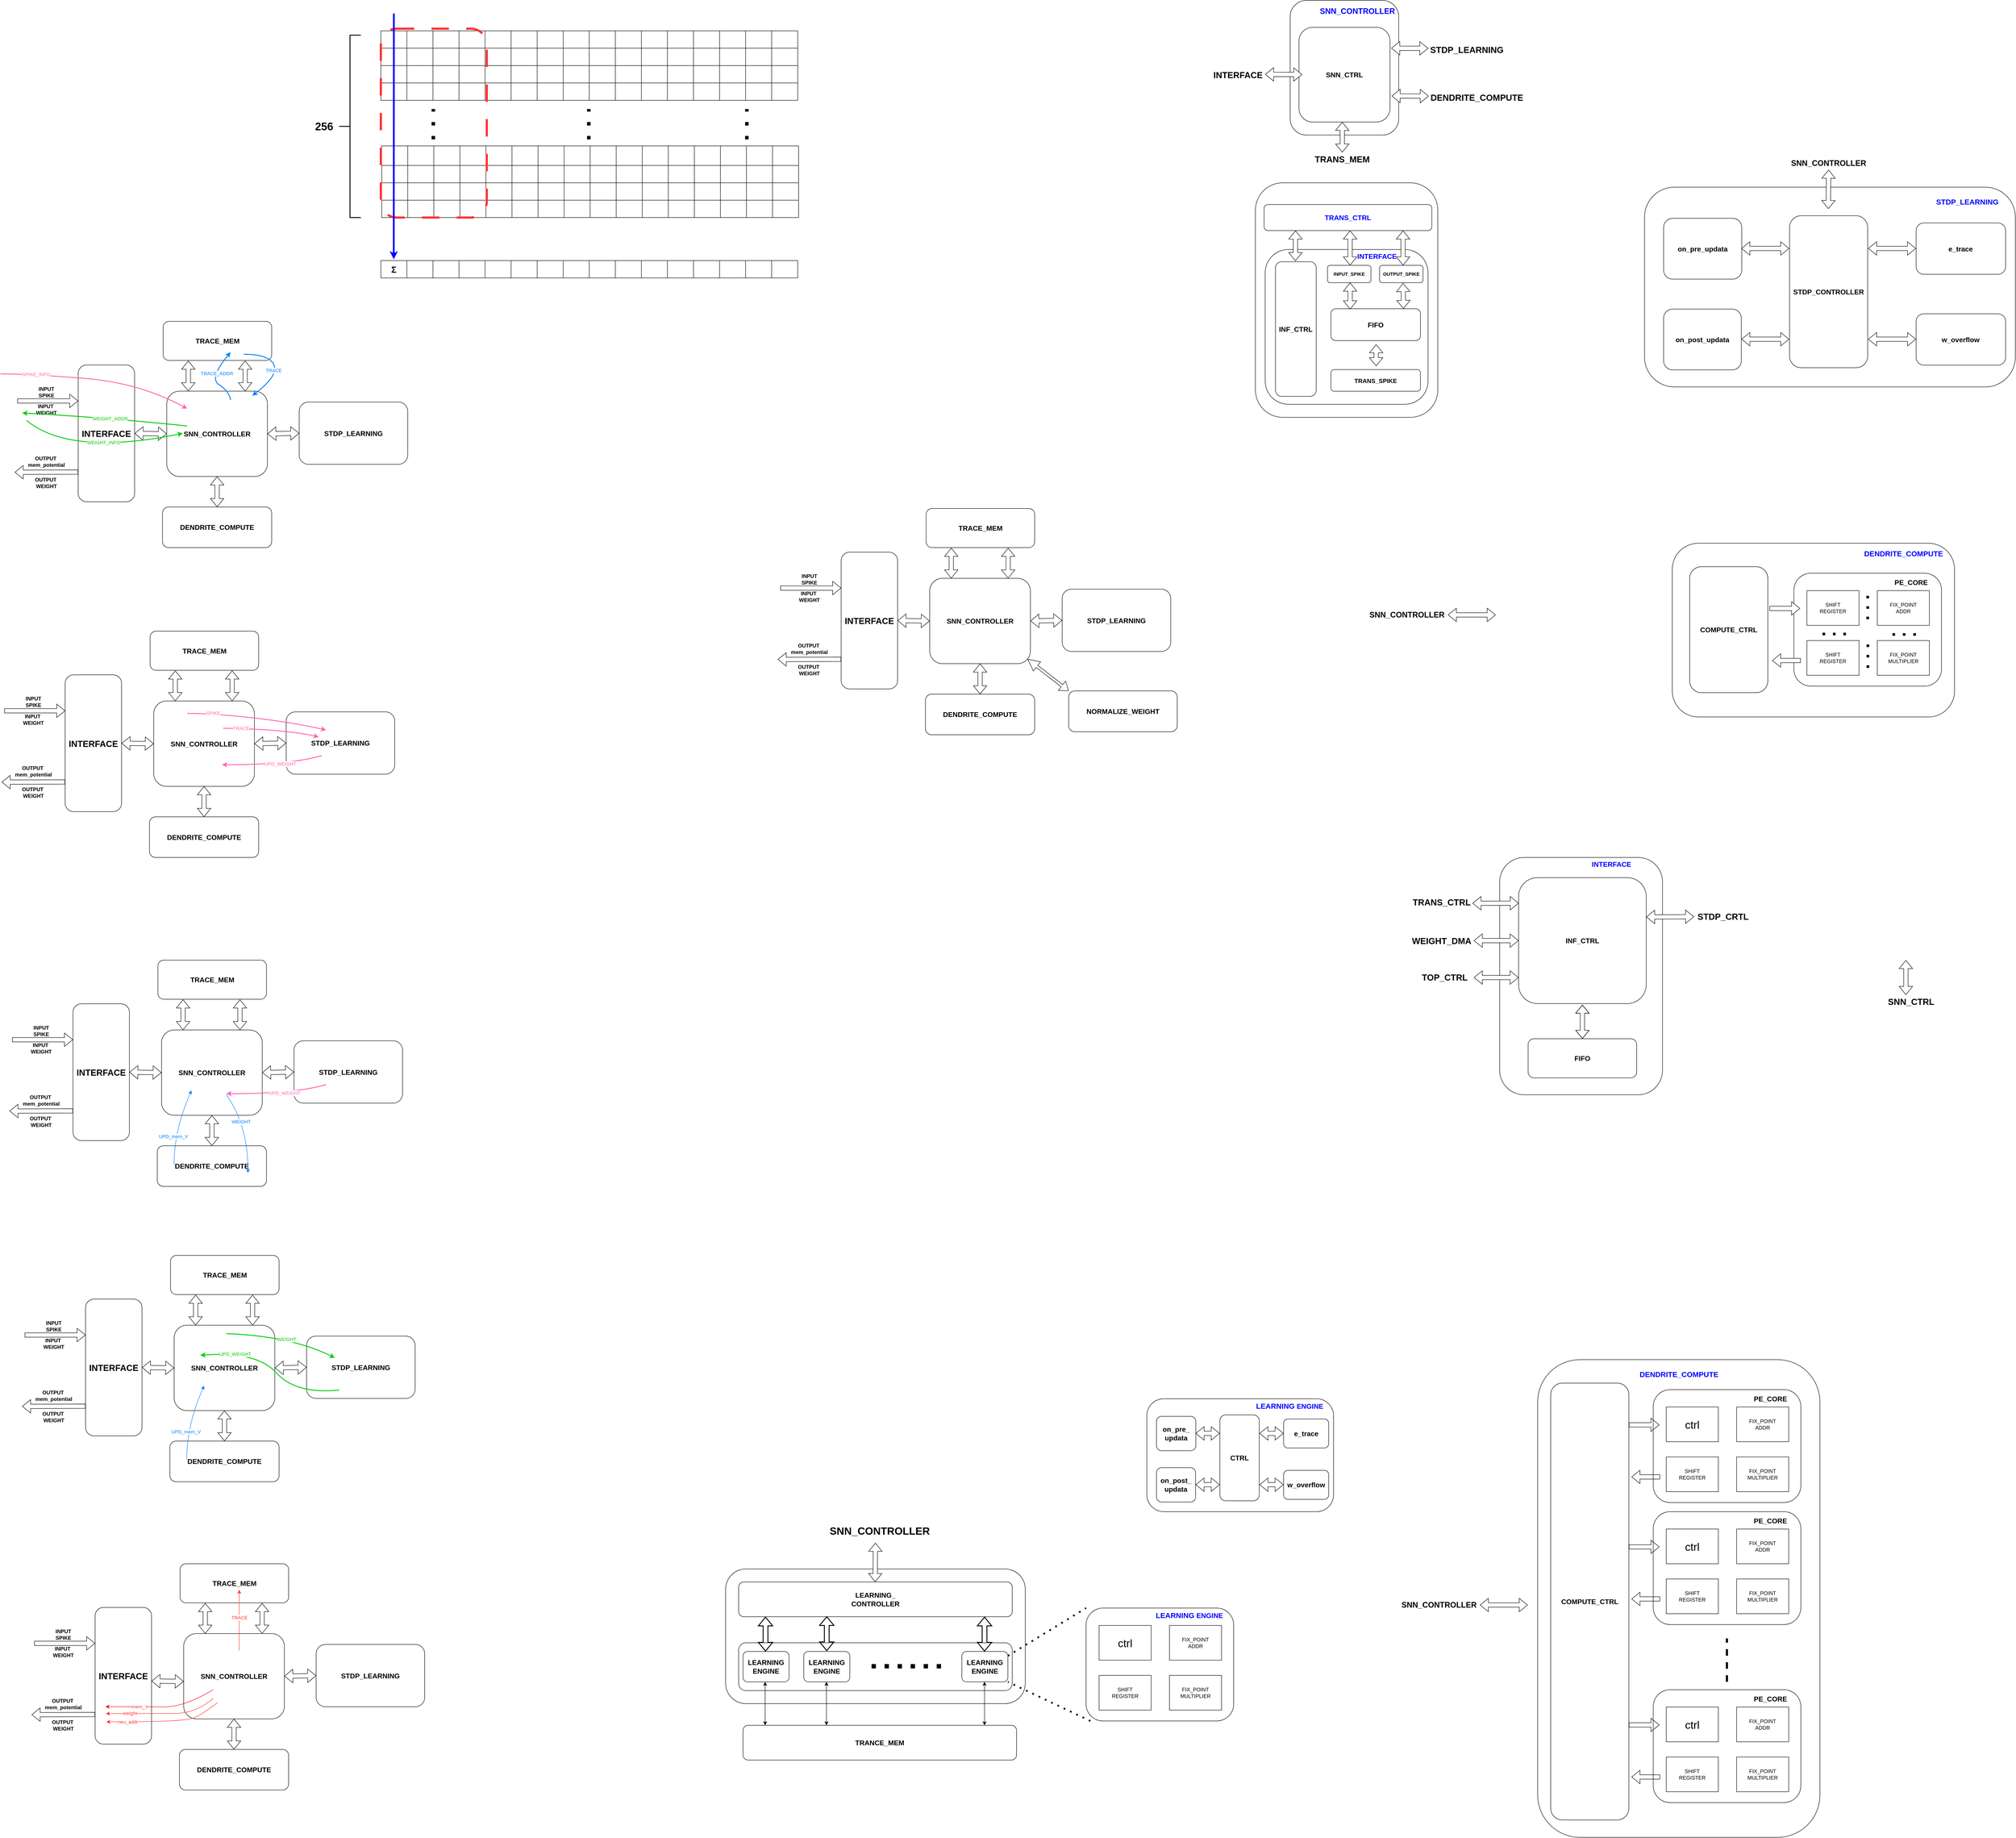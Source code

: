 <mxfile version="21.1.5" type="github">
  <diagram name="第 1 页" id="keSh9e9FwDwSTcnrrhvz">
    <mxGraphModel dx="7018" dy="-1904" grid="1" gridSize="10" guides="1" tooltips="1" connect="1" arrows="1" fold="1" page="1" pageScale="1" pageWidth="827" pageHeight="1169" math="0" shadow="0">
      <root>
        <mxCell id="0" />
        <mxCell id="1" parent="0" />
        <mxCell id="YhV9E9z5JV5D58ennD7M-78" value="" style="rounded=1;whiteSpace=wrap;html=1;" parent="1" vertex="1">
          <mxGeometry x="-1710" y="7542" width="690" height="310" as="geometry" />
        </mxCell>
        <mxCell id="hX7-4YJbFAhG8RBtURKL-1" value="&lt;font style=&quot;font-size: 14px;&quot;&gt;INPUT_SPIKE&lt;/font&gt;" style="rounded=1;whiteSpace=wrap;html=1;fontSize=16;fontStyle=1" parent="1" vertex="1">
          <mxGeometry x="1077" y="4550" width="115.12" height="50" as="geometry" />
        </mxCell>
        <mxCell id="hX7-4YJbFAhG8RBtURKL-2" value="" style="rounded=1;whiteSpace=wrap;html=1;fontSize=16;fontStyle=1" parent="1" vertex="1">
          <mxGeometry x="406" y="4360" width="854" height="460" as="geometry" />
        </mxCell>
        <mxCell id="hX7-4YJbFAhG8RBtURKL-3" value="STDP_CONTROLLER" style="rounded=1;whiteSpace=wrap;html=1;fontSize=16;fontStyle=1" parent="1" vertex="1">
          <mxGeometry x="740" y="4425.75" width="180" height="350" as="geometry" />
        </mxCell>
        <mxCell id="hX7-4YJbFAhG8RBtURKL-4" value="on_pre_updata" style="rounded=1;whiteSpace=wrap;html=1;fontSize=16;fontStyle=1" parent="1" vertex="1">
          <mxGeometry x="450" y="4431.75" width="180" height="140" as="geometry" />
        </mxCell>
        <mxCell id="hX7-4YJbFAhG8RBtURKL-5" value="on_post_updata" style="rounded=1;whiteSpace=wrap;html=1;fontSize=16;fontStyle=1" parent="1" vertex="1">
          <mxGeometry x="450" y="4640.75" width="178.88" height="140" as="geometry" />
        </mxCell>
        <mxCell id="hX7-4YJbFAhG8RBtURKL-6" value="" style="shape=flexArrow;endArrow=classic;startArrow=classic;html=1;rounded=0;fontSize=16;fontStyle=1" parent="1" edge="1">
          <mxGeometry width="100" height="100" relative="1" as="geometry">
            <mxPoint x="629.12" y="4501.13" as="sourcePoint" />
            <mxPoint x="739.12" y="4501.13" as="targetPoint" />
          </mxGeometry>
        </mxCell>
        <mxCell id="hX7-4YJbFAhG8RBtURKL-7" value="" style="shape=flexArrow;endArrow=classic;startArrow=classic;html=1;rounded=0;fontSize=16;fontStyle=1" parent="1" edge="1">
          <mxGeometry width="100" height="100" relative="1" as="geometry">
            <mxPoint x="629.12" y="4710.12" as="sourcePoint" />
            <mxPoint x="739.12" y="4710.12" as="targetPoint" />
          </mxGeometry>
        </mxCell>
        <mxCell id="hX7-4YJbFAhG8RBtURKL-8" value="&lt;font color=&quot;#0000ff&quot;&gt;STDP_LEARNING&lt;/font&gt;" style="text;html=1;strokeColor=none;fillColor=none;align=center;verticalAlign=middle;whiteSpace=wrap;rounded=0;fontSize=17;fontStyle=1" parent="1" vertex="1">
          <mxGeometry x="1120" y="4380" width="58.88" height="30" as="geometry" />
        </mxCell>
        <mxCell id="hX7-4YJbFAhG8RBtURKL-9" value="e_trace" style="rounded=1;whiteSpace=wrap;html=1;fontSize=16;fontStyle=1" parent="1" vertex="1">
          <mxGeometry x="1031.48" y="4442.38" width="206.16" height="118.25" as="geometry" />
        </mxCell>
        <mxCell id="hX7-4YJbFAhG8RBtURKL-10" value="w_overflow" style="rounded=1;whiteSpace=wrap;html=1;fontSize=16;fontStyle=1" parent="1" vertex="1">
          <mxGeometry x="1031.48" y="4651.62" width="206.16" height="118.25" as="geometry" />
        </mxCell>
        <mxCell id="hX7-4YJbFAhG8RBtURKL-11" value="" style="shape=flexArrow;endArrow=classic;startArrow=classic;html=1;rounded=0;fontSize=16;fontStyle=1" parent="1" edge="1">
          <mxGeometry width="100" height="100" relative="1" as="geometry">
            <mxPoint x="921.12" y="4501.13" as="sourcePoint" />
            <mxPoint x="1031.12" y="4501.13" as="targetPoint" />
          </mxGeometry>
        </mxCell>
        <mxCell id="hX7-4YJbFAhG8RBtURKL-12" value="" style="shape=flexArrow;endArrow=classic;startArrow=classic;html=1;rounded=0;fontSize=16;fontStyle=1" parent="1" edge="1">
          <mxGeometry width="100" height="100" relative="1" as="geometry">
            <mxPoint x="921.12" y="4710.12" as="sourcePoint" />
            <mxPoint x="1031.12" y="4710.12" as="targetPoint" />
          </mxGeometry>
        </mxCell>
        <mxCell id="hX7-4YJbFAhG8RBtURKL-13" value="" style="shape=flexArrow;endArrow=classic;startArrow=classic;html=1;rounded=0;fillColor=#FFFFFF;" parent="1" edge="1">
          <mxGeometry width="100" height="100" relative="1" as="geometry">
            <mxPoint x="829.33" y="4410" as="sourcePoint" />
            <mxPoint x="830" y="4320" as="targetPoint" />
          </mxGeometry>
        </mxCell>
        <mxCell id="hX7-4YJbFAhG8RBtURKL-15" value="&lt;font style=&quot;font-size: 18px;&quot;&gt;&lt;b&gt;SNN_CONTROLLER&lt;/b&gt;&lt;/font&gt;" style="text;html=1;strokeColor=none;fillColor=none;align=center;verticalAlign=middle;whiteSpace=wrap;rounded=0;" parent="1" vertex="1">
          <mxGeometry x="800" y="4290" width="60" height="30" as="geometry" />
        </mxCell>
        <mxCell id="hX7-4YJbFAhG8RBtURKL-17" value="" style="rounded=1;whiteSpace=wrap;html=1;fontSize=16;fontStyle=1;fillColor=none;" parent="1" vertex="1">
          <mxGeometry x="750" y="5249" width="340" height="260" as="geometry" />
        </mxCell>
        <mxCell id="hX7-4YJbFAhG8RBtURKL-18" value="" style="rounded=1;whiteSpace=wrap;html=1;fontSize=16;fontStyle=1;fillColor=none;" parent="1" vertex="1">
          <mxGeometry x="470" y="5180" width="650" height="400" as="geometry" />
        </mxCell>
        <mxCell id="hX7-4YJbFAhG8RBtURKL-19" value="&lt;font color=&quot;#0000ff&quot;&gt;DENDRITE_COMPUTE&lt;/font&gt;" style="text;html=1;strokeColor=none;fillColor=none;align=center;verticalAlign=middle;whiteSpace=wrap;rounded=0;fontSize=17;fontStyle=1" parent="1" vertex="1">
          <mxGeometry x="972.6" y="5190" width="58.88" height="30" as="geometry" />
        </mxCell>
        <mxCell id="hX7-4YJbFAhG8RBtURKL-20" value="COMPUTE_CTRL" style="rounded=1;whiteSpace=wrap;html=1;fontSize=16;fontStyle=1" parent="1" vertex="1">
          <mxGeometry x="510" y="5234" width="180" height="290" as="geometry" />
        </mxCell>
        <mxCell id="hX7-4YJbFAhG8RBtURKL-21" value="&lt;b&gt;&lt;font style=&quot;font-size: 16px;&quot;&gt;PE_CORE&lt;/font&gt;&lt;/b&gt;" style="text;html=1;strokeColor=none;fillColor=none;align=center;verticalAlign=middle;whiteSpace=wrap;rounded=0;" parent="1" vertex="1">
          <mxGeometry x="990" y="5255" width="60" height="30" as="geometry" />
        </mxCell>
        <mxCell id="hX7-4YJbFAhG8RBtURKL-22" value="FIX_POINT&lt;br&gt;ADDR" style="rounded=0;whiteSpace=wrap;html=1;" parent="1" vertex="1">
          <mxGeometry x="942.04" y="5289" width="120" height="80" as="geometry" />
        </mxCell>
        <mxCell id="hX7-4YJbFAhG8RBtURKL-23" value="" style="endArrow=none;dashed=1;html=1;dashPattern=1 3;strokeWidth=6;rounded=0;" parent="1" edge="1">
          <mxGeometry width="50" height="50" relative="1" as="geometry">
            <mxPoint x="920" y="5355" as="sourcePoint" />
            <mxPoint x="920" y="5285" as="targetPoint" />
          </mxGeometry>
        </mxCell>
        <mxCell id="hX7-4YJbFAhG8RBtURKL-24" value="FIX_POINT&lt;br&gt;MULTIPLIER" style="rounded=0;whiteSpace=wrap;html=1;" parent="1" vertex="1">
          <mxGeometry x="942.04" y="5404" width="120" height="80" as="geometry" />
        </mxCell>
        <mxCell id="hX7-4YJbFAhG8RBtURKL-25" value="SHIFT&lt;br&gt;REGISTER" style="rounded=0;whiteSpace=wrap;html=1;" parent="1" vertex="1">
          <mxGeometry x="780" y="5404" width="120" height="80" as="geometry" />
        </mxCell>
        <mxCell id="hX7-4YJbFAhG8RBtURKL-26" value="SHIFT&lt;br&gt;REGISTER" style="rounded=0;whiteSpace=wrap;html=1;" parent="1" vertex="1">
          <mxGeometry x="780" y="5289" width="120" height="80" as="geometry" />
        </mxCell>
        <mxCell id="hX7-4YJbFAhG8RBtURKL-27" value="" style="endArrow=none;dashed=1;html=1;dashPattern=1 3;strokeWidth=6;rounded=0;" parent="1" edge="1">
          <mxGeometry width="50" height="50" relative="1" as="geometry">
            <mxPoint x="920.33" y="5467" as="sourcePoint" />
            <mxPoint x="920.33" y="5397" as="targetPoint" />
          </mxGeometry>
        </mxCell>
        <mxCell id="hX7-4YJbFAhG8RBtURKL-28" value="" style="endArrow=none;dashed=1;html=1;dashPattern=1 3;strokeWidth=6;rounded=0;" parent="1" edge="1">
          <mxGeometry x="750" y="5225" width="50" height="50" relative="1" as="geometry">
            <mxPoint x="870" y="5389" as="sourcePoint" />
            <mxPoint x="810" y="5389" as="targetPoint" />
          </mxGeometry>
        </mxCell>
        <mxCell id="hX7-4YJbFAhG8RBtURKL-29" value="" style="endArrow=none;dashed=1;html=1;dashPattern=1 3;strokeWidth=6;rounded=0;" parent="1" edge="1">
          <mxGeometry x="750" y="5225" width="50" height="50" relative="1" as="geometry">
            <mxPoint x="1031" y="5390" as="sourcePoint" />
            <mxPoint x="971" y="5390" as="targetPoint" />
          </mxGeometry>
        </mxCell>
        <mxCell id="hX7-4YJbFAhG8RBtURKL-30" value="" style="shape=flexArrow;endArrow=classic;html=1;rounded=0;entryX=0.478;entryY=0.348;entryDx=0;entryDy=0;entryPerimeter=0;exitX=0.373;exitY=0.348;exitDx=0;exitDy=0;exitPerimeter=0;fillColor=#FFFFFF;" parent="1" edge="1">
          <mxGeometry width="50" height="50" relative="1" as="geometry">
            <mxPoint x="693.91" y="5330.08" as="sourcePoint" />
            <mxPoint x="764.26" y="5330.08" as="targetPoint" />
          </mxGeometry>
        </mxCell>
        <mxCell id="hX7-4YJbFAhG8RBtURKL-31" value="" style="shape=flexArrow;endArrow=classic;html=1;rounded=0;exitX=0.373;exitY=0.348;exitDx=0;exitDy=0;exitPerimeter=0;fillColor=#FFFFFF;" parent="1" edge="1">
          <mxGeometry width="50" height="50" relative="1" as="geometry">
            <mxPoint x="765.65" y="5450.0" as="sourcePoint" />
            <mxPoint x="700" y="5450" as="targetPoint" />
          </mxGeometry>
        </mxCell>
        <mxCell id="hX7-4YJbFAhG8RBtURKL-32" value="" style="shape=flexArrow;endArrow=classic;startArrow=classic;html=1;rounded=0;fontSize=16;fontStyle=1;fillColor=#FFFFFF;" parent="1" edge="1">
          <mxGeometry width="100" height="100" relative="1" as="geometry">
            <mxPoint x="-46.75" y="5345" as="sourcePoint" />
            <mxPoint x="63.25" y="5345" as="targetPoint" />
          </mxGeometry>
        </mxCell>
        <mxCell id="hX7-4YJbFAhG8RBtURKL-33" value="&lt;font style=&quot;font-size: 18px;&quot;&gt;&lt;b&gt;SNN_CONTROLLER&lt;/b&gt;&lt;/font&gt;" style="text;html=1;strokeColor=none;fillColor=none;align=center;verticalAlign=middle;whiteSpace=wrap;rounded=0;" parent="1" vertex="1">
          <mxGeometry x="-170.75" y="5330" width="60" height="30" as="geometry" />
        </mxCell>
        <mxCell id="hX7-4YJbFAhG8RBtURKL-36" value="" style="rounded=1;whiteSpace=wrap;html=1;" parent="1" vertex="1">
          <mxGeometry x="72.5" y="5903.5" width="375" height="546.5" as="geometry" />
        </mxCell>
        <mxCell id="hX7-4YJbFAhG8RBtURKL-37" value="FIFO" style="rounded=1;whiteSpace=wrap;html=1;fontSize=16;fontStyle=1" parent="1" vertex="1">
          <mxGeometry x="138" y="6321" width="250" height="90" as="geometry" />
        </mxCell>
        <mxCell id="hX7-4YJbFAhG8RBtURKL-38" value="INF_CTRL" style="rounded=1;whiteSpace=wrap;html=1;fontSize=16;fontStyle=1" parent="1" vertex="1">
          <mxGeometry x="116" y="5950" width="294" height="290" as="geometry" />
        </mxCell>
        <mxCell id="hX7-4YJbFAhG8RBtURKL-40" value="&lt;b&gt;&lt;font color=&quot;#0000ff&quot; style=&quot;font-size: 16px;&quot;&gt;INTERFACE&lt;/font&gt;&lt;/b&gt;" style="text;html=1;strokeColor=none;fillColor=none;align=center;verticalAlign=middle;whiteSpace=wrap;rounded=0;" parent="1" vertex="1">
          <mxGeometry x="300" y="5903.5" width="60" height="30" as="geometry" />
        </mxCell>
        <mxCell id="hX7-4YJbFAhG8RBtURKL-41" value="" style="shape=flexArrow;endArrow=classic;startArrow=classic;html=1;rounded=0;fontSize=16;fontStyle=1;fillColor=default;" parent="1" edge="1">
          <mxGeometry width="100" height="100" relative="1" as="geometry">
            <mxPoint x="263" y="6242.75" as="sourcePoint" />
            <mxPoint x="263" y="6321" as="targetPoint" />
            <Array as="points">
              <mxPoint x="263" y="6292.75" />
            </Array>
          </mxGeometry>
        </mxCell>
        <mxCell id="hX7-4YJbFAhG8RBtURKL-42" value="" style="shape=flexArrow;endArrow=classic;startArrow=classic;html=1;rounded=0;fontSize=16;fontStyle=1;fillColor=default;entryX=0.5;entryY=1;entryDx=0;entryDy=0;" parent="1" edge="1">
          <mxGeometry width="100" height="100" relative="1" as="geometry">
            <mxPoint x="1007.88" y="6220" as="sourcePoint" />
            <mxPoint x="1008.005" y="6140" as="targetPoint" />
          </mxGeometry>
        </mxCell>
        <mxCell id="hX7-4YJbFAhG8RBtURKL-43" value="&lt;b&gt;&lt;font style=&quot;font-size: 20px;&quot;&gt;TRANS_CTRL&lt;/font&gt;&lt;/b&gt;" style="text;html=1;strokeColor=none;fillColor=none;align=center;verticalAlign=middle;whiteSpace=wrap;rounded=0;" parent="1" vertex="1">
          <mxGeometry x="-90.75" y="5991" width="60" height="30" as="geometry" />
        </mxCell>
        <mxCell id="hX7-4YJbFAhG8RBtURKL-44" value="&lt;b&gt;&lt;font style=&quot;font-size: 20px;&quot;&gt;SNN_CTRL&lt;/font&gt;&lt;/b&gt;" style="text;html=1;strokeColor=none;fillColor=none;align=center;verticalAlign=middle;whiteSpace=wrap;rounded=0;" parent="1" vertex="1">
          <mxGeometry x="990" y="6220" width="60" height="30" as="geometry" />
        </mxCell>
        <mxCell id="hX7-4YJbFAhG8RBtURKL-45" value="" style="rounded=1;whiteSpace=wrap;html=1;fontSize=16;fontStyle=1" parent="1" vertex="1">
          <mxGeometry x="-490" y="4350" width="420" height="540" as="geometry" />
        </mxCell>
        <mxCell id="hX7-4YJbFAhG8RBtURKL-46" value="&lt;font color=&quot;#0000ff&quot;&gt;TRANS_CTRL&lt;/font&gt;" style="rounded=1;whiteSpace=wrap;html=1;fontSize=16;fontStyle=1" parent="1" vertex="1">
          <mxGeometry x="-470" y="4400" width="386.25" height="60" as="geometry" />
        </mxCell>
        <mxCell id="hX7-4YJbFAhG8RBtURKL-47" value="" style="rounded=1;whiteSpace=wrap;html=1;" parent="1" vertex="1">
          <mxGeometry x="-467.5" y="4503.5" width="375" height="356.5" as="geometry" />
        </mxCell>
        <mxCell id="hX7-4YJbFAhG8RBtURKL-48" value="FIFO" style="rounded=1;whiteSpace=wrap;html=1;fontSize=16;fontStyle=1" parent="1" vertex="1">
          <mxGeometry x="-316.16" y="4640" width="206.16" height="73.25" as="geometry" />
        </mxCell>
        <mxCell id="hX7-4YJbFAhG8RBtURKL-49" value="INF_CTRL" style="rounded=1;whiteSpace=wrap;html=1;fontSize=16;fontStyle=1" parent="1" vertex="1">
          <mxGeometry x="-443.75" y="4531.75" width="93.75" height="310" as="geometry" />
        </mxCell>
        <mxCell id="hX7-4YJbFAhG8RBtURKL-50" value="&lt;font style=&quot;font-size: 11px;&quot;&gt;OUTPUT_SPIKE&lt;/font&gt;" style="rounded=1;whiteSpace=wrap;html=1;fontSize=11;fontStyle=1" parent="1" vertex="1">
          <mxGeometry x="-204" y="4540" width="100" height="40" as="geometry" />
        </mxCell>
        <mxCell id="hX7-4YJbFAhG8RBtURKL-51" value="" style="shape=flexArrow;endArrow=classic;startArrow=classic;html=1;rounded=0;fontSize=16;fontStyle=1;fillColor=default;" parent="1" edge="1">
          <mxGeometry width="100" height="100" relative="1" as="geometry">
            <mxPoint x="-398" y="4530" as="sourcePoint" />
            <mxPoint x="-397.59" y="4460" as="targetPoint" />
          </mxGeometry>
        </mxCell>
        <mxCell id="hX7-4YJbFAhG8RBtURKL-52" value="" style="shape=flexArrow;endArrow=classic;startArrow=classic;html=1;rounded=0;fontSize=11;fontStyle=1;fillColor=default;" parent="1" edge="1">
          <mxGeometry width="100" height="100" relative="1" as="geometry">
            <mxPoint x="-150" y="4540" as="sourcePoint" />
            <mxPoint x="-150" y="4460" as="targetPoint" />
          </mxGeometry>
        </mxCell>
        <mxCell id="hX7-4YJbFAhG8RBtURKL-53" value="" style="shape=flexArrow;endArrow=classic;startArrow=classic;html=1;rounded=0;fontSize=11;fontStyle=1;fillColor=default;exitX=0.812;exitY=-0.013;exitDx=0;exitDy=0;exitPerimeter=0;" parent="1" edge="1">
          <mxGeometry width="100" height="100" relative="1" as="geometry">
            <mxPoint x="-148.758" y="4640.048" as="sourcePoint" />
            <mxPoint x="-150" y="4581" as="targetPoint" />
          </mxGeometry>
        </mxCell>
        <mxCell id="hX7-4YJbFAhG8RBtURKL-54" value="&lt;font style=&quot;font-size: 14px;&quot;&gt;TRANS_SPIKE&lt;/font&gt;" style="rounded=1;whiteSpace=wrap;html=1;fontSize=16;fontStyle=1" parent="1" vertex="1">
          <mxGeometry x="-316.16" y="4780" width="206.16" height="50" as="geometry" />
        </mxCell>
        <mxCell id="hX7-4YJbFAhG8RBtURKL-55" value="&lt;font style=&quot;font-size: 11px;&quot;&gt;INPUT_SPIKE&lt;/font&gt;" style="rounded=1;whiteSpace=wrap;html=1;fontSize=11;fontStyle=1" parent="1" vertex="1">
          <mxGeometry x="-324" y="4540" width="100" height="40" as="geometry" />
        </mxCell>
        <mxCell id="hX7-4YJbFAhG8RBtURKL-56" value="" style="shape=flexArrow;endArrow=classic;startArrow=classic;html=1;rounded=0;fontSize=11;fontStyle=1;fillColor=default;" parent="1" edge="1">
          <mxGeometry width="100" height="100" relative="1" as="geometry">
            <mxPoint x="-272" y="4540" as="sourcePoint" />
            <mxPoint x="-272" y="4460" as="targetPoint" />
          </mxGeometry>
        </mxCell>
        <mxCell id="hX7-4YJbFAhG8RBtURKL-57" value="" style="shape=flexArrow;endArrow=classic;startArrow=classic;html=1;rounded=0;fontSize=11;fontStyle=1;fillColor=default;entryX=0.521;entryY=1;entryDx=0;entryDy=0;entryPerimeter=0;exitX=0.215;exitY=0.016;exitDx=0;exitDy=0;exitPerimeter=0;" parent="1" source="hX7-4YJbFAhG8RBtURKL-48" target="hX7-4YJbFAhG8RBtURKL-55" edge="1">
          <mxGeometry width="100" height="100" relative="1" as="geometry">
            <mxPoint x="-264" y="4640" as="sourcePoint" />
            <mxPoint x="-266.32" y="4590" as="targetPoint" />
          </mxGeometry>
        </mxCell>
        <mxCell id="hX7-4YJbFAhG8RBtURKL-58" value="" style="shape=flexArrow;endArrow=classic;startArrow=classic;html=1;rounded=0;" parent="1" edge="1">
          <mxGeometry width="100" height="100" relative="1" as="geometry">
            <mxPoint x="-212" y="4772" as="sourcePoint" />
            <mxPoint x="-212" y="4722" as="targetPoint" />
          </mxGeometry>
        </mxCell>
        <mxCell id="hX7-4YJbFAhG8RBtURKL-59" value="&lt;b&gt;&lt;font color=&quot;#0000ff&quot; style=&quot;font-size: 16px;&quot;&gt;INTERFACE&lt;/font&gt;&lt;/b&gt;" style="text;html=1;strokeColor=none;fillColor=none;align=center;verticalAlign=middle;whiteSpace=wrap;rounded=0;" parent="1" vertex="1">
          <mxGeometry x="-240" y="4503.5" width="60" height="30" as="geometry" />
        </mxCell>
        <mxCell id="hX7-4YJbFAhG8RBtURKL-60" value="" style="rounded=1;whiteSpace=wrap;html=1;fontSize=16;fontStyle=1" parent="1" vertex="1">
          <mxGeometry x="-410" y="3930" width="250" height="310" as="geometry" />
        </mxCell>
        <mxCell id="hX7-4YJbFAhG8RBtURKL-61" value="&lt;b&gt;&lt;font style=&quot;font-size: 18px;&quot;&gt;SNN_CONTROLLER&lt;/font&gt;&lt;/b&gt;" style="text;html=1;strokeColor=none;fillColor=none;align=center;verticalAlign=middle;whiteSpace=wrap;rounded=0;fontColor=#0000FF;" parent="1" vertex="1">
          <mxGeometry x="-285" y="3940" width="60" height="30" as="geometry" />
        </mxCell>
        <mxCell id="hX7-4YJbFAhG8RBtURKL-62" value="SNN_CTRL" style="rounded=1;whiteSpace=wrap;html=1;fontSize=16;fontStyle=1" parent="1" vertex="1">
          <mxGeometry x="-389.66" y="3992" width="209.66" height="218" as="geometry" />
        </mxCell>
        <mxCell id="hX7-4YJbFAhG8RBtURKL-63" value="" style="shape=flexArrow;endArrow=classic;startArrow=classic;html=1;rounded=0;fontSize=16;fontStyle=1;fillColor=#FFFFFF;" parent="1" edge="1">
          <mxGeometry width="100" height="100" relative="1" as="geometry">
            <mxPoint x="-467.5" y="4100.23" as="sourcePoint" />
            <mxPoint x="-382.38" y="4100.6" as="targetPoint" />
          </mxGeometry>
        </mxCell>
        <mxCell id="hX7-4YJbFAhG8RBtURKL-64" value="&lt;b style=&quot;&quot;&gt;&lt;font style=&quot;font-size: 20px;&quot;&gt;INTERFACE&lt;/font&gt;&lt;/b&gt;" style="text;html=1;strokeColor=none;fillColor=none;align=center;verticalAlign=middle;whiteSpace=wrap;rounded=0;" parent="1" vertex="1">
          <mxGeometry x="-560" y="4086" width="60" height="30" as="geometry" />
        </mxCell>
        <mxCell id="hX7-4YJbFAhG8RBtURKL-65" value="" style="shape=flexArrow;endArrow=classic;startArrow=classic;html=1;rounded=0;fontSize=16;fontStyle=1;fillColor=#FFFFFF;" parent="1" edge="1">
          <mxGeometry width="100" height="100" relative="1" as="geometry">
            <mxPoint x="-177.12" y="4040.0" as="sourcePoint" />
            <mxPoint x="-92" y="4040.37" as="targetPoint" />
          </mxGeometry>
        </mxCell>
        <mxCell id="hX7-4YJbFAhG8RBtURKL-66" value="&lt;span style=&quot;font-size: 20px;&quot;&gt;&lt;b&gt;STDP_LEARNING&lt;/b&gt;&lt;/span&gt;" style="text;html=1;strokeColor=none;fillColor=none;align=center;verticalAlign=middle;whiteSpace=wrap;rounded=0;" parent="1" vertex="1">
          <mxGeometry x="-32.88" y="4028" width="60" height="30" as="geometry" />
        </mxCell>
        <mxCell id="hX7-4YJbFAhG8RBtURKL-67" value="" style="shape=flexArrow;endArrow=classic;startArrow=classic;html=1;rounded=0;fontSize=16;fontStyle=1;fillColor=#FFFFFF;" parent="1" edge="1">
          <mxGeometry width="100" height="100" relative="1" as="geometry">
            <mxPoint x="-176.12" y="4150" as="sourcePoint" />
            <mxPoint x="-91" y="4150.37" as="targetPoint" />
          </mxGeometry>
        </mxCell>
        <mxCell id="hX7-4YJbFAhG8RBtURKL-68" value="&lt;font style=&quot;font-size: 20px;&quot;&gt;DENDRITE_COMPUTE&lt;/font&gt;" style="text;html=1;strokeColor=none;fillColor=none;align=center;verticalAlign=middle;whiteSpace=wrap;rounded=0;fontStyle=1" parent="1" vertex="1">
          <mxGeometry x="-10.0" y="4138" width="60" height="30" as="geometry" />
        </mxCell>
        <mxCell id="hX7-4YJbFAhG8RBtURKL-69" value="" style="shape=flexArrow;endArrow=classic;startArrow=classic;html=1;rounded=0;fontSize=16;fontStyle=1;fillColor=#FFFFFF;" parent="1" edge="1">
          <mxGeometry width="100" height="100" relative="1" as="geometry">
            <mxPoint x="-290" y="4210" as="sourcePoint" />
            <mxPoint x="-290" y="4280" as="targetPoint" />
          </mxGeometry>
        </mxCell>
        <mxCell id="hX7-4YJbFAhG8RBtURKL-70" value="&lt;span style=&quot;font-size: 20px;&quot;&gt;TRANS_MEM&lt;/span&gt;" style="text;html=1;strokeColor=none;fillColor=none;align=center;verticalAlign=middle;whiteSpace=wrap;rounded=0;fontStyle=1" parent="1" vertex="1">
          <mxGeometry x="-320" y="4280" width="60" height="30" as="geometry" />
        </mxCell>
        <mxCell id="hX7-4YJbFAhG8RBtURKL-89" value="" style="group" parent="1" vertex="1" connectable="0">
          <mxGeometry x="-3359" y="6140" width="905" height="521" as="geometry" />
        </mxCell>
        <mxCell id="hX7-4YJbFAhG8RBtURKL-90" value="STDP_LEARNING" style="rounded=1;whiteSpace=wrap;html=1;fontSize=16;fontStyle=1" parent="hX7-4YJbFAhG8RBtURKL-89" vertex="1">
          <mxGeometry x="655" y="185.75" width="250" height="143.5" as="geometry" />
        </mxCell>
        <mxCell id="hX7-4YJbFAhG8RBtURKL-91" value="SNN_CONTROLLER" style="rounded=1;whiteSpace=wrap;html=1;fontSize=16;fontStyle=1" parent="hX7-4YJbFAhG8RBtURKL-89" vertex="1">
          <mxGeometry x="350" y="160.76" width="231.88" height="196.5" as="geometry" />
        </mxCell>
        <mxCell id="hX7-4YJbFAhG8RBtURKL-92" value="" style="shape=flexArrow;endArrow=classic;startArrow=classic;html=1;rounded=0;fontSize=16;fontStyle=1;entryX=0;entryY=0.5;entryDx=0;entryDy=0;exitX=1;exitY=0.5;exitDx=0;exitDy=0;" parent="hX7-4YJbFAhG8RBtURKL-89" source="hX7-4YJbFAhG8RBtURKL-91" target="hX7-4YJbFAhG8RBtURKL-90" edge="1">
          <mxGeometry width="100" height="100" relative="1" as="geometry">
            <mxPoint x="600" y="197.5" as="sourcePoint" />
            <mxPoint x="740" y="167.5" as="targetPoint" />
          </mxGeometry>
        </mxCell>
        <mxCell id="hX7-4YJbFAhG8RBtURKL-93" value="" style="shape=flexArrow;endArrow=classic;startArrow=classic;html=1;rounded=0;fontSize=16;fontStyle=1;exitX=0.5;exitY=1;exitDx=0;exitDy=0;" parent="hX7-4YJbFAhG8RBtURKL-89" source="hX7-4YJbFAhG8RBtURKL-91" target="hX7-4YJbFAhG8RBtURKL-97" edge="1">
          <mxGeometry width="100" height="100" relative="1" as="geometry">
            <mxPoint x="512.12" y="377.5" as="sourcePoint" />
            <mxPoint x="466" y="417.5" as="targetPoint" />
          </mxGeometry>
        </mxCell>
        <mxCell id="hX7-4YJbFAhG8RBtURKL-94" value="&lt;font style=&quot;font-size: 20px;&quot;&gt;&lt;b&gt;INTERFACE&lt;/b&gt;&lt;/font&gt;" style="rounded=1;whiteSpace=wrap;html=1;" parent="hX7-4YJbFAhG8RBtURKL-89" vertex="1">
          <mxGeometry x="146" y="100.5" width="130" height="315" as="geometry" />
        </mxCell>
        <mxCell id="hX7-4YJbFAhG8RBtURKL-95" value="" style="shape=flexArrow;endArrow=classic;startArrow=classic;html=1;rounded=0;fontSize=16;fontStyle=1;exitX=1;exitY=0.5;exitDx=0;exitDy=0;" parent="hX7-4YJbFAhG8RBtURKL-89" source="hX7-4YJbFAhG8RBtURKL-94" edge="1">
          <mxGeometry width="100" height="100" relative="1" as="geometry">
            <mxPoint x="281" y="258.71" as="sourcePoint" />
            <mxPoint x="350" y="259.08" as="targetPoint" />
          </mxGeometry>
        </mxCell>
        <mxCell id="hX7-4YJbFAhG8RBtURKL-96" value="" style="shape=flexArrow;endArrow=classic;html=1;rounded=0;" parent="hX7-4YJbFAhG8RBtURKL-89" edge="1">
          <mxGeometry width="50" height="50" relative="1" as="geometry">
            <mxPoint x="6" y="183.25" as="sourcePoint" />
            <mxPoint x="146" y="183.25" as="targetPoint" />
          </mxGeometry>
        </mxCell>
        <mxCell id="hX7-4YJbFAhG8RBtURKL-97" value="DENDRITE_COMPUTE" style="rounded=1;whiteSpace=wrap;html=1;fontSize=16;fontStyle=1" parent="hX7-4YJbFAhG8RBtURKL-89" vertex="1">
          <mxGeometry x="340.19" y="427.5" width="251.5" height="93.5" as="geometry" />
        </mxCell>
        <mxCell id="hX7-4YJbFAhG8RBtURKL-98" value="" style="shape=flexArrow;endArrow=classic;startArrow=classic;html=1;rounded=0;fontSize=16;fontStyle=1;exitX=0.5;exitY=1;exitDx=0;exitDy=0;" parent="hX7-4YJbFAhG8RBtURKL-89" edge="1">
          <mxGeometry width="100" height="100" relative="1" as="geometry">
            <mxPoint x="399.6" y="90.76" as="sourcePoint" />
            <mxPoint x="399.6" y="160.76" as="targetPoint" />
          </mxGeometry>
        </mxCell>
        <mxCell id="hX7-4YJbFAhG8RBtURKL-99" value="TRACE_MEM" style="rounded=1;whiteSpace=wrap;html=1;fontSize=16;fontStyle=1" parent="hX7-4YJbFAhG8RBtURKL-89" vertex="1">
          <mxGeometry x="341.69" width="250" height="90" as="geometry" />
        </mxCell>
        <mxCell id="hX7-4YJbFAhG8RBtURKL-100" value="" style="shape=flexArrow;endArrow=classic;startArrow=classic;html=1;rounded=0;fontSize=16;fontStyle=1;exitX=0.5;exitY=1;exitDx=0;exitDy=0;" parent="hX7-4YJbFAhG8RBtURKL-89" edge="1">
          <mxGeometry width="100" height="100" relative="1" as="geometry">
            <mxPoint x="530.6" y="90.76" as="sourcePoint" />
            <mxPoint x="530.6" y="160.76" as="targetPoint" />
          </mxGeometry>
        </mxCell>
        <mxCell id="hX7-4YJbFAhG8RBtURKL-101" value="" style="shape=flexArrow;endArrow=classic;html=1;rounded=0;" parent="hX7-4YJbFAhG8RBtURKL-89" edge="1">
          <mxGeometry width="50" height="50" relative="1" as="geometry">
            <mxPoint x="146" y="347.18" as="sourcePoint" />
            <mxPoint y="347.5" as="targetPoint" />
          </mxGeometry>
        </mxCell>
        <mxCell id="hX7-4YJbFAhG8RBtURKL-102" value="&lt;b&gt;INPUT SPIKE&lt;/b&gt;" style="text;html=1;strokeColor=none;fillColor=none;align=center;verticalAlign=middle;whiteSpace=wrap;rounded=0;" parent="hX7-4YJbFAhG8RBtURKL-89" vertex="1">
          <mxGeometry x="42" y="147.5" width="62" height="30" as="geometry" />
        </mxCell>
        <mxCell id="hX7-4YJbFAhG8RBtURKL-103" value="&lt;b&gt;OUTPUT&amp;nbsp;&lt;br&gt;mem_potential&lt;br&gt;&lt;/b&gt;" style="text;html=1;strokeColor=none;fillColor=none;align=center;verticalAlign=middle;whiteSpace=wrap;rounded=0;" parent="hX7-4YJbFAhG8RBtURKL-89" vertex="1">
          <mxGeometry x="42" y="307.5" width="62" height="30" as="geometry" />
        </mxCell>
        <mxCell id="hX7-4YJbFAhG8RBtURKL-104" value="&lt;b&gt;INPUT&amp;nbsp;&lt;br&gt;WEIGHT&lt;br&gt;&lt;/b&gt;" style="text;html=1;strokeColor=none;fillColor=none;align=center;verticalAlign=middle;whiteSpace=wrap;rounded=0;" parent="hX7-4YJbFAhG8RBtURKL-89" vertex="1">
          <mxGeometry x="42" y="189.25" width="62" height="28.25" as="geometry" />
        </mxCell>
        <mxCell id="hX7-4YJbFAhG8RBtURKL-105" value="&lt;b&gt;OUTPUT&amp;nbsp;&lt;br&gt;WEIGHT&lt;br&gt;&lt;/b&gt;" style="text;html=1;strokeColor=none;fillColor=none;align=center;verticalAlign=middle;whiteSpace=wrap;rounded=0;" parent="hX7-4YJbFAhG8RBtURKL-89" vertex="1">
          <mxGeometry x="42" y="357.5" width="62" height="28.25" as="geometry" />
        </mxCell>
        <mxCell id="hX7-4YJbFAhG8RBtURKL-106" value="" style="curved=1;endArrow=classic;html=1;rounded=0;entryX=0.677;entryY=0.747;entryDx=0;entryDy=0;entryPerimeter=0;strokeWidth=2;strokeColor=#FF66B3;" parent="hX7-4YJbFAhG8RBtURKL-89" edge="1">
          <mxGeometry width="50" height="50" relative="1" as="geometry">
            <mxPoint x="729" y="286.5" as="sourcePoint" />
            <mxPoint x="499" y="307.5" as="targetPoint" />
            <Array as="points">
              <mxPoint x="659" y="307.5" />
            </Array>
          </mxGeometry>
        </mxCell>
        <mxCell id="hX7-4YJbFAhG8RBtURKL-107" value="&lt;font color=&quot;#ff66b3&quot;&gt;UPD_WEIGHT&lt;/font&gt;" style="edgeLabel;html=1;align=center;verticalAlign=middle;resizable=0;points=[];" parent="hX7-4YJbFAhG8RBtURKL-106" vertex="1" connectable="0">
          <mxGeometry x="-0.15" y="-2" relative="1" as="geometry">
            <mxPoint as="offset" />
          </mxGeometry>
        </mxCell>
        <mxCell id="hX7-4YJbFAhG8RBtURKL-108" value="" style="curved=1;endArrow=classic;html=1;rounded=0;exitX=0.643;exitY=0.759;exitDx=0;exitDy=0;exitPerimeter=0;entryX=0.83;entryY=0.668;entryDx=0;entryDy=0;entryPerimeter=0;strokeColor=#007FFF;" parent="hX7-4YJbFAhG8RBtURKL-89" source="hX7-4YJbFAhG8RBtURKL-91" target="hX7-4YJbFAhG8RBtURKL-97" edge="1">
          <mxGeometry width="50" height="50" relative="1" as="geometry">
            <mxPoint x="-41" y="690" as="sourcePoint" />
            <mxPoint x="9" y="640" as="targetPoint" />
            <Array as="points">
              <mxPoint x="549" y="380" />
            </Array>
          </mxGeometry>
        </mxCell>
        <mxCell id="hX7-4YJbFAhG8RBtURKL-109" value="&lt;font color=&quot;#007fff&quot;&gt;WEIGHT&lt;/font&gt;" style="edgeLabel;html=1;align=center;verticalAlign=middle;resizable=0;points=[];" parent="hX7-4YJbFAhG8RBtURKL-108" vertex="1" connectable="0">
          <mxGeometry x="-0.273" y="-9" relative="1" as="geometry">
            <mxPoint y="-1" as="offset" />
          </mxGeometry>
        </mxCell>
        <mxCell id="hX7-4YJbFAhG8RBtURKL-110" value="" style="curved=1;endArrow=classic;html=1;rounded=0;exitX=0.154;exitY=0.455;exitDx=0;exitDy=0;exitPerimeter=0;entryX=0.298;entryY=0.709;entryDx=0;entryDy=0;entryPerimeter=0;strokeColor=#007FFF;" parent="hX7-4YJbFAhG8RBtURKL-89" source="hX7-4YJbFAhG8RBtURKL-97" target="hX7-4YJbFAhG8RBtURKL-91" edge="1">
          <mxGeometry width="50" height="50" relative="1" as="geometry">
            <mxPoint x="359" y="440" as="sourcePoint" />
            <mxPoint x="409" y="390" as="targetPoint" />
            <Array as="points">
              <mxPoint x="379" y="390" />
            </Array>
          </mxGeometry>
        </mxCell>
        <mxCell id="hX7-4YJbFAhG8RBtURKL-111" value="&lt;font color=&quot;#007fff&quot;&gt;UPD_mem_V&lt;/font&gt;" style="edgeLabel;html=1;align=center;verticalAlign=middle;resizable=0;points=[];" parent="hX7-4YJbFAhG8RBtURKL-110" vertex="1" connectable="0">
          <mxGeometry x="0.28" y="-5" relative="1" as="geometry">
            <mxPoint x="-21" y="45" as="offset" />
          </mxGeometry>
        </mxCell>
        <mxCell id="hX7-4YJbFAhG8RBtURKL-112" value="STDP_LEARNING" style="rounded=1;whiteSpace=wrap;html=1;fontSize=16;fontStyle=1" parent="1" vertex="1">
          <mxGeometry x="-2692" y="4854.75" width="250" height="143.5" as="geometry" />
        </mxCell>
        <mxCell id="hX7-4YJbFAhG8RBtURKL-113" value="SNN_CONTROLLER" style="rounded=1;whiteSpace=wrap;html=1;fontSize=16;fontStyle=1" parent="1" vertex="1">
          <mxGeometry x="-2997" y="4829.76" width="231.88" height="196.5" as="geometry" />
        </mxCell>
        <mxCell id="hX7-4YJbFAhG8RBtURKL-114" value="" style="shape=flexArrow;endArrow=classic;startArrow=classic;html=1;rounded=0;fontSize=16;fontStyle=1;entryX=0;entryY=0.5;entryDx=0;entryDy=0;exitX=1;exitY=0.5;exitDx=0;exitDy=0;" parent="1" source="hX7-4YJbFAhG8RBtURKL-113" target="hX7-4YJbFAhG8RBtURKL-112" edge="1">
          <mxGeometry width="100" height="100" relative="1" as="geometry">
            <mxPoint x="-2747" y="4866.5" as="sourcePoint" />
            <mxPoint x="-2607" y="4836.5" as="targetPoint" />
          </mxGeometry>
        </mxCell>
        <mxCell id="hX7-4YJbFAhG8RBtURKL-115" value="" style="shape=flexArrow;endArrow=classic;startArrow=classic;html=1;rounded=0;fontSize=16;fontStyle=1;exitX=0.5;exitY=1;exitDx=0;exitDy=0;" parent="1" source="hX7-4YJbFAhG8RBtURKL-113" target="hX7-4YJbFAhG8RBtURKL-119" edge="1">
          <mxGeometry width="100" height="100" relative="1" as="geometry">
            <mxPoint x="-2834.88" y="5046.5" as="sourcePoint" />
            <mxPoint x="-2881" y="5086.5" as="targetPoint" />
          </mxGeometry>
        </mxCell>
        <mxCell id="hX7-4YJbFAhG8RBtURKL-116" value="&lt;font style=&quot;font-size: 20px;&quot;&gt;&lt;b&gt;INTERFACE&lt;/b&gt;&lt;/font&gt;" style="rounded=1;whiteSpace=wrap;html=1;" parent="1" vertex="1">
          <mxGeometry x="-3201" y="4769.5" width="130" height="315" as="geometry" />
        </mxCell>
        <mxCell id="hX7-4YJbFAhG8RBtURKL-117" value="" style="shape=flexArrow;endArrow=classic;startArrow=classic;html=1;rounded=0;fontSize=16;fontStyle=1;exitX=1;exitY=0.5;exitDx=0;exitDy=0;" parent="1" source="hX7-4YJbFAhG8RBtURKL-116" edge="1">
          <mxGeometry width="100" height="100" relative="1" as="geometry">
            <mxPoint x="-3066" y="4927.71" as="sourcePoint" />
            <mxPoint x="-2997" y="4928.08" as="targetPoint" />
          </mxGeometry>
        </mxCell>
        <mxCell id="hX7-4YJbFAhG8RBtURKL-118" value="" style="shape=flexArrow;endArrow=classic;html=1;rounded=0;" parent="1" edge="1">
          <mxGeometry width="50" height="50" relative="1" as="geometry">
            <mxPoint x="-3341" y="4852.25" as="sourcePoint" />
            <mxPoint x="-3201" y="4852.25" as="targetPoint" />
          </mxGeometry>
        </mxCell>
        <mxCell id="hX7-4YJbFAhG8RBtURKL-119" value="DENDRITE_COMPUTE" style="rounded=1;whiteSpace=wrap;html=1;fontSize=16;fontStyle=1" parent="1" vertex="1">
          <mxGeometry x="-3006.81" y="5096.5" width="251.5" height="93.5" as="geometry" />
        </mxCell>
        <mxCell id="hX7-4YJbFAhG8RBtURKL-120" value="" style="shape=flexArrow;endArrow=classic;startArrow=classic;html=1;rounded=0;fontSize=16;fontStyle=1;exitX=0.5;exitY=1;exitDx=0;exitDy=0;" parent="1" edge="1">
          <mxGeometry width="100" height="100" relative="1" as="geometry">
            <mxPoint x="-2947.4" y="4759.76" as="sourcePoint" />
            <mxPoint x="-2947.4" y="4829.76" as="targetPoint" />
          </mxGeometry>
        </mxCell>
        <mxCell id="hX7-4YJbFAhG8RBtURKL-121" value="TRACE_MEM" style="rounded=1;whiteSpace=wrap;html=1;fontSize=16;fontStyle=1" parent="1" vertex="1">
          <mxGeometry x="-3005.31" y="4669" width="250" height="90" as="geometry" />
        </mxCell>
        <mxCell id="hX7-4YJbFAhG8RBtURKL-122" value="" style="shape=flexArrow;endArrow=classic;startArrow=classic;html=1;rounded=0;fontSize=16;fontStyle=1;exitX=0.5;exitY=1;exitDx=0;exitDy=0;" parent="1" edge="1">
          <mxGeometry width="100" height="100" relative="1" as="geometry">
            <mxPoint x="-2816.4" y="4759.76" as="sourcePoint" />
            <mxPoint x="-2816.4" y="4829.76" as="targetPoint" />
          </mxGeometry>
        </mxCell>
        <mxCell id="hX7-4YJbFAhG8RBtURKL-123" value="" style="shape=flexArrow;endArrow=classic;html=1;rounded=0;" parent="1" edge="1">
          <mxGeometry width="50" height="50" relative="1" as="geometry">
            <mxPoint x="-3201" y="5016.18" as="sourcePoint" />
            <mxPoint x="-3347" y="5016.5" as="targetPoint" />
          </mxGeometry>
        </mxCell>
        <mxCell id="hX7-4YJbFAhG8RBtURKL-124" value="&lt;b&gt;INPUT SPIKE&lt;/b&gt;" style="text;html=1;strokeColor=none;fillColor=none;align=center;verticalAlign=middle;whiteSpace=wrap;rounded=0;" parent="1" vertex="1">
          <mxGeometry x="-3305" y="4816.5" width="62" height="30" as="geometry" />
        </mxCell>
        <mxCell id="hX7-4YJbFAhG8RBtURKL-125" value="&lt;b&gt;OUTPUT&amp;nbsp;&lt;br&gt;mem_potential&lt;br&gt;&lt;/b&gt;" style="text;html=1;strokeColor=none;fillColor=none;align=center;verticalAlign=middle;whiteSpace=wrap;rounded=0;" parent="1" vertex="1">
          <mxGeometry x="-3305" y="4976.5" width="62" height="30" as="geometry" />
        </mxCell>
        <mxCell id="hX7-4YJbFAhG8RBtURKL-126" value="&lt;b&gt;INPUT&amp;nbsp;&lt;br&gt;WEIGHT&lt;br&gt;&lt;/b&gt;" style="text;html=1;strokeColor=none;fillColor=none;align=center;verticalAlign=middle;whiteSpace=wrap;rounded=0;" parent="1" vertex="1">
          <mxGeometry x="-3305" y="4858.25" width="62" height="28.25" as="geometry" />
        </mxCell>
        <mxCell id="hX7-4YJbFAhG8RBtURKL-127" value="&lt;b&gt;OUTPUT&amp;nbsp;&lt;br&gt;WEIGHT&lt;br&gt;&lt;/b&gt;" style="text;html=1;strokeColor=none;fillColor=none;align=center;verticalAlign=middle;whiteSpace=wrap;rounded=0;" parent="1" vertex="1">
          <mxGeometry x="-3305" y="5026.5" width="62" height="28.25" as="geometry" />
        </mxCell>
        <mxCell id="hX7-4YJbFAhG8RBtURKL-128" value="" style="curved=1;endArrow=classic;html=1;rounded=0;entryX=0.203;entryY=0.205;entryDx=0;entryDy=0;entryPerimeter=0;strokeWidth=2;strokeColor=#FF66B3;" parent="1" target="hX7-4YJbFAhG8RBtURKL-113" edge="1">
          <mxGeometry width="50" height="50" relative="1" as="geometry">
            <mxPoint x="-3380" y="4790" as="sourcePoint" />
            <mxPoint x="-3290" y="4720" as="targetPoint" />
            <Array as="points">
              <mxPoint x="-3320" y="4790" />
              <mxPoint x="-3060" y="4810" />
            </Array>
          </mxGeometry>
        </mxCell>
        <mxCell id="hX7-4YJbFAhG8RBtURKL-129" value="&lt;font color=&quot;#ff66b3&quot;&gt;SPIKE_INFO&lt;/font&gt;" style="edgeLabel;html=1;align=center;verticalAlign=middle;resizable=0;points=[];" parent="hX7-4YJbFAhG8RBtURKL-128" vertex="1" connectable="0">
          <mxGeometry x="-0.632" y="1" relative="1" as="geometry">
            <mxPoint as="offset" />
          </mxGeometry>
        </mxCell>
        <mxCell id="hX7-4YJbFAhG8RBtURKL-130" value="" style="curved=1;endArrow=classic;html=1;rounded=0;strokeWidth=2;strokeColor=#007FFF;entryX=0.85;entryY=0.052;entryDx=0;entryDy=0;entryPerimeter=0;" parent="1" target="hX7-4YJbFAhG8RBtURKL-113" edge="1">
          <mxGeometry width="50" height="50" relative="1" as="geometry">
            <mxPoint x="-2820" y="4744.75" as="sourcePoint" />
            <mxPoint x="-2700" y="4854.75" as="targetPoint" />
            <Array as="points">
              <mxPoint x="-2760" y="4744.75" />
              <mxPoint x="-2740" y="4794.75" />
            </Array>
          </mxGeometry>
        </mxCell>
        <mxCell id="hX7-4YJbFAhG8RBtURKL-131" value="&lt;font color=&quot;#007fff&quot;&gt;TRACE&lt;/font&gt;" style="edgeLabel;html=1;align=center;verticalAlign=middle;resizable=0;points=[];" parent="hX7-4YJbFAhG8RBtURKL-130" vertex="1" connectable="0">
          <mxGeometry x="0.033" y="-6" relative="1" as="geometry">
            <mxPoint as="offset" />
          </mxGeometry>
        </mxCell>
        <mxCell id="hX7-4YJbFAhG8RBtURKL-132" value="" style="curved=1;endArrow=classic;html=1;rounded=0;strokeWidth=2;strokeColor=#007FFF;exitX=0.634;exitY=0.103;exitDx=0;exitDy=0;exitPerimeter=0;entryX=0.621;entryY=0.789;entryDx=0;entryDy=0;entryPerimeter=0;" parent="1" source="hX7-4YJbFAhG8RBtURKL-113" target="hX7-4YJbFAhG8RBtURKL-121" edge="1">
          <mxGeometry width="50" height="50" relative="1" as="geometry">
            <mxPoint x="-2811" y="4768.25" as="sourcePoint" />
            <mxPoint x="-2890" y="4755.25" as="targetPoint" />
            <Array as="points">
              <mxPoint x="-2853" y="4830" />
              <mxPoint x="-2900" y="4800" />
            </Array>
          </mxGeometry>
        </mxCell>
        <mxCell id="hX7-4YJbFAhG8RBtURKL-133" value="&lt;font color=&quot;#007fff&quot;&gt;TRACE_ADDR&lt;/font&gt;" style="edgeLabel;html=1;align=center;verticalAlign=middle;resizable=0;points=[];" parent="hX7-4YJbFAhG8RBtURKL-132" vertex="1" connectable="0">
          <mxGeometry x="0.247" y="-6" relative="1" as="geometry">
            <mxPoint as="offset" />
          </mxGeometry>
        </mxCell>
        <mxCell id="hX7-4YJbFAhG8RBtURKL-134" value="" style="curved=1;endArrow=classic;html=1;rounded=0;entryX=0.16;entryY=0.408;entryDx=0;entryDy=0;entryPerimeter=0;strokeColor=#00CC00;strokeWidth=2;" parent="1" edge="1">
          <mxGeometry width="50" height="50" relative="1" as="geometry">
            <mxPoint x="-3320" y="4897" as="sourcePoint" />
            <mxPoint x="-2959.899" y="4926.932" as="targetPoint" />
            <Array as="points">
              <mxPoint x="-3220" y="4980" />
            </Array>
          </mxGeometry>
        </mxCell>
        <mxCell id="hX7-4YJbFAhG8RBtURKL-135" value="&lt;font color=&quot;#00cc00&quot;&gt;WEIGHT_INFO&lt;/font&gt;" style="edgeLabel;html=1;align=center;verticalAlign=middle;resizable=0;points=[];" parent="hX7-4YJbFAhG8RBtURKL-134" vertex="1" connectable="0">
          <mxGeometry x="0.072" y="16" relative="1" as="geometry">
            <mxPoint as="offset" />
          </mxGeometry>
        </mxCell>
        <mxCell id="hX7-4YJbFAhG8RBtURKL-136" value="" style="curved=1;endArrow=classic;html=1;rounded=0;exitX=0.203;exitY=0.408;exitDx=0;exitDy=0;exitPerimeter=0;strokeWidth=2;strokeColor=#00CC00;" parent="1" source="hX7-4YJbFAhG8RBtURKL-113" edge="1">
          <mxGeometry width="50" height="50" relative="1" as="geometry">
            <mxPoint x="-3470" y="4990" as="sourcePoint" />
            <mxPoint x="-3330" y="4880" as="targetPoint" />
            <Array as="points">
              <mxPoint x="-3140" y="4890" />
            </Array>
          </mxGeometry>
        </mxCell>
        <mxCell id="hX7-4YJbFAhG8RBtURKL-137" value="&lt;font color=&quot;#00cc00&quot;&gt;WEIGHT_ADDR&lt;/font&gt;" style="edgeLabel;html=1;align=center;verticalAlign=middle;resizable=0;points=[];" parent="hX7-4YJbFAhG8RBtURKL-136" vertex="1" connectable="0">
          <mxGeometry x="-0.06" y="1" relative="1" as="geometry">
            <mxPoint as="offset" />
          </mxGeometry>
        </mxCell>
        <mxCell id="hX7-4YJbFAhG8RBtURKL-138" value="STDP_LEARNING" style="rounded=1;whiteSpace=wrap;html=1;fontSize=16;fontStyle=1" parent="1" vertex="1">
          <mxGeometry x="-2722" y="5568.25" width="250" height="143.5" as="geometry" />
        </mxCell>
        <mxCell id="hX7-4YJbFAhG8RBtURKL-139" value="SNN_CONTROLLER" style="rounded=1;whiteSpace=wrap;html=1;fontSize=16;fontStyle=1" parent="1" vertex="1">
          <mxGeometry x="-3027" y="5543.26" width="231.88" height="196.5" as="geometry" />
        </mxCell>
        <mxCell id="hX7-4YJbFAhG8RBtURKL-140" value="" style="shape=flexArrow;endArrow=classic;startArrow=classic;html=1;rounded=0;fontSize=16;fontStyle=1;entryX=0;entryY=0.5;entryDx=0;entryDy=0;exitX=1;exitY=0.5;exitDx=0;exitDy=0;" parent="1" source="hX7-4YJbFAhG8RBtURKL-139" target="hX7-4YJbFAhG8RBtURKL-138" edge="1">
          <mxGeometry width="100" height="100" relative="1" as="geometry">
            <mxPoint x="-2777" y="5580" as="sourcePoint" />
            <mxPoint x="-2637" y="5550" as="targetPoint" />
          </mxGeometry>
        </mxCell>
        <mxCell id="hX7-4YJbFAhG8RBtURKL-141" value="" style="shape=flexArrow;endArrow=classic;startArrow=classic;html=1;rounded=0;fontSize=16;fontStyle=1;exitX=0.5;exitY=1;exitDx=0;exitDy=0;" parent="1" source="hX7-4YJbFAhG8RBtURKL-139" target="hX7-4YJbFAhG8RBtURKL-145" edge="1">
          <mxGeometry width="100" height="100" relative="1" as="geometry">
            <mxPoint x="-2864.88" y="5760" as="sourcePoint" />
            <mxPoint x="-2911" y="5800" as="targetPoint" />
          </mxGeometry>
        </mxCell>
        <mxCell id="hX7-4YJbFAhG8RBtURKL-142" value="&lt;font style=&quot;font-size: 20px;&quot;&gt;&lt;b&gt;INTERFACE&lt;/b&gt;&lt;/font&gt;" style="rounded=1;whiteSpace=wrap;html=1;" parent="1" vertex="1">
          <mxGeometry x="-3231" y="5483" width="130" height="315" as="geometry" />
        </mxCell>
        <mxCell id="hX7-4YJbFAhG8RBtURKL-143" value="" style="shape=flexArrow;endArrow=classic;startArrow=classic;html=1;rounded=0;fontSize=16;fontStyle=1;exitX=1;exitY=0.5;exitDx=0;exitDy=0;" parent="1" source="hX7-4YJbFAhG8RBtURKL-142" edge="1">
          <mxGeometry width="100" height="100" relative="1" as="geometry">
            <mxPoint x="-3096" y="5641.21" as="sourcePoint" />
            <mxPoint x="-3027" y="5641.58" as="targetPoint" />
          </mxGeometry>
        </mxCell>
        <mxCell id="hX7-4YJbFAhG8RBtURKL-144" value="" style="shape=flexArrow;endArrow=classic;html=1;rounded=0;" parent="1" edge="1">
          <mxGeometry width="50" height="50" relative="1" as="geometry">
            <mxPoint x="-3371" y="5565.75" as="sourcePoint" />
            <mxPoint x="-3231" y="5565.75" as="targetPoint" />
          </mxGeometry>
        </mxCell>
        <mxCell id="hX7-4YJbFAhG8RBtURKL-145" value="DENDRITE_COMPUTE" style="rounded=1;whiteSpace=wrap;html=1;fontSize=16;fontStyle=1" parent="1" vertex="1">
          <mxGeometry x="-3036.81" y="5810" width="251.5" height="93.5" as="geometry" />
        </mxCell>
        <mxCell id="hX7-4YJbFAhG8RBtURKL-146" value="" style="shape=flexArrow;endArrow=classic;startArrow=classic;html=1;rounded=0;fontSize=16;fontStyle=1;exitX=0.5;exitY=1;exitDx=0;exitDy=0;" parent="1" edge="1">
          <mxGeometry width="100" height="100" relative="1" as="geometry">
            <mxPoint x="-2977.4" y="5473.26" as="sourcePoint" />
            <mxPoint x="-2977.4" y="5543.26" as="targetPoint" />
          </mxGeometry>
        </mxCell>
        <mxCell id="hX7-4YJbFAhG8RBtURKL-147" value="TRACE_MEM" style="rounded=1;whiteSpace=wrap;html=1;fontSize=16;fontStyle=1" parent="1" vertex="1">
          <mxGeometry x="-3035.31" y="5382.5" width="250" height="90" as="geometry" />
        </mxCell>
        <mxCell id="hX7-4YJbFAhG8RBtURKL-148" value="" style="shape=flexArrow;endArrow=classic;startArrow=classic;html=1;rounded=0;fontSize=16;fontStyle=1;exitX=0.5;exitY=1;exitDx=0;exitDy=0;" parent="1" edge="1">
          <mxGeometry width="100" height="100" relative="1" as="geometry">
            <mxPoint x="-2846.4" y="5473.26" as="sourcePoint" />
            <mxPoint x="-2846.4" y="5543.26" as="targetPoint" />
          </mxGeometry>
        </mxCell>
        <mxCell id="hX7-4YJbFAhG8RBtURKL-149" value="" style="shape=flexArrow;endArrow=classic;html=1;rounded=0;" parent="1" edge="1">
          <mxGeometry width="50" height="50" relative="1" as="geometry">
            <mxPoint x="-3231" y="5729.68" as="sourcePoint" />
            <mxPoint x="-3377" y="5730" as="targetPoint" />
          </mxGeometry>
        </mxCell>
        <mxCell id="hX7-4YJbFAhG8RBtURKL-150" value="&lt;b&gt;INPUT SPIKE&lt;/b&gt;" style="text;html=1;strokeColor=none;fillColor=none;align=center;verticalAlign=middle;whiteSpace=wrap;rounded=0;" parent="1" vertex="1">
          <mxGeometry x="-3335" y="5530" width="62" height="30" as="geometry" />
        </mxCell>
        <mxCell id="hX7-4YJbFAhG8RBtURKL-151" value="&lt;b&gt;OUTPUT&amp;nbsp;&lt;br&gt;mem_potential&lt;br&gt;&lt;/b&gt;" style="text;html=1;strokeColor=none;fillColor=none;align=center;verticalAlign=middle;whiteSpace=wrap;rounded=0;" parent="1" vertex="1">
          <mxGeometry x="-3335" y="5690" width="62" height="30" as="geometry" />
        </mxCell>
        <mxCell id="hX7-4YJbFAhG8RBtURKL-152" value="&lt;b&gt;INPUT&amp;nbsp;&lt;br&gt;WEIGHT&lt;br&gt;&lt;/b&gt;" style="text;html=1;strokeColor=none;fillColor=none;align=center;verticalAlign=middle;whiteSpace=wrap;rounded=0;" parent="1" vertex="1">
          <mxGeometry x="-3335" y="5571.75" width="62" height="28.25" as="geometry" />
        </mxCell>
        <mxCell id="hX7-4YJbFAhG8RBtURKL-153" value="&lt;b&gt;OUTPUT&amp;nbsp;&lt;br&gt;WEIGHT&lt;br&gt;&lt;/b&gt;" style="text;html=1;strokeColor=none;fillColor=none;align=center;verticalAlign=middle;whiteSpace=wrap;rounded=0;" parent="1" vertex="1">
          <mxGeometry x="-3335" y="5740" width="62" height="28.25" as="geometry" />
        </mxCell>
        <mxCell id="hX7-4YJbFAhG8RBtURKL-154" value="" style="curved=1;endArrow=classic;html=1;rounded=0;entryX=0.368;entryY=0.291;entryDx=0;entryDy=0;entryPerimeter=0;strokeWidth=2;strokeColor=#FF66B3;" parent="1" target="hX7-4YJbFAhG8RBtURKL-138" edge="1">
          <mxGeometry width="50" height="50" relative="1" as="geometry">
            <mxPoint x="-2950" y="5571.75" as="sourcePoint" />
            <mxPoint x="-2520" y="5651.75" as="targetPoint" />
            <Array as="points">
              <mxPoint x="-2890" y="5571.75" />
              <mxPoint x="-2710" y="5592" />
            </Array>
          </mxGeometry>
        </mxCell>
        <mxCell id="hX7-4YJbFAhG8RBtURKL-155" value="&lt;font color=&quot;#ff66b3&quot;&gt;SPIKE&lt;/font&gt;" style="edgeLabel;html=1;align=center;verticalAlign=middle;resizable=0;points=[];" parent="hX7-4YJbFAhG8RBtURKL-154" vertex="1" connectable="0">
          <mxGeometry x="-0.632" y="1" relative="1" as="geometry">
            <mxPoint as="offset" />
          </mxGeometry>
        </mxCell>
        <mxCell id="hX7-4YJbFAhG8RBtURKL-156" value="" style="curved=1;endArrow=classic;html=1;rounded=0;entryX=0.677;entryY=0.747;entryDx=0;entryDy=0;entryPerimeter=0;strokeWidth=2;strokeColor=#FF66B3;" parent="1" target="hX7-4YJbFAhG8RBtURKL-139" edge="1">
          <mxGeometry width="50" height="50" relative="1" as="geometry">
            <mxPoint x="-2640" y="5669" as="sourcePoint" />
            <mxPoint x="-2220" y="5778.01" as="targetPoint" />
            <Array as="points">
              <mxPoint x="-2710" y="5690" />
            </Array>
          </mxGeometry>
        </mxCell>
        <mxCell id="hX7-4YJbFAhG8RBtURKL-157" value="&lt;font color=&quot;#ff66b3&quot;&gt;UPD_WEIGHT&lt;/font&gt;" style="edgeLabel;html=1;align=center;verticalAlign=middle;resizable=0;points=[];" parent="hX7-4YJbFAhG8RBtURKL-156" vertex="1" connectable="0">
          <mxGeometry x="-0.15" y="-2" relative="1" as="geometry">
            <mxPoint as="offset" />
          </mxGeometry>
        </mxCell>
        <mxCell id="hX7-4YJbFAhG8RBtURKL-158" value="" style="curved=1;endArrow=classic;html=1;rounded=0;entryX=0.368;entryY=0.291;entryDx=0;entryDy=0;entryPerimeter=0;strokeWidth=2;strokeColor=#FF66B3;exitX=0.806;exitY=0.289;exitDx=0;exitDy=0;exitPerimeter=0;" parent="1" edge="1">
          <mxGeometry width="50" height="50" relative="1" as="geometry">
            <mxPoint x="-2867.105" y="5606.048" as="sourcePoint" />
            <mxPoint x="-2647" y="5626" as="targetPoint" />
            <Array as="points">
              <mxPoint x="-2727" y="5608" />
            </Array>
          </mxGeometry>
        </mxCell>
        <mxCell id="hX7-4YJbFAhG8RBtURKL-159" value="&lt;font color=&quot;#ff66b3&quot;&gt;TRACE&lt;/font&gt;" style="edgeLabel;html=1;align=center;verticalAlign=middle;resizable=0;points=[];" parent="hX7-4YJbFAhG8RBtURKL-158" vertex="1" connectable="0">
          <mxGeometry x="-0.632" y="1" relative="1" as="geometry">
            <mxPoint as="offset" />
          </mxGeometry>
        </mxCell>
        <mxCell id="hX7-4YJbFAhG8RBtURKL-160" value="" style="group" parent="1" vertex="1" connectable="0">
          <mxGeometry x="-3330" y="6820" width="905" height="521" as="geometry" />
        </mxCell>
        <mxCell id="hX7-4YJbFAhG8RBtURKL-161" value="STDP_LEARNING" style="rounded=1;whiteSpace=wrap;html=1;fontSize=16;fontStyle=1" parent="hX7-4YJbFAhG8RBtURKL-160" vertex="1">
          <mxGeometry x="655" y="185.75" width="250" height="143.5" as="geometry" />
        </mxCell>
        <mxCell id="hX7-4YJbFAhG8RBtURKL-162" value="SNN_CONTROLLER" style="rounded=1;whiteSpace=wrap;html=1;fontSize=16;fontStyle=1" parent="hX7-4YJbFAhG8RBtURKL-160" vertex="1">
          <mxGeometry x="350" y="160.76" width="231.88" height="196.5" as="geometry" />
        </mxCell>
        <mxCell id="hX7-4YJbFAhG8RBtURKL-163" value="" style="shape=flexArrow;endArrow=classic;startArrow=classic;html=1;rounded=0;fontSize=16;fontStyle=1;entryX=0;entryY=0.5;entryDx=0;entryDy=0;exitX=1;exitY=0.5;exitDx=0;exitDy=0;" parent="hX7-4YJbFAhG8RBtURKL-160" source="hX7-4YJbFAhG8RBtURKL-162" target="hX7-4YJbFAhG8RBtURKL-161" edge="1">
          <mxGeometry width="100" height="100" relative="1" as="geometry">
            <mxPoint x="600" y="197.5" as="sourcePoint" />
            <mxPoint x="740" y="167.5" as="targetPoint" />
          </mxGeometry>
        </mxCell>
        <mxCell id="hX7-4YJbFAhG8RBtURKL-164" value="" style="shape=flexArrow;endArrow=classic;startArrow=classic;html=1;rounded=0;fontSize=16;fontStyle=1;exitX=0.5;exitY=1;exitDx=0;exitDy=0;" parent="hX7-4YJbFAhG8RBtURKL-160" source="hX7-4YJbFAhG8RBtURKL-162" target="hX7-4YJbFAhG8RBtURKL-168" edge="1">
          <mxGeometry width="100" height="100" relative="1" as="geometry">
            <mxPoint x="512.12" y="377.5" as="sourcePoint" />
            <mxPoint x="466" y="417.5" as="targetPoint" />
          </mxGeometry>
        </mxCell>
        <mxCell id="hX7-4YJbFAhG8RBtURKL-165" value="&lt;font style=&quot;font-size: 20px;&quot;&gt;&lt;b&gt;INTERFACE&lt;/b&gt;&lt;/font&gt;" style="rounded=1;whiteSpace=wrap;html=1;" parent="hX7-4YJbFAhG8RBtURKL-160" vertex="1">
          <mxGeometry x="146" y="100.5" width="130" height="315" as="geometry" />
        </mxCell>
        <mxCell id="hX7-4YJbFAhG8RBtURKL-166" value="" style="shape=flexArrow;endArrow=classic;startArrow=classic;html=1;rounded=0;fontSize=16;fontStyle=1;exitX=1;exitY=0.5;exitDx=0;exitDy=0;" parent="hX7-4YJbFAhG8RBtURKL-160" source="hX7-4YJbFAhG8RBtURKL-165" edge="1">
          <mxGeometry width="100" height="100" relative="1" as="geometry">
            <mxPoint x="281" y="258.71" as="sourcePoint" />
            <mxPoint x="350" y="259.08" as="targetPoint" />
          </mxGeometry>
        </mxCell>
        <mxCell id="hX7-4YJbFAhG8RBtURKL-167" value="" style="shape=flexArrow;endArrow=classic;html=1;rounded=0;" parent="hX7-4YJbFAhG8RBtURKL-160" edge="1">
          <mxGeometry width="50" height="50" relative="1" as="geometry">
            <mxPoint x="6" y="183.25" as="sourcePoint" />
            <mxPoint x="146" y="183.25" as="targetPoint" />
          </mxGeometry>
        </mxCell>
        <mxCell id="hX7-4YJbFAhG8RBtURKL-168" value="DENDRITE_COMPUTE" style="rounded=1;whiteSpace=wrap;html=1;fontSize=16;fontStyle=1" parent="hX7-4YJbFAhG8RBtURKL-160" vertex="1">
          <mxGeometry x="340.19" y="427.5" width="251.5" height="93.5" as="geometry" />
        </mxCell>
        <mxCell id="hX7-4YJbFAhG8RBtURKL-169" value="" style="shape=flexArrow;endArrow=classic;startArrow=classic;html=1;rounded=0;fontSize=16;fontStyle=1;exitX=0.5;exitY=1;exitDx=0;exitDy=0;" parent="hX7-4YJbFAhG8RBtURKL-160" edge="1">
          <mxGeometry width="100" height="100" relative="1" as="geometry">
            <mxPoint x="399.6" y="90.76" as="sourcePoint" />
            <mxPoint x="399.6" y="160.76" as="targetPoint" />
          </mxGeometry>
        </mxCell>
        <mxCell id="hX7-4YJbFAhG8RBtURKL-170" value="TRACE_MEM" style="rounded=1;whiteSpace=wrap;html=1;fontSize=16;fontStyle=1" parent="hX7-4YJbFAhG8RBtURKL-160" vertex="1">
          <mxGeometry x="341.69" width="250" height="90" as="geometry" />
        </mxCell>
        <mxCell id="hX7-4YJbFAhG8RBtURKL-171" value="" style="shape=flexArrow;endArrow=classic;startArrow=classic;html=1;rounded=0;fontSize=16;fontStyle=1;exitX=0.5;exitY=1;exitDx=0;exitDy=0;" parent="hX7-4YJbFAhG8RBtURKL-160" edge="1">
          <mxGeometry width="100" height="100" relative="1" as="geometry">
            <mxPoint x="530.6" y="90.76" as="sourcePoint" />
            <mxPoint x="530.6" y="160.76" as="targetPoint" />
          </mxGeometry>
        </mxCell>
        <mxCell id="hX7-4YJbFAhG8RBtURKL-172" value="" style="shape=flexArrow;endArrow=classic;html=1;rounded=0;" parent="hX7-4YJbFAhG8RBtURKL-160" edge="1">
          <mxGeometry width="50" height="50" relative="1" as="geometry">
            <mxPoint x="146" y="347.18" as="sourcePoint" />
            <mxPoint y="347.5" as="targetPoint" />
          </mxGeometry>
        </mxCell>
        <mxCell id="hX7-4YJbFAhG8RBtURKL-173" value="&lt;b&gt;INPUT SPIKE&lt;/b&gt;" style="text;html=1;strokeColor=none;fillColor=none;align=center;verticalAlign=middle;whiteSpace=wrap;rounded=0;" parent="hX7-4YJbFAhG8RBtURKL-160" vertex="1">
          <mxGeometry x="42" y="147.5" width="62" height="30" as="geometry" />
        </mxCell>
        <mxCell id="hX7-4YJbFAhG8RBtURKL-174" value="&lt;b&gt;OUTPUT&amp;nbsp;&lt;br&gt;mem_potential&lt;br&gt;&lt;/b&gt;" style="text;html=1;strokeColor=none;fillColor=none;align=center;verticalAlign=middle;whiteSpace=wrap;rounded=0;" parent="hX7-4YJbFAhG8RBtURKL-160" vertex="1">
          <mxGeometry x="42" y="307.5" width="62" height="30" as="geometry" />
        </mxCell>
        <mxCell id="hX7-4YJbFAhG8RBtURKL-175" value="&lt;b&gt;INPUT&amp;nbsp;&lt;br&gt;WEIGHT&lt;br&gt;&lt;/b&gt;" style="text;html=1;strokeColor=none;fillColor=none;align=center;verticalAlign=middle;whiteSpace=wrap;rounded=0;" parent="hX7-4YJbFAhG8RBtURKL-160" vertex="1">
          <mxGeometry x="42" y="189.25" width="62" height="28.25" as="geometry" />
        </mxCell>
        <mxCell id="hX7-4YJbFAhG8RBtURKL-176" value="&lt;b&gt;OUTPUT&amp;nbsp;&lt;br&gt;WEIGHT&lt;br&gt;&lt;/b&gt;" style="text;html=1;strokeColor=none;fillColor=none;align=center;verticalAlign=middle;whiteSpace=wrap;rounded=0;" parent="hX7-4YJbFAhG8RBtURKL-160" vertex="1">
          <mxGeometry x="42" y="357.5" width="62" height="28.25" as="geometry" />
        </mxCell>
        <mxCell id="hX7-4YJbFAhG8RBtURKL-177" value="" style="curved=1;endArrow=classic;html=1;rounded=0;exitX=0.154;exitY=0.455;exitDx=0;exitDy=0;exitPerimeter=0;entryX=0.298;entryY=0.709;entryDx=0;entryDy=0;entryPerimeter=0;strokeColor=#007FFF;" parent="hX7-4YJbFAhG8RBtURKL-160" source="hX7-4YJbFAhG8RBtURKL-168" target="hX7-4YJbFAhG8RBtURKL-162" edge="1">
          <mxGeometry width="50" height="50" relative="1" as="geometry">
            <mxPoint x="359" y="440" as="sourcePoint" />
            <mxPoint x="409" y="390" as="targetPoint" />
            <Array as="points">
              <mxPoint x="379" y="390" />
            </Array>
          </mxGeometry>
        </mxCell>
        <mxCell id="hX7-4YJbFAhG8RBtURKL-178" value="&lt;font color=&quot;#007fff&quot;&gt;UPD_mem_V&lt;/font&gt;" style="edgeLabel;html=1;align=center;verticalAlign=middle;resizable=0;points=[];" parent="hX7-4YJbFAhG8RBtURKL-177" vertex="1" connectable="0">
          <mxGeometry x="0.28" y="-5" relative="1" as="geometry">
            <mxPoint x="-21" y="45" as="offset" />
          </mxGeometry>
        </mxCell>
        <mxCell id="hX7-4YJbFAhG8RBtURKL-179" value="" style="curved=1;endArrow=classic;html=1;rounded=0;entryX=0.22;entryY=0.308;entryDx=0;entryDy=0;entryPerimeter=0;strokeColor=#00CC00;strokeWidth=2;exitX=0.518;exitY=0.098;exitDx=0;exitDy=0;exitPerimeter=0;" parent="hX7-4YJbFAhG8RBtURKL-160" source="hX7-4YJbFAhG8RBtURKL-162" edge="1">
          <mxGeometry width="50" height="50" relative="1" as="geometry">
            <mxPoint x="510" y="235.75" as="sourcePoint" />
            <mxPoint x="720.0" y="235.698" as="targetPoint" />
            <Array as="points">
              <mxPoint x="620" y="185.75" />
            </Array>
          </mxGeometry>
        </mxCell>
        <mxCell id="hX7-4YJbFAhG8RBtURKL-180" value="&lt;font color=&quot;#00cc00&quot;&gt;WEIGHT&lt;/font&gt;" style="edgeLabel;html=1;align=center;verticalAlign=middle;resizable=0;points=[];" parent="hX7-4YJbFAhG8RBtURKL-179" vertex="1" connectable="0">
          <mxGeometry x="-0.035" y="-11" relative="1" as="geometry">
            <mxPoint x="13" y="-3" as="offset" />
          </mxGeometry>
        </mxCell>
        <mxCell id="hX7-4YJbFAhG8RBtURKL-181" value="" style="curved=1;endArrow=classic;html=1;rounded=0;entryX=0.259;entryY=0.352;entryDx=0;entryDy=0;entryPerimeter=0;exitX=0.3;exitY=0.866;exitDx=0;exitDy=0;exitPerimeter=0;strokeColor=#00CC00;strokeWidth=2;" parent="hX7-4YJbFAhG8RBtURKL-160" source="hX7-4YJbFAhG8RBtURKL-161" target="hX7-4YJbFAhG8RBtURKL-162" edge="1">
          <mxGeometry width="50" height="50" relative="1" as="geometry">
            <mxPoint x="680" y="320" as="sourcePoint" />
            <mxPoint x="320" y="220" as="targetPoint" />
            <Array as="points">
              <mxPoint x="630" y="320" />
              <mxPoint x="540" y="220" />
            </Array>
          </mxGeometry>
        </mxCell>
        <mxCell id="hX7-4YJbFAhG8RBtURKL-182" value="UPD_WEIGHT" style="edgeLabel;html=1;align=center;verticalAlign=middle;resizable=0;points=[];fontColor=#00CC00;" parent="hX7-4YJbFAhG8RBtURKL-181" vertex="1" connectable="0">
          <mxGeometry x="0.715" y="2" relative="1" as="geometry">
            <mxPoint x="28" y="-1" as="offset" />
          </mxGeometry>
        </mxCell>
        <mxCell id="hX7-4YJbFAhG8RBtURKL-183" value="" style="group" parent="1" vertex="1" connectable="0">
          <mxGeometry x="-3308" y="7530" width="905" height="521" as="geometry" />
        </mxCell>
        <mxCell id="hX7-4YJbFAhG8RBtURKL-184" value="STDP_LEARNING" style="rounded=1;whiteSpace=wrap;html=1;fontSize=16;fontStyle=1" parent="hX7-4YJbFAhG8RBtURKL-183" vertex="1">
          <mxGeometry x="655" y="185.75" width="250" height="143.5" as="geometry" />
        </mxCell>
        <mxCell id="hX7-4YJbFAhG8RBtURKL-185" value="SNN_CONTROLLER" style="rounded=1;whiteSpace=wrap;html=1;fontSize=16;fontStyle=1" parent="hX7-4YJbFAhG8RBtURKL-183" vertex="1">
          <mxGeometry x="350" y="160.76" width="231.88" height="196.5" as="geometry" />
        </mxCell>
        <mxCell id="hX7-4YJbFAhG8RBtURKL-186" value="" style="shape=flexArrow;endArrow=classic;startArrow=classic;html=1;rounded=0;fontSize=16;fontStyle=1;entryX=0;entryY=0.5;entryDx=0;entryDy=0;exitX=1;exitY=0.5;exitDx=0;exitDy=0;" parent="hX7-4YJbFAhG8RBtURKL-183" source="hX7-4YJbFAhG8RBtURKL-185" target="hX7-4YJbFAhG8RBtURKL-184" edge="1">
          <mxGeometry width="100" height="100" relative="1" as="geometry">
            <mxPoint x="600" y="197.5" as="sourcePoint" />
            <mxPoint x="740" y="167.5" as="targetPoint" />
          </mxGeometry>
        </mxCell>
        <mxCell id="hX7-4YJbFAhG8RBtURKL-187" value="" style="shape=flexArrow;endArrow=classic;startArrow=classic;html=1;rounded=0;fontSize=16;fontStyle=1;exitX=0.5;exitY=1;exitDx=0;exitDy=0;" parent="hX7-4YJbFAhG8RBtURKL-183" source="hX7-4YJbFAhG8RBtURKL-185" target="hX7-4YJbFAhG8RBtURKL-191" edge="1">
          <mxGeometry width="100" height="100" relative="1" as="geometry">
            <mxPoint x="512.12" y="377.5" as="sourcePoint" />
            <mxPoint x="466" y="417.5" as="targetPoint" />
          </mxGeometry>
        </mxCell>
        <mxCell id="hX7-4YJbFAhG8RBtURKL-188" value="&lt;font style=&quot;font-size: 20px;&quot;&gt;&lt;b&gt;INTERFACE&lt;/b&gt;&lt;/font&gt;" style="rounded=1;whiteSpace=wrap;html=1;" parent="hX7-4YJbFAhG8RBtURKL-183" vertex="1">
          <mxGeometry x="146" y="100.5" width="130" height="315" as="geometry" />
        </mxCell>
        <mxCell id="hX7-4YJbFAhG8RBtURKL-189" value="" style="shape=flexArrow;endArrow=classic;startArrow=classic;html=1;rounded=0;fontSize=16;fontStyle=1;exitX=1;exitY=0.5;exitDx=0;exitDy=0;" parent="hX7-4YJbFAhG8RBtURKL-183" edge="1">
          <mxGeometry width="100" height="100" relative="1" as="geometry">
            <mxPoint x="276" y="270" as="sourcePoint" />
            <mxPoint x="350" y="271.08" as="targetPoint" />
          </mxGeometry>
        </mxCell>
        <mxCell id="hX7-4YJbFAhG8RBtURKL-190" value="" style="shape=flexArrow;endArrow=classic;html=1;rounded=0;" parent="hX7-4YJbFAhG8RBtURKL-183" edge="1">
          <mxGeometry width="50" height="50" relative="1" as="geometry">
            <mxPoint x="6" y="183.25" as="sourcePoint" />
            <mxPoint x="146" y="183.25" as="targetPoint" />
          </mxGeometry>
        </mxCell>
        <mxCell id="hX7-4YJbFAhG8RBtURKL-191" value="DENDRITE_COMPUTE" style="rounded=1;whiteSpace=wrap;html=1;fontSize=16;fontStyle=1" parent="hX7-4YJbFAhG8RBtURKL-183" vertex="1">
          <mxGeometry x="340.19" y="427.5" width="251.5" height="93.5" as="geometry" />
        </mxCell>
        <mxCell id="hX7-4YJbFAhG8RBtURKL-192" value="" style="shape=flexArrow;endArrow=classic;startArrow=classic;html=1;rounded=0;fontSize=16;fontStyle=1;exitX=0.5;exitY=1;exitDx=0;exitDy=0;" parent="hX7-4YJbFAhG8RBtURKL-183" edge="1">
          <mxGeometry width="100" height="100" relative="1" as="geometry">
            <mxPoint x="399.6" y="90.76" as="sourcePoint" />
            <mxPoint x="399.6" y="160.76" as="targetPoint" />
          </mxGeometry>
        </mxCell>
        <mxCell id="hX7-4YJbFAhG8RBtURKL-193" value="TRACE_MEM" style="rounded=1;whiteSpace=wrap;html=1;fontSize=16;fontStyle=1" parent="hX7-4YJbFAhG8RBtURKL-183" vertex="1">
          <mxGeometry x="341.69" width="250" height="90" as="geometry" />
        </mxCell>
        <mxCell id="hX7-4YJbFAhG8RBtURKL-194" value="" style="shape=flexArrow;endArrow=classic;startArrow=classic;html=1;rounded=0;fontSize=16;fontStyle=1;exitX=0.5;exitY=1;exitDx=0;exitDy=0;" parent="hX7-4YJbFAhG8RBtURKL-183" edge="1">
          <mxGeometry width="100" height="100" relative="1" as="geometry">
            <mxPoint x="530.6" y="90.76" as="sourcePoint" />
            <mxPoint x="530.6" y="160.76" as="targetPoint" />
          </mxGeometry>
        </mxCell>
        <mxCell id="hX7-4YJbFAhG8RBtURKL-195" value="" style="shape=flexArrow;endArrow=classic;html=1;rounded=0;" parent="hX7-4YJbFAhG8RBtURKL-183" edge="1">
          <mxGeometry width="50" height="50" relative="1" as="geometry">
            <mxPoint x="146" y="347.18" as="sourcePoint" />
            <mxPoint y="347.5" as="targetPoint" />
          </mxGeometry>
        </mxCell>
        <mxCell id="hX7-4YJbFAhG8RBtURKL-196" value="&lt;b&gt;INPUT SPIKE&lt;/b&gt;" style="text;html=1;strokeColor=none;fillColor=none;align=center;verticalAlign=middle;whiteSpace=wrap;rounded=0;" parent="hX7-4YJbFAhG8RBtURKL-183" vertex="1">
          <mxGeometry x="42" y="147.5" width="62" height="30" as="geometry" />
        </mxCell>
        <mxCell id="hX7-4YJbFAhG8RBtURKL-197" value="&lt;b&gt;OUTPUT&amp;nbsp;&lt;br&gt;mem_potential&lt;br&gt;&lt;/b&gt;" style="text;html=1;strokeColor=none;fillColor=none;align=center;verticalAlign=middle;whiteSpace=wrap;rounded=0;" parent="hX7-4YJbFAhG8RBtURKL-183" vertex="1">
          <mxGeometry x="42" y="307.5" width="62" height="30" as="geometry" />
        </mxCell>
        <mxCell id="hX7-4YJbFAhG8RBtURKL-198" value="&lt;b&gt;INPUT&amp;nbsp;&lt;br&gt;WEIGHT&lt;br&gt;&lt;/b&gt;" style="text;html=1;strokeColor=none;fillColor=none;align=center;verticalAlign=middle;whiteSpace=wrap;rounded=0;" parent="hX7-4YJbFAhG8RBtURKL-183" vertex="1">
          <mxGeometry x="42" y="189.25" width="62" height="28.25" as="geometry" />
        </mxCell>
        <mxCell id="hX7-4YJbFAhG8RBtURKL-199" value="&lt;b&gt;OUTPUT&amp;nbsp;&lt;br&gt;WEIGHT&lt;br&gt;&lt;/b&gt;" style="text;html=1;strokeColor=none;fillColor=none;align=center;verticalAlign=middle;whiteSpace=wrap;rounded=0;" parent="hX7-4YJbFAhG8RBtURKL-183" vertex="1">
          <mxGeometry x="42" y="357.5" width="62" height="28.25" as="geometry" />
        </mxCell>
        <mxCell id="hX7-4YJbFAhG8RBtURKL-200" value="" style="curved=1;endArrow=classic;html=1;rounded=0;entryX=0.246;entryY=0.221;entryDx=0;entryDy=0;entryPerimeter=0;exitX=0.293;exitY=0.658;exitDx=0;exitDy=0;exitPerimeter=0;strokeColor=#FF0000;fontColor=#FF3333;" parent="hX7-4YJbFAhG8RBtURKL-183" source="hX7-4YJbFAhG8RBtURKL-185" edge="1">
          <mxGeometry width="50" height="50" relative="1" as="geometry">
            <mxPoint x="407.97" y="372.907" as="sourcePoint" />
            <mxPoint x="169.98" y="329.115" as="targetPoint" />
            <Array as="points">
              <mxPoint x="351" y="330" />
              <mxPoint x="260" y="329" />
            </Array>
          </mxGeometry>
        </mxCell>
        <mxCell id="hX7-4YJbFAhG8RBtURKL-201" value="mem_V" style="edgeLabel;html=1;align=center;verticalAlign=middle;resizable=0;points=[];fontColor=#FF3333;" parent="hX7-4YJbFAhG8RBtURKL-200" vertex="1" connectable="0">
          <mxGeometry x="0.674" y="-2" relative="1" as="geometry">
            <mxPoint x="37" y="2" as="offset" />
          </mxGeometry>
        </mxCell>
        <mxCell id="hX7-4YJbFAhG8RBtURKL-202" value="" style="curved=1;endArrow=classic;html=1;rounded=0;exitX=0.552;exitY=0.2;exitDx=0;exitDy=0;exitPerimeter=0;entryX=0.545;entryY=0.667;entryDx=0;entryDy=0;entryPerimeter=0;strokeColor=#FF3333;" parent="hX7-4YJbFAhG8RBtURKL-183" source="hX7-4YJbFAhG8RBtURKL-185" target="hX7-4YJbFAhG8RBtURKL-193" edge="1">
          <mxGeometry width="50" height="50" relative="1" as="geometry">
            <mxPoint x="478" y="130" as="sourcePoint" />
            <mxPoint x="528" y="80" as="targetPoint" />
            <Array as="points">
              <mxPoint x="478" y="130" />
              <mxPoint x="478" y="80" />
            </Array>
          </mxGeometry>
        </mxCell>
        <mxCell id="hX7-4YJbFAhG8RBtURKL-203" value="TRACE" style="edgeLabel;html=1;align=center;verticalAlign=middle;resizable=0;points=[];fontColor=#FF3333;" parent="hX7-4YJbFAhG8RBtURKL-202" vertex="1" connectable="0">
          <mxGeometry x="0.091" relative="1" as="geometry">
            <mxPoint as="offset" />
          </mxGeometry>
        </mxCell>
        <mxCell id="hX7-4YJbFAhG8RBtURKL-204" value="" style="curved=1;endArrow=classic;html=1;rounded=0;entryX=0.169;entryY=0.284;entryDx=0;entryDy=0;entryPerimeter=0;exitX=0.293;exitY=0.759;exitDx=0;exitDy=0;exitPerimeter=0;fontColor=#FF3333;strokeColor=#FF3333;" parent="hX7-4YJbFAhG8RBtURKL-183" source="hX7-4YJbFAhG8RBtURKL-185" edge="1">
          <mxGeometry width="50" height="50" relative="1" as="geometry">
            <mxPoint x="410.97" y="394.949" as="sourcePoint" />
            <mxPoint x="170.97" y="344.96" as="targetPoint" />
            <Array as="points">
              <mxPoint x="378" y="345" />
              <mxPoint x="273" y="345" />
            </Array>
          </mxGeometry>
        </mxCell>
        <mxCell id="hX7-4YJbFAhG8RBtURKL-205" value="weight" style="edgeLabel;html=1;align=center;verticalAlign=middle;resizable=0;points=[];fontColor=#FF3333;" parent="hX7-4YJbFAhG8RBtURKL-204" vertex="1" connectable="0">
          <mxGeometry x="0.671" y="3" relative="1" as="geometry">
            <mxPoint x="12" y="-4" as="offset" />
          </mxGeometry>
        </mxCell>
        <mxCell id="hX7-4YJbFAhG8RBtURKL-206" value="" style="curved=1;endArrow=classic;html=1;rounded=0;entryX=0.169;entryY=0.284;entryDx=0;entryDy=0;entryPerimeter=0;fontColor=#FF3333;strokeColor=#FF3333;exitX=0.336;exitY=0.81;exitDx=0;exitDy=0;exitPerimeter=0;" parent="1" source="hX7-4YJbFAhG8RBtURKL-185" edge="1">
          <mxGeometry width="50" height="50" relative="1" as="geometry">
            <mxPoint x="-2919" y="7935" as="sourcePoint" />
            <mxPoint x="-3136.03" y="7893.96" as="targetPoint" />
            <Array as="points">
              <mxPoint x="-2920" y="7880" />
              <mxPoint x="-2950" y="7890" />
              <mxPoint x="-3034" y="7894" />
            </Array>
          </mxGeometry>
        </mxCell>
        <mxCell id="hX7-4YJbFAhG8RBtURKL-207" value="neu_addr" style="edgeLabel;html=1;align=center;verticalAlign=middle;resizable=0;points=[];fontColor=#FF3333;" parent="hX7-4YJbFAhG8RBtURKL-206" vertex="1" connectable="0">
          <mxGeometry x="0.636" relative="1" as="geometry">
            <mxPoint as="offset" />
          </mxGeometry>
        </mxCell>
        <mxCell id="bF4q6lqLuI7Am7oP_qv8-1" value="" style="shape=flexArrow;endArrow=classic;startArrow=classic;html=1;rounded=0;fontSize=16;fontStyle=1;fillColor=default;entryX=0.001;entryY=0.165;entryDx=0;entryDy=0;entryPerimeter=0;" parent="1" edge="1">
          <mxGeometry width="100" height="100" relative="1" as="geometry">
            <mxPoint x="10" y="6009" as="sourcePoint" />
            <mxPoint x="116.294" y="6008.85" as="targetPoint" />
          </mxGeometry>
        </mxCell>
        <mxCell id="bF4q6lqLuI7Am7oP_qv8-2" value="" style="shape=flexArrow;endArrow=classic;startArrow=classic;html=1;rounded=0;fontSize=16;fontStyle=1;fillColor=default;entryX=0;entryY=0.5;entryDx=0;entryDy=0;" parent="1" target="hX7-4YJbFAhG8RBtURKL-38" edge="1">
          <mxGeometry width="100" height="100" relative="1" as="geometry">
            <mxPoint x="13" y="6095" as="sourcePoint" />
            <mxPoint x="96.25" y="6097" as="targetPoint" />
          </mxGeometry>
        </mxCell>
        <mxCell id="bF4q6lqLuI7Am7oP_qv8-3" value="&lt;span style=&quot;font-size: 20px;&quot;&gt;&lt;b&gt;WEIGHT_DMA&lt;/b&gt;&lt;/span&gt;" style="text;html=1;strokeColor=none;fillColor=none;align=center;verticalAlign=middle;whiteSpace=wrap;rounded=0;" parent="1" vertex="1">
          <mxGeometry x="-90.75" y="6080" width="60" height="30" as="geometry" />
        </mxCell>
        <mxCell id="bF4q6lqLuI7Am7oP_qv8-4" value="" style="shape=flexArrow;endArrow=classic;startArrow=classic;html=1;rounded=0;fontSize=16;fontStyle=1;fillColor=default;" parent="1" edge="1">
          <mxGeometry width="100" height="100" relative="1" as="geometry">
            <mxPoint x="410" y="6040.59" as="sourcePoint" />
            <mxPoint x="520" y="6040" as="targetPoint" />
          </mxGeometry>
        </mxCell>
        <mxCell id="bF4q6lqLuI7Am7oP_qv8-5" value="&lt;span style=&quot;font-size: 20px;&quot;&gt;&lt;b&gt;STDP_CRTL&lt;/b&gt;&lt;/span&gt;" style="text;html=1;strokeColor=none;fillColor=none;align=center;verticalAlign=middle;whiteSpace=wrap;rounded=0;" parent="1" vertex="1">
          <mxGeometry x="557" y="6024" width="60" height="30" as="geometry" />
        </mxCell>
        <mxCell id="bF4q6lqLuI7Am7oP_qv8-6" value="" style="shape=flexArrow;endArrow=classic;startArrow=classic;html=1;rounded=0;fontSize=16;fontStyle=1;fillColor=default;entryX=0;entryY=0.5;entryDx=0;entryDy=0;" parent="1" edge="1">
          <mxGeometry width="100" height="100" relative="1" as="geometry">
            <mxPoint x="13" y="6180" as="sourcePoint" />
            <mxPoint x="116" y="6180" as="targetPoint" />
          </mxGeometry>
        </mxCell>
        <mxCell id="bF4q6lqLuI7Am7oP_qv8-7" value="&lt;b&gt;&lt;font style=&quot;font-size: 20px;&quot;&gt;TOP_CTRL&lt;/font&gt;&lt;/b&gt;" style="text;html=1;strokeColor=none;fillColor=none;align=center;verticalAlign=middle;whiteSpace=wrap;rounded=0;" parent="1" vertex="1">
          <mxGeometry x="-83.75" y="6164" width="60" height="30" as="geometry" />
        </mxCell>
        <mxCell id="YhV9E9z5JV5D58ennD7M-2" value="" style="rounded=1;whiteSpace=wrap;html=1;fontSize=16;fontStyle=1;fillColor=none;" parent="1" vertex="1">
          <mxGeometry x="160" y="7060" width="650" height="1100" as="geometry" />
        </mxCell>
        <mxCell id="YhV9E9z5JV5D58ennD7M-3" value="&lt;font color=&quot;#0000ff&quot;&gt;DENDRITE_COMPUTE&lt;/font&gt;" style="text;html=1;strokeColor=none;fillColor=none;align=center;verticalAlign=middle;whiteSpace=wrap;rounded=0;fontSize=17;fontStyle=1" parent="1" vertex="1">
          <mxGeometry x="455.56" y="7080" width="58.88" height="30" as="geometry" />
        </mxCell>
        <mxCell id="YhV9E9z5JV5D58ennD7M-4" value="COMPUTE_CTRL" style="rounded=1;whiteSpace=wrap;html=1;fontSize=16;fontStyle=1" parent="1" vertex="1">
          <mxGeometry x="190" y="7114" width="180" height="1006" as="geometry" />
        </mxCell>
        <mxCell id="YhV9E9z5JV5D58ennD7M-16" value="" style="shape=flexArrow;endArrow=classic;startArrow=classic;html=1;rounded=0;fontSize=16;fontStyle=1;fillColor=#FFFFFF;" parent="1" edge="1">
          <mxGeometry width="100" height="100" relative="1" as="geometry">
            <mxPoint x="27" y="7625" as="sourcePoint" />
            <mxPoint x="137" y="7625" as="targetPoint" />
          </mxGeometry>
        </mxCell>
        <mxCell id="YhV9E9z5JV5D58ennD7M-17" value="&lt;font style=&quot;font-size: 18px;&quot;&gt;&lt;b&gt;SNN_CONTROLLER&lt;/b&gt;&lt;/font&gt;" style="text;html=1;strokeColor=none;fillColor=none;align=center;verticalAlign=middle;whiteSpace=wrap;rounded=0;" parent="1" vertex="1">
          <mxGeometry x="-97" y="7610" width="60" height="30" as="geometry" />
        </mxCell>
        <mxCell id="YhV9E9z5JV5D58ennD7M-20" value="" style="group" parent="1" vertex="1" connectable="0">
          <mxGeometry x="370.0" y="7129" width="396.09" height="260" as="geometry" />
        </mxCell>
        <mxCell id="YhV9E9z5JV5D58ennD7M-14" value="" style="shape=flexArrow;endArrow=classic;html=1;rounded=0;entryX=0.478;entryY=0.348;entryDx=0;entryDy=0;entryPerimeter=0;exitX=0.373;exitY=0.348;exitDx=0;exitDy=0;exitPerimeter=0;fillColor=#FFFFFF;" parent="YhV9E9z5JV5D58ennD7M-20" edge="1">
          <mxGeometry width="50" height="50" relative="1" as="geometry">
            <mxPoint y="81.08" as="sourcePoint" />
            <mxPoint x="70.35" y="81.08" as="targetPoint" />
          </mxGeometry>
        </mxCell>
        <mxCell id="YhV9E9z5JV5D58ennD7M-15" value="" style="shape=flexArrow;endArrow=classic;html=1;rounded=0;exitX=0.373;exitY=0.348;exitDx=0;exitDy=0;exitPerimeter=0;fillColor=#FFFFFF;" parent="YhV9E9z5JV5D58ennD7M-20" edge="1">
          <mxGeometry width="50" height="50" relative="1" as="geometry">
            <mxPoint x="71.74" y="201.0" as="sourcePoint" />
            <mxPoint x="6.09" y="201" as="targetPoint" />
          </mxGeometry>
        </mxCell>
        <mxCell id="YhV9E9z5JV5D58ennD7M-18" value="" style="group" parent="YhV9E9z5JV5D58ennD7M-20" vertex="1" connectable="0">
          <mxGeometry x="56.09" width="340" height="260" as="geometry" />
        </mxCell>
        <mxCell id="YhV9E9z5JV5D58ennD7M-1" value="" style="rounded=1;whiteSpace=wrap;html=1;fontSize=16;fontStyle=1;fillColor=none;" parent="YhV9E9z5JV5D58ennD7M-18" vertex="1">
          <mxGeometry width="340" height="260" as="geometry" />
        </mxCell>
        <mxCell id="YhV9E9z5JV5D58ennD7M-5" value="&lt;b&gt;&lt;font style=&quot;font-size: 16px;&quot;&gt;PE_CORE&lt;/font&gt;&lt;/b&gt;" style="text;html=1;strokeColor=none;fillColor=none;align=center;verticalAlign=middle;whiteSpace=wrap;rounded=0;" parent="YhV9E9z5JV5D58ennD7M-18" vertex="1">
          <mxGeometry x="240" y="6" width="60" height="30" as="geometry" />
        </mxCell>
        <mxCell id="YhV9E9z5JV5D58ennD7M-6" value="FIX_POINT&lt;br&gt;ADDR" style="rounded=0;whiteSpace=wrap;html=1;" parent="YhV9E9z5JV5D58ennD7M-18" vertex="1">
          <mxGeometry x="192.04" y="40" width="120" height="80" as="geometry" />
        </mxCell>
        <mxCell id="YhV9E9z5JV5D58ennD7M-8" value="FIX_POINT&lt;br&gt;MULTIPLIER" style="rounded=0;whiteSpace=wrap;html=1;" parent="YhV9E9z5JV5D58ennD7M-18" vertex="1">
          <mxGeometry x="192.04" y="155" width="120" height="80" as="geometry" />
        </mxCell>
        <mxCell id="YhV9E9z5JV5D58ennD7M-9" value="SHIFT&lt;br&gt;REGISTER" style="rounded=0;whiteSpace=wrap;html=1;" parent="YhV9E9z5JV5D58ennD7M-18" vertex="1">
          <mxGeometry x="30" y="155" width="120" height="80" as="geometry" />
        </mxCell>
        <mxCell id="YhV9E9z5JV5D58ennD7M-10" value="&lt;font style=&quot;font-size: 25px;&quot;&gt;ctrl&lt;/font&gt;" style="rounded=0;whiteSpace=wrap;html=1;" parent="YhV9E9z5JV5D58ennD7M-18" vertex="1">
          <mxGeometry x="30" y="40" width="120" height="80" as="geometry" />
        </mxCell>
        <mxCell id="YhV9E9z5JV5D58ennD7M-21" value="" style="group" parent="1" vertex="1" connectable="0">
          <mxGeometry x="370.0" y="7410" width="396.09" height="260" as="geometry" />
        </mxCell>
        <mxCell id="YhV9E9z5JV5D58ennD7M-22" value="" style="shape=flexArrow;endArrow=classic;html=1;rounded=0;entryX=0.478;entryY=0.348;entryDx=0;entryDy=0;entryPerimeter=0;exitX=0.373;exitY=0.348;exitDx=0;exitDy=0;exitPerimeter=0;fillColor=#FFFFFF;" parent="YhV9E9z5JV5D58ennD7M-21" edge="1">
          <mxGeometry width="50" height="50" relative="1" as="geometry">
            <mxPoint y="81.08" as="sourcePoint" />
            <mxPoint x="70.35" y="81.08" as="targetPoint" />
          </mxGeometry>
        </mxCell>
        <mxCell id="YhV9E9z5JV5D58ennD7M-23" value="" style="shape=flexArrow;endArrow=classic;html=1;rounded=0;exitX=0.373;exitY=0.348;exitDx=0;exitDy=0;exitPerimeter=0;fillColor=#FFFFFF;" parent="YhV9E9z5JV5D58ennD7M-21" edge="1">
          <mxGeometry width="50" height="50" relative="1" as="geometry">
            <mxPoint x="71.74" y="201.0" as="sourcePoint" />
            <mxPoint x="6.09" y="201" as="targetPoint" />
          </mxGeometry>
        </mxCell>
        <mxCell id="YhV9E9z5JV5D58ennD7M-24" value="" style="group" parent="YhV9E9z5JV5D58ennD7M-21" vertex="1" connectable="0">
          <mxGeometry x="56.09" width="340" height="260" as="geometry" />
        </mxCell>
        <mxCell id="YhV9E9z5JV5D58ennD7M-25" value="" style="rounded=1;whiteSpace=wrap;html=1;fontSize=16;fontStyle=1;fillColor=none;" parent="YhV9E9z5JV5D58ennD7M-24" vertex="1">
          <mxGeometry width="340" height="260" as="geometry" />
        </mxCell>
        <mxCell id="YhV9E9z5JV5D58ennD7M-26" value="&lt;b&gt;&lt;font style=&quot;font-size: 16px;&quot;&gt;PE_CORE&lt;/font&gt;&lt;/b&gt;" style="text;html=1;strokeColor=none;fillColor=none;align=center;verticalAlign=middle;whiteSpace=wrap;rounded=0;" parent="YhV9E9z5JV5D58ennD7M-24" vertex="1">
          <mxGeometry x="240" y="6" width="60" height="30" as="geometry" />
        </mxCell>
        <mxCell id="YhV9E9z5JV5D58ennD7M-27" value="FIX_POINT&lt;br&gt;ADDR" style="rounded=0;whiteSpace=wrap;html=1;" parent="YhV9E9z5JV5D58ennD7M-24" vertex="1">
          <mxGeometry x="192.04" y="40" width="120" height="80" as="geometry" />
        </mxCell>
        <mxCell id="YhV9E9z5JV5D58ennD7M-29" value="FIX_POINT&lt;br&gt;MULTIPLIER" style="rounded=0;whiteSpace=wrap;html=1;" parent="YhV9E9z5JV5D58ennD7M-24" vertex="1">
          <mxGeometry x="192.04" y="155" width="120" height="80" as="geometry" />
        </mxCell>
        <mxCell id="YhV9E9z5JV5D58ennD7M-30" value="SHIFT&lt;br&gt;REGISTER" style="rounded=0;whiteSpace=wrap;html=1;" parent="YhV9E9z5JV5D58ennD7M-24" vertex="1">
          <mxGeometry x="30" y="155" width="120" height="80" as="geometry" />
        </mxCell>
        <mxCell id="YhV9E9z5JV5D58ennD7M-31" value="&lt;font style=&quot;font-size: 25px;&quot;&gt;ctrl&lt;/font&gt;" style="rounded=0;whiteSpace=wrap;html=1;" parent="YhV9E9z5JV5D58ennD7M-24" vertex="1">
          <mxGeometry x="30" y="40" width="120" height="80" as="geometry" />
        </mxCell>
        <mxCell id="YhV9E9z5JV5D58ennD7M-37" value="" style="endArrow=none;dashed=1;html=1;rounded=0;entryX=0.692;entryY=0.569;entryDx=0;entryDy=0;entryPerimeter=0;exitX=0.692;exitY=0.655;exitDx=0;exitDy=0;exitPerimeter=0;strokeWidth=5;" parent="1" edge="1">
          <mxGeometry width="50" height="50" relative="1" as="geometry">
            <mxPoint x="595.8" y="7801.8" as="sourcePoint" />
            <mxPoint x="595.8" y="7702.04" as="targetPoint" />
          </mxGeometry>
        </mxCell>
        <mxCell id="YhV9E9z5JV5D58ennD7M-38" value="" style="group" parent="1" vertex="1" connectable="0">
          <mxGeometry x="370.0" y="7820" width="396.09" height="260" as="geometry" />
        </mxCell>
        <mxCell id="YhV9E9z5JV5D58ennD7M-39" value="" style="shape=flexArrow;endArrow=classic;html=1;rounded=0;entryX=0.478;entryY=0.348;entryDx=0;entryDy=0;entryPerimeter=0;exitX=0.373;exitY=0.348;exitDx=0;exitDy=0;exitPerimeter=0;fillColor=#FFFFFF;" parent="YhV9E9z5JV5D58ennD7M-38" edge="1">
          <mxGeometry width="50" height="50" relative="1" as="geometry">
            <mxPoint y="81.08" as="sourcePoint" />
            <mxPoint x="70.35" y="81.08" as="targetPoint" />
          </mxGeometry>
        </mxCell>
        <mxCell id="YhV9E9z5JV5D58ennD7M-40" value="" style="shape=flexArrow;endArrow=classic;html=1;rounded=0;exitX=0.373;exitY=0.348;exitDx=0;exitDy=0;exitPerimeter=0;fillColor=#FFFFFF;" parent="YhV9E9z5JV5D58ennD7M-38" edge="1">
          <mxGeometry width="50" height="50" relative="1" as="geometry">
            <mxPoint x="71.74" y="201.0" as="sourcePoint" />
            <mxPoint x="6.09" y="201" as="targetPoint" />
          </mxGeometry>
        </mxCell>
        <mxCell id="YhV9E9z5JV5D58ennD7M-41" value="" style="group" parent="YhV9E9z5JV5D58ennD7M-38" vertex="1" connectable="0">
          <mxGeometry x="56.09" width="340" height="260" as="geometry" />
        </mxCell>
        <mxCell id="YhV9E9z5JV5D58ennD7M-42" value="" style="rounded=1;whiteSpace=wrap;html=1;fontSize=16;fontStyle=1;fillColor=none;" parent="YhV9E9z5JV5D58ennD7M-41" vertex="1">
          <mxGeometry width="340" height="260" as="geometry" />
        </mxCell>
        <mxCell id="YhV9E9z5JV5D58ennD7M-43" value="&lt;b&gt;&lt;font style=&quot;font-size: 16px;&quot;&gt;PE_CORE&lt;/font&gt;&lt;/b&gt;" style="text;html=1;strokeColor=none;fillColor=none;align=center;verticalAlign=middle;whiteSpace=wrap;rounded=0;" parent="YhV9E9z5JV5D58ennD7M-41" vertex="1">
          <mxGeometry x="240" y="6" width="60" height="30" as="geometry" />
        </mxCell>
        <mxCell id="YhV9E9z5JV5D58ennD7M-44" value="FIX_POINT&lt;br&gt;ADDR" style="rounded=0;whiteSpace=wrap;html=1;" parent="YhV9E9z5JV5D58ennD7M-41" vertex="1">
          <mxGeometry x="192.04" y="40" width="120" height="80" as="geometry" />
        </mxCell>
        <mxCell id="YhV9E9z5JV5D58ennD7M-46" value="FIX_POINT&lt;br&gt;MULTIPLIER" style="rounded=0;whiteSpace=wrap;html=1;" parent="YhV9E9z5JV5D58ennD7M-41" vertex="1">
          <mxGeometry x="192.04" y="155" width="120" height="80" as="geometry" />
        </mxCell>
        <mxCell id="YhV9E9z5JV5D58ennD7M-47" value="SHIFT&lt;br&gt;REGISTER" style="rounded=0;whiteSpace=wrap;html=1;" parent="YhV9E9z5JV5D58ennD7M-41" vertex="1">
          <mxGeometry x="30" y="155" width="120" height="80" as="geometry" />
        </mxCell>
        <mxCell id="YhV9E9z5JV5D58ennD7M-48" value="&lt;font style=&quot;font-size: 25px;&quot;&gt;ctrl&lt;/font&gt;" style="rounded=0;whiteSpace=wrap;html=1;" parent="YhV9E9z5JV5D58ennD7M-41" vertex="1">
          <mxGeometry x="30" y="40" width="120" height="80" as="geometry" />
        </mxCell>
        <mxCell id="YhV9E9z5JV5D58ennD7M-64" value="" style="shape=flexArrow;endArrow=classic;startArrow=classic;html=1;rounded=0;fillColor=#FFFFFF;" parent="1" edge="1">
          <mxGeometry width="100" height="100" relative="1" as="geometry">
            <mxPoint x="-1365.67" y="7572" as="sourcePoint" />
            <mxPoint x="-1365" y="7482" as="targetPoint" />
          </mxGeometry>
        </mxCell>
        <mxCell id="YhV9E9z5JV5D58ennD7M-65" value="&lt;font size=&quot;1&quot; style=&quot;&quot;&gt;&lt;b style=&quot;font-size: 24px;&quot;&gt;SNN_CONTROLLER&lt;/b&gt;&lt;/font&gt;" style="text;html=1;strokeColor=none;fillColor=none;align=center;verticalAlign=middle;whiteSpace=wrap;rounded=0;" parent="1" vertex="1">
          <mxGeometry x="-1385" y="7440" width="60" height="30" as="geometry" />
        </mxCell>
        <mxCell id="YhV9E9z5JV5D58ennD7M-71" value="" style="rounded=1;whiteSpace=wrap;html=1;" parent="1" vertex="1">
          <mxGeometry x="-1680" y="7712" width="630" height="110" as="geometry" />
        </mxCell>
        <mxCell id="YhV9E9z5JV5D58ennD7M-66" value="LEARNING_&lt;br&gt;CONTROLLER" style="rounded=1;whiteSpace=wrap;html=1;fontSize=16;fontStyle=1" parent="1" vertex="1">
          <mxGeometry x="-1680" y="7572" width="630" height="80" as="geometry" />
        </mxCell>
        <mxCell id="YhV9E9z5JV5D58ennD7M-67" value="LEARNING&lt;br&gt;ENGINE" style="rounded=1;whiteSpace=wrap;html=1;fontSize=16;fontStyle=1" parent="1" vertex="1">
          <mxGeometry x="-1670" y="7732" width="106" height="70" as="geometry" />
        </mxCell>
        <mxCell id="YhV9E9z5JV5D58ennD7M-68" value="LEARNING&lt;br&gt;ENGINE" style="rounded=1;whiteSpace=wrap;html=1;fontSize=16;fontStyle=1" parent="1" vertex="1">
          <mxGeometry x="-1530" y="7732" width="106" height="70" as="geometry" />
        </mxCell>
        <mxCell id="YhV9E9z5JV5D58ennD7M-69" value="LEARNING&lt;br&gt;ENGINE" style="rounded=1;whiteSpace=wrap;html=1;fontSize=16;fontStyle=1" parent="1" vertex="1">
          <mxGeometry x="-1166" y="7732" width="106" height="70" as="geometry" />
        </mxCell>
        <mxCell id="YhV9E9z5JV5D58ennD7M-72" value="" style="endArrow=none;dashed=1;html=1;rounded=0;entryX=0.444;entryY=0.636;entryDx=0;entryDy=0;entryPerimeter=0;exitX=0.762;exitY=0.491;exitDx=0;exitDy=0;exitPerimeter=0;strokeWidth=10;dashPattern=1 2;" parent="1" edge="1">
          <mxGeometry width="50" height="50" relative="1" as="geometry">
            <mxPoint x="-1213.94" y="7766.01" as="sourcePoint" />
            <mxPoint x="-1377.28" y="7765.96" as="targetPoint" />
          </mxGeometry>
        </mxCell>
        <mxCell id="YhV9E9z5JV5D58ennD7M-74" value="" style="shape=flexArrow;endArrow=classic;startArrow=classic;html=1;rounded=0;strokeWidth=2;" parent="1" edge="1">
          <mxGeometry width="100" height="100" relative="1" as="geometry">
            <mxPoint x="-1618.11" y="7732" as="sourcePoint" />
            <mxPoint x="-1618.11" y="7652" as="targetPoint" />
          </mxGeometry>
        </mxCell>
        <mxCell id="YhV9E9z5JV5D58ennD7M-75" value="" style="shape=flexArrow;endArrow=classic;startArrow=classic;html=1;rounded=0;strokeWidth=2;" parent="1" edge="1">
          <mxGeometry width="100" height="100" relative="1" as="geometry">
            <mxPoint x="-1477.11" y="7731" as="sourcePoint" />
            <mxPoint x="-1477.11" y="7651" as="targetPoint" />
          </mxGeometry>
        </mxCell>
        <mxCell id="YhV9E9z5JV5D58ennD7M-76" value="" style="shape=flexArrow;endArrow=classic;startArrow=classic;html=1;rounded=0;strokeWidth=2;" parent="1" edge="1">
          <mxGeometry width="100" height="100" relative="1" as="geometry">
            <mxPoint x="-1113.77" y="7732" as="sourcePoint" />
            <mxPoint x="-1113.77" y="7652" as="targetPoint" />
          </mxGeometry>
        </mxCell>
        <mxCell id="YhV9E9z5JV5D58ennD7M-77" value="TRANCE_MEM" style="rounded=1;whiteSpace=wrap;html=1;fontSize=16;fontStyle=1" parent="1" vertex="1">
          <mxGeometry x="-1670" y="7902" width="630" height="80" as="geometry" />
        </mxCell>
        <mxCell id="YhV9E9z5JV5D58ennD7M-80" value="" style="endArrow=classic;startArrow=classic;html=1;rounded=0;" parent="1" edge="1">
          <mxGeometry width="50" height="50" relative="1" as="geometry">
            <mxPoint x="-1619" y="7902" as="sourcePoint" />
            <mxPoint x="-1619" y="7802" as="targetPoint" />
          </mxGeometry>
        </mxCell>
        <mxCell id="YhV9E9z5JV5D58ennD7M-81" value="" style="endArrow=classic;startArrow=classic;html=1;rounded=0;" parent="1" edge="1">
          <mxGeometry width="50" height="50" relative="1" as="geometry">
            <mxPoint x="-1477.77" y="7902" as="sourcePoint" />
            <mxPoint x="-1477.77" y="7802" as="targetPoint" />
          </mxGeometry>
        </mxCell>
        <mxCell id="YhV9E9z5JV5D58ennD7M-82" value="" style="endArrow=classic;startArrow=classic;html=1;rounded=0;" parent="1" edge="1">
          <mxGeometry width="50" height="50" relative="1" as="geometry">
            <mxPoint x="-1113.77" y="7902" as="sourcePoint" />
            <mxPoint x="-1113.77" y="7802" as="targetPoint" />
          </mxGeometry>
        </mxCell>
        <mxCell id="YhV9E9z5JV5D58ennD7M-83" value="" style="group" parent="1" vertex="1" connectable="0">
          <mxGeometry x="-740" y="7150" width="430" height="260" as="geometry" />
        </mxCell>
        <mxCell id="YhV9E9z5JV5D58ennD7M-52" value="&lt;font style=&quot;font-size: 14px;&quot;&gt;INPUT_SPIKE&lt;/font&gt;" style="rounded=1;whiteSpace=wrap;html=1;fontSize=16;fontStyle=1" parent="YhV9E9z5JV5D58ennD7M-83" vertex="1">
          <mxGeometry x="337.857" y="107.391" width="57.964" height="28.261" as="geometry" />
        </mxCell>
        <mxCell id="YhV9E9z5JV5D58ennD7M-53" value="" style="rounded=1;whiteSpace=wrap;html=1;fontSize=16;fontStyle=1" parent="YhV9E9z5JV5D58ennD7M-83" vertex="1">
          <mxGeometry width="430" height="260" as="geometry" />
        </mxCell>
        <mxCell id="YhV9E9z5JV5D58ennD7M-54" value="CTRL" style="rounded=1;whiteSpace=wrap;html=1;fontSize=16;fontStyle=1" parent="YhV9E9z5JV5D58ennD7M-83" vertex="1">
          <mxGeometry x="168.173" y="37.163" width="90.632" height="197.826" as="geometry" />
        </mxCell>
        <mxCell id="YhV9E9z5JV5D58ennD7M-55" value="on_pre_&lt;br&gt;updata" style="rounded=1;whiteSpace=wrap;html=1;fontSize=16;fontStyle=1" parent="YhV9E9z5JV5D58ennD7M-83" vertex="1">
          <mxGeometry x="22.155" y="40.554" width="90.632" height="79.13" as="geometry" />
        </mxCell>
        <mxCell id="YhV9E9z5JV5D58ennD7M-56" value="on_post_&lt;br&gt;updata" style="rounded=1;whiteSpace=wrap;html=1;fontSize=16;fontStyle=1" parent="YhV9E9z5JV5D58ennD7M-83" vertex="1">
          <mxGeometry x="22.155" y="158.685" width="90.068" height="79.13" as="geometry" />
        </mxCell>
        <mxCell id="YhV9E9z5JV5D58ennD7M-57" value="" style="shape=flexArrow;endArrow=classic;startArrow=classic;html=1;rounded=0;fontSize=16;fontStyle=1" parent="YhV9E9z5JV5D58ennD7M-83" edge="1">
          <mxGeometry width="100" height="100" relative="1" as="geometry">
            <mxPoint x="112.344" y="79.769" as="sourcePoint" />
            <mxPoint x="167.73" y="79.769" as="targetPoint" />
          </mxGeometry>
        </mxCell>
        <mxCell id="YhV9E9z5JV5D58ennD7M-58" value="" style="shape=flexArrow;endArrow=classic;startArrow=classic;html=1;rounded=0;fontSize=16;fontStyle=1" parent="YhV9E9z5JV5D58ennD7M-83" edge="1">
          <mxGeometry width="100" height="100" relative="1" as="geometry">
            <mxPoint x="112.344" y="197.894" as="sourcePoint" />
            <mxPoint x="167.73" y="197.894" as="targetPoint" />
          </mxGeometry>
        </mxCell>
        <mxCell id="YhV9E9z5JV5D58ennD7M-59" value="&lt;font color=&quot;#0000ff&quot;&gt;LEARNING&amp;nbsp;&lt;span style=&quot;font-size: 16px;&quot;&gt;ENGINE&lt;/span&gt;&lt;/font&gt;" style="text;html=1;strokeColor=none;fillColor=none;align=center;verticalAlign=middle;whiteSpace=wrap;rounded=0;fontSize=17;fontStyle=1" parent="YhV9E9z5JV5D58ennD7M-83" vertex="1">
          <mxGeometry x="314.94" y="9" width="27.51" height="18.26" as="geometry" />
        </mxCell>
        <mxCell id="YhV9E9z5JV5D58ennD7M-60" value="e_trace" style="rounded=1;whiteSpace=wrap;html=1;fontSize=16;fontStyle=1" parent="YhV9E9z5JV5D58ennD7M-83" vertex="1">
          <mxGeometry x="314.937" y="46.563" width="103.804" height="66.837" as="geometry" />
        </mxCell>
        <mxCell id="YhV9E9z5JV5D58ennD7M-61" value="w_overflow" style="rounded=1;whiteSpace=wrap;html=1;fontSize=16;fontStyle=1" parent="YhV9E9z5JV5D58ennD7M-83" vertex="1">
          <mxGeometry x="314.937" y="164.829" width="103.804" height="66.837" as="geometry" />
        </mxCell>
        <mxCell id="YhV9E9z5JV5D58ennD7M-62" value="" style="shape=flexArrow;endArrow=classic;startArrow=classic;html=1;rounded=0;fontSize=16;fontStyle=1" parent="YhV9E9z5JV5D58ennD7M-83" edge="1">
          <mxGeometry width="100" height="100" relative="1" as="geometry">
            <mxPoint x="259.37" y="79.769" as="sourcePoint" />
            <mxPoint x="314.756" y="79.769" as="targetPoint" />
          </mxGeometry>
        </mxCell>
        <mxCell id="YhV9E9z5JV5D58ennD7M-63" value="" style="shape=flexArrow;endArrow=classic;startArrow=classic;html=1;rounded=0;fontSize=16;fontStyle=1" parent="YhV9E9z5JV5D58ennD7M-83" edge="1">
          <mxGeometry width="100" height="100" relative="1" as="geometry">
            <mxPoint x="259.37" y="197.894" as="sourcePoint" />
            <mxPoint x="314.756" y="197.894" as="targetPoint" />
          </mxGeometry>
        </mxCell>
        <mxCell id="YhV9E9z5JV5D58ennD7M-84" value="" style="endArrow=none;dashed=1;html=1;dashPattern=1 3;strokeWidth=4;rounded=0;" parent="1" edge="1">
          <mxGeometry width="50" height="50" relative="1" as="geometry">
            <mxPoint x="-1060" y="7742" as="sourcePoint" />
            <mxPoint x="-880" y="7632" as="targetPoint" />
          </mxGeometry>
        </mxCell>
        <mxCell id="YhV9E9z5JV5D58ennD7M-85" value="" style="endArrow=none;dashed=1;html=1;dashPattern=1 3;strokeWidth=4;rounded=0;entryX=1;entryY=1;entryDx=0;entryDy=0;entryPerimeter=0;" parent="1" target="YhV9E9z5JV5D58ennD7M-69" edge="1">
          <mxGeometry width="50" height="50" relative="1" as="geometry">
            <mxPoint x="-870" y="7892" as="sourcePoint" />
            <mxPoint x="-950" y="7862" as="targetPoint" />
          </mxGeometry>
        </mxCell>
        <mxCell id="YhV9E9z5JV5D58ennD7M-107" value="" style="group" parent="1" vertex="1" connectable="0">
          <mxGeometry x="-920.0" y="7622" width="396.09" height="270" as="geometry" />
        </mxCell>
        <mxCell id="YhV9E9z5JV5D58ennD7M-110" value="" style="group" parent="YhV9E9z5JV5D58ennD7M-107" vertex="1" connectable="0">
          <mxGeometry x="40.0" y="10" width="340" height="260" as="geometry" />
        </mxCell>
        <mxCell id="YhV9E9z5JV5D58ennD7M-111" value="" style="rounded=1;whiteSpace=wrap;html=1;fontSize=16;fontStyle=1;fillColor=none;" parent="YhV9E9z5JV5D58ennD7M-110" vertex="1">
          <mxGeometry width="340" height="260" as="geometry" />
        </mxCell>
        <mxCell id="YhV9E9z5JV5D58ennD7M-113" value="FIX_POINT&lt;br&gt;ADDR" style="rounded=0;whiteSpace=wrap;html=1;" parent="YhV9E9z5JV5D58ennD7M-110" vertex="1">
          <mxGeometry x="192.04" y="40" width="120" height="80" as="geometry" />
        </mxCell>
        <mxCell id="YhV9E9z5JV5D58ennD7M-114" value="FIX_POINT&lt;br&gt;MULTIPLIER" style="rounded=0;whiteSpace=wrap;html=1;" parent="YhV9E9z5JV5D58ennD7M-110" vertex="1">
          <mxGeometry x="192.04" y="155" width="120" height="80" as="geometry" />
        </mxCell>
        <mxCell id="YhV9E9z5JV5D58ennD7M-115" value="SHIFT&lt;br&gt;REGISTER" style="rounded=0;whiteSpace=wrap;html=1;" parent="YhV9E9z5JV5D58ennD7M-110" vertex="1">
          <mxGeometry x="30" y="155" width="120" height="80" as="geometry" />
        </mxCell>
        <mxCell id="YhV9E9z5JV5D58ennD7M-116" value="&lt;font style=&quot;font-size: 25px;&quot;&gt;ctrl&lt;/font&gt;" style="rounded=0;whiteSpace=wrap;html=1;" parent="YhV9E9z5JV5D58ennD7M-110" vertex="1">
          <mxGeometry x="30" y="40" width="120" height="80" as="geometry" />
        </mxCell>
        <mxCell id="YhV9E9z5JV5D58ennD7M-117" value="&lt;font color=&quot;#0000ff&quot;&gt;LEARNING&amp;nbsp;&lt;span style=&quot;font-size: 16px;&quot;&gt;ENGINE&lt;/span&gt;&lt;/font&gt;" style="text;html=1;strokeColor=none;fillColor=none;align=center;verticalAlign=middle;whiteSpace=wrap;rounded=0;fontSize=17;fontStyle=1" parent="YhV9E9z5JV5D58ennD7M-110" vertex="1">
          <mxGeometry x="223.91" y="9" width="27.51" height="18.26" as="geometry" />
        </mxCell>
        <mxCell id="hX7-4YJbFAhG8RBtURKL-72" value="STDP_LEARNING" style="rounded=1;whiteSpace=wrap;html=1;fontSize=16;fontStyle=1" parent="1" vertex="1">
          <mxGeometry x="-935" y="5285.75" width="250" height="143.5" as="geometry" />
        </mxCell>
        <mxCell id="hX7-4YJbFAhG8RBtURKL-73" value="SNN_CONTROLLER" style="rounded=1;whiteSpace=wrap;html=1;fontSize=16;fontStyle=1" parent="1" vertex="1">
          <mxGeometry x="-1240" y="5260.76" width="231.88" height="196.5" as="geometry" />
        </mxCell>
        <mxCell id="hX7-4YJbFAhG8RBtURKL-74" value="" style="shape=flexArrow;endArrow=classic;startArrow=classic;html=1;rounded=0;fontSize=16;fontStyle=1;entryX=0;entryY=0.5;entryDx=0;entryDy=0;exitX=1;exitY=0.5;exitDx=0;exitDy=0;" parent="1" source="hX7-4YJbFAhG8RBtURKL-73" target="hX7-4YJbFAhG8RBtURKL-72" edge="1">
          <mxGeometry width="100" height="100" relative="1" as="geometry">
            <mxPoint x="-990" y="5297.5" as="sourcePoint" />
            <mxPoint x="-850" y="5267.5" as="targetPoint" />
          </mxGeometry>
        </mxCell>
        <mxCell id="hX7-4YJbFAhG8RBtURKL-75" value="" style="shape=flexArrow;endArrow=classic;startArrow=classic;html=1;rounded=0;fontSize=16;fontStyle=1;exitX=0.5;exitY=1;exitDx=0;exitDy=0;" parent="1" source="hX7-4YJbFAhG8RBtURKL-73" target="hX7-4YJbFAhG8RBtURKL-79" edge="1">
          <mxGeometry width="100" height="100" relative="1" as="geometry">
            <mxPoint x="-1077.88" y="5477.5" as="sourcePoint" />
            <mxPoint x="-1124" y="5517.5" as="targetPoint" />
          </mxGeometry>
        </mxCell>
        <mxCell id="hX7-4YJbFAhG8RBtURKL-76" value="&lt;font style=&quot;font-size: 20px;&quot;&gt;&lt;b&gt;INTERFACE&lt;/b&gt;&lt;/font&gt;" style="rounded=1;whiteSpace=wrap;html=1;" parent="1" vertex="1">
          <mxGeometry x="-1444" y="5200.5" width="130" height="315" as="geometry" />
        </mxCell>
        <mxCell id="hX7-4YJbFAhG8RBtURKL-77" value="" style="shape=flexArrow;endArrow=classic;startArrow=classic;html=1;rounded=0;fontSize=16;fontStyle=1;exitX=1;exitY=0.5;exitDx=0;exitDy=0;" parent="1" source="hX7-4YJbFAhG8RBtURKL-76" edge="1">
          <mxGeometry width="100" height="100" relative="1" as="geometry">
            <mxPoint x="-1309" y="5358.71" as="sourcePoint" />
            <mxPoint x="-1240" y="5359.08" as="targetPoint" />
          </mxGeometry>
        </mxCell>
        <mxCell id="hX7-4YJbFAhG8RBtURKL-78" value="" style="shape=flexArrow;endArrow=classic;html=1;rounded=0;" parent="1" edge="1">
          <mxGeometry width="50" height="50" relative="1" as="geometry">
            <mxPoint x="-1584" y="5283.25" as="sourcePoint" />
            <mxPoint x="-1444" y="5283.25" as="targetPoint" />
          </mxGeometry>
        </mxCell>
        <mxCell id="hX7-4YJbFAhG8RBtURKL-79" value="DENDRITE_COMPUTE" style="rounded=1;whiteSpace=wrap;html=1;fontSize=16;fontStyle=1" parent="1" vertex="1">
          <mxGeometry x="-1249.81" y="5527.5" width="251.5" height="93.5" as="geometry" />
        </mxCell>
        <mxCell id="hX7-4YJbFAhG8RBtURKL-80" value="" style="shape=flexArrow;endArrow=classic;startArrow=classic;html=1;rounded=0;fontSize=16;fontStyle=1;exitX=0.5;exitY=1;exitDx=0;exitDy=0;" parent="1" edge="1">
          <mxGeometry width="100" height="100" relative="1" as="geometry">
            <mxPoint x="-1190.4" y="5190.76" as="sourcePoint" />
            <mxPoint x="-1190.4" y="5260.76" as="targetPoint" />
          </mxGeometry>
        </mxCell>
        <mxCell id="hX7-4YJbFAhG8RBtURKL-81" value="TRACE_MEM" style="rounded=1;whiteSpace=wrap;html=1;fontSize=16;fontStyle=1" parent="1" vertex="1">
          <mxGeometry x="-1248.31" y="5100" width="250" height="90" as="geometry" />
        </mxCell>
        <mxCell id="hX7-4YJbFAhG8RBtURKL-82" value="" style="shape=flexArrow;endArrow=classic;startArrow=classic;html=1;rounded=0;fontSize=16;fontStyle=1;exitX=0.5;exitY=1;exitDx=0;exitDy=0;" parent="1" edge="1">
          <mxGeometry width="100" height="100" relative="1" as="geometry">
            <mxPoint x="-1059.4" y="5190.76" as="sourcePoint" />
            <mxPoint x="-1059.4" y="5260.76" as="targetPoint" />
          </mxGeometry>
        </mxCell>
        <mxCell id="hX7-4YJbFAhG8RBtURKL-83" value="" style="shape=flexArrow;endArrow=classic;html=1;rounded=0;" parent="1" edge="1">
          <mxGeometry width="50" height="50" relative="1" as="geometry">
            <mxPoint x="-1444" y="5447.18" as="sourcePoint" />
            <mxPoint x="-1590" y="5447.5" as="targetPoint" />
          </mxGeometry>
        </mxCell>
        <mxCell id="hX7-4YJbFAhG8RBtURKL-84" value="&lt;b&gt;INPUT SPIKE&lt;/b&gt;" style="text;html=1;strokeColor=none;fillColor=none;align=center;verticalAlign=middle;whiteSpace=wrap;rounded=0;" parent="1" vertex="1">
          <mxGeometry x="-1548" y="5247.5" width="62" height="30" as="geometry" />
        </mxCell>
        <mxCell id="hX7-4YJbFAhG8RBtURKL-85" value="&lt;b&gt;OUTPUT&amp;nbsp;&lt;br&gt;mem_potential&lt;br&gt;&lt;/b&gt;" style="text;html=1;strokeColor=none;fillColor=none;align=center;verticalAlign=middle;whiteSpace=wrap;rounded=0;" parent="1" vertex="1">
          <mxGeometry x="-1548" y="5407.5" width="62" height="30" as="geometry" />
        </mxCell>
        <mxCell id="hX7-4YJbFAhG8RBtURKL-86" value="&lt;b&gt;INPUT&amp;nbsp;&lt;br&gt;WEIGHT&lt;br&gt;&lt;/b&gt;" style="text;html=1;strokeColor=none;fillColor=none;align=center;verticalAlign=middle;whiteSpace=wrap;rounded=0;" parent="1" vertex="1">
          <mxGeometry x="-1548" y="5289.25" width="62" height="28.25" as="geometry" />
        </mxCell>
        <mxCell id="hX7-4YJbFAhG8RBtURKL-87" value="&lt;b&gt;OUTPUT&amp;nbsp;&lt;br&gt;WEIGHT&lt;br&gt;&lt;/b&gt;" style="text;html=1;strokeColor=none;fillColor=none;align=center;verticalAlign=middle;whiteSpace=wrap;rounded=0;" parent="1" vertex="1">
          <mxGeometry x="-1548" y="5457.5" width="62" height="28.25" as="geometry" />
        </mxCell>
        <mxCell id="B22SkwDTFTdCsegfIVjB-19" value="NORMALIZE_WEIGHT" style="rounded=1;whiteSpace=wrap;html=1;fontSize=16;fontStyle=1" vertex="1" parent="1">
          <mxGeometry x="-920" y="5520" width="250" height="94" as="geometry" />
        </mxCell>
        <mxCell id="B22SkwDTFTdCsegfIVjB-20" value="" style="shape=flexArrow;endArrow=classic;startArrow=classic;html=1;rounded=0;fontSize=16;fontStyle=1;entryX=0;entryY=0;entryDx=0;entryDy=0;width=6;startSize=8.48;exitX=0.973;exitY=0.948;exitDx=0;exitDy=0;exitPerimeter=0;" edge="1" parent="1" source="hX7-4YJbFAhG8RBtURKL-73" target="B22SkwDTFTdCsegfIVjB-19">
          <mxGeometry width="100" height="100" relative="1" as="geometry">
            <mxPoint x="-1010" y="5460" as="sourcePoint" />
            <mxPoint x="-935.12" y="5450" as="targetPoint" />
          </mxGeometry>
        </mxCell>
        <mxCell id="B22SkwDTFTdCsegfIVjB-304" value="" style="shape=table;startSize=0;container=1;collapsible=0;childLayout=tableLayout;" vertex="1" parent="1">
          <mxGeometry x="-2504" y="4000" width="960" height="160" as="geometry" />
        </mxCell>
        <mxCell id="B22SkwDTFTdCsegfIVjB-305" value="" style="shape=tableRow;horizontal=0;startSize=0;swimlaneHead=0;swimlaneBody=0;strokeColor=inherit;top=0;left=0;bottom=0;right=0;collapsible=0;dropTarget=0;fillColor=none;points=[[0,0.5],[1,0.5]];portConstraint=eastwest;" vertex="1" parent="B22SkwDTFTdCsegfIVjB-304">
          <mxGeometry width="960" height="40" as="geometry" />
        </mxCell>
        <mxCell id="B22SkwDTFTdCsegfIVjB-306" value="" style="shape=partialRectangle;html=1;whiteSpace=wrap;connectable=0;strokeColor=inherit;overflow=hidden;fillColor=none;top=0;left=0;bottom=0;right=0;pointerEvents=1;" vertex="1" parent="B22SkwDTFTdCsegfIVjB-305">
          <mxGeometry width="60" height="40" as="geometry">
            <mxRectangle width="60" height="40" as="alternateBounds" />
          </mxGeometry>
        </mxCell>
        <mxCell id="B22SkwDTFTdCsegfIVjB-307" value="" style="shape=partialRectangle;html=1;whiteSpace=wrap;connectable=0;strokeColor=inherit;overflow=hidden;fillColor=none;top=0;left=0;bottom=0;right=0;pointerEvents=1;" vertex="1" parent="B22SkwDTFTdCsegfIVjB-305">
          <mxGeometry x="60" width="60" height="40" as="geometry">
            <mxRectangle width="60" height="40" as="alternateBounds" />
          </mxGeometry>
        </mxCell>
        <mxCell id="B22SkwDTFTdCsegfIVjB-308" value="" style="shape=partialRectangle;html=1;whiteSpace=wrap;connectable=0;strokeColor=inherit;overflow=hidden;fillColor=none;top=0;left=0;bottom=0;right=0;pointerEvents=1;" vertex="1" parent="B22SkwDTFTdCsegfIVjB-305">
          <mxGeometry x="120" width="60" height="40" as="geometry">
            <mxRectangle width="60" height="40" as="alternateBounds" />
          </mxGeometry>
        </mxCell>
        <mxCell id="B22SkwDTFTdCsegfIVjB-309" value="" style="shape=partialRectangle;html=1;whiteSpace=wrap;connectable=0;strokeColor=inherit;overflow=hidden;fillColor=none;top=0;left=0;bottom=0;right=0;pointerEvents=1;" vertex="1" parent="B22SkwDTFTdCsegfIVjB-305">
          <mxGeometry x="180" width="60" height="40" as="geometry">
            <mxRectangle width="60" height="40" as="alternateBounds" />
          </mxGeometry>
        </mxCell>
        <mxCell id="B22SkwDTFTdCsegfIVjB-310" value="" style="shape=partialRectangle;html=1;whiteSpace=wrap;connectable=0;strokeColor=inherit;overflow=hidden;fillColor=none;top=0;left=0;bottom=0;right=0;pointerEvents=1;" vertex="1" parent="B22SkwDTFTdCsegfIVjB-305">
          <mxGeometry x="240" width="60" height="40" as="geometry">
            <mxRectangle width="60" height="40" as="alternateBounds" />
          </mxGeometry>
        </mxCell>
        <mxCell id="B22SkwDTFTdCsegfIVjB-311" value="" style="shape=partialRectangle;html=1;whiteSpace=wrap;connectable=0;strokeColor=inherit;overflow=hidden;fillColor=none;top=0;left=0;bottom=0;right=0;pointerEvents=1;" vertex="1" parent="B22SkwDTFTdCsegfIVjB-305">
          <mxGeometry x="300" width="60" height="40" as="geometry">
            <mxRectangle width="60" height="40" as="alternateBounds" />
          </mxGeometry>
        </mxCell>
        <mxCell id="B22SkwDTFTdCsegfIVjB-312" value="" style="shape=partialRectangle;html=1;whiteSpace=wrap;connectable=0;strokeColor=inherit;overflow=hidden;fillColor=none;top=0;left=0;bottom=0;right=0;pointerEvents=1;" vertex="1" parent="B22SkwDTFTdCsegfIVjB-305">
          <mxGeometry x="360" width="60" height="40" as="geometry">
            <mxRectangle width="60" height="40" as="alternateBounds" />
          </mxGeometry>
        </mxCell>
        <mxCell id="B22SkwDTFTdCsegfIVjB-313" value="" style="shape=partialRectangle;html=1;whiteSpace=wrap;connectable=0;strokeColor=inherit;overflow=hidden;fillColor=none;top=0;left=0;bottom=0;right=0;pointerEvents=1;" vertex="1" parent="B22SkwDTFTdCsegfIVjB-305">
          <mxGeometry x="420" width="60" height="40" as="geometry">
            <mxRectangle width="60" height="40" as="alternateBounds" />
          </mxGeometry>
        </mxCell>
        <mxCell id="B22SkwDTFTdCsegfIVjB-314" value="" style="shape=partialRectangle;html=1;whiteSpace=wrap;connectable=0;strokeColor=inherit;overflow=hidden;fillColor=none;top=0;left=0;bottom=0;right=0;pointerEvents=1;" vertex="1" parent="B22SkwDTFTdCsegfIVjB-305">
          <mxGeometry x="480" width="60" height="40" as="geometry">
            <mxRectangle width="60" height="40" as="alternateBounds" />
          </mxGeometry>
        </mxCell>
        <mxCell id="B22SkwDTFTdCsegfIVjB-315" value="" style="shape=partialRectangle;html=1;whiteSpace=wrap;connectable=0;strokeColor=inherit;overflow=hidden;fillColor=none;top=0;left=0;bottom=0;right=0;pointerEvents=1;" vertex="1" parent="B22SkwDTFTdCsegfIVjB-305">
          <mxGeometry x="540" width="60" height="40" as="geometry">
            <mxRectangle width="60" height="40" as="alternateBounds" />
          </mxGeometry>
        </mxCell>
        <mxCell id="B22SkwDTFTdCsegfIVjB-316" value="" style="shape=partialRectangle;html=1;whiteSpace=wrap;connectable=0;strokeColor=inherit;overflow=hidden;fillColor=none;top=0;left=0;bottom=0;right=0;pointerEvents=1;" vertex="1" parent="B22SkwDTFTdCsegfIVjB-305">
          <mxGeometry x="600" width="60" height="40" as="geometry">
            <mxRectangle width="60" height="40" as="alternateBounds" />
          </mxGeometry>
        </mxCell>
        <mxCell id="B22SkwDTFTdCsegfIVjB-317" value="" style="shape=partialRectangle;html=1;whiteSpace=wrap;connectable=0;strokeColor=inherit;overflow=hidden;fillColor=none;top=0;left=0;bottom=0;right=0;pointerEvents=1;" vertex="1" parent="B22SkwDTFTdCsegfIVjB-305">
          <mxGeometry x="660" width="60" height="40" as="geometry">
            <mxRectangle width="60" height="40" as="alternateBounds" />
          </mxGeometry>
        </mxCell>
        <mxCell id="B22SkwDTFTdCsegfIVjB-318" value="" style="shape=partialRectangle;html=1;whiteSpace=wrap;connectable=0;strokeColor=inherit;overflow=hidden;fillColor=none;top=0;left=0;bottom=0;right=0;pointerEvents=1;" vertex="1" parent="B22SkwDTFTdCsegfIVjB-305">
          <mxGeometry x="720" width="60" height="40" as="geometry">
            <mxRectangle width="60" height="40" as="alternateBounds" />
          </mxGeometry>
        </mxCell>
        <mxCell id="B22SkwDTFTdCsegfIVjB-319" value="" style="shape=partialRectangle;html=1;whiteSpace=wrap;connectable=0;strokeColor=inherit;overflow=hidden;fillColor=none;top=0;left=0;bottom=0;right=0;pointerEvents=1;" vertex="1" parent="B22SkwDTFTdCsegfIVjB-305">
          <mxGeometry x="780" width="60" height="40" as="geometry">
            <mxRectangle width="60" height="40" as="alternateBounds" />
          </mxGeometry>
        </mxCell>
        <mxCell id="B22SkwDTFTdCsegfIVjB-320" value="" style="shape=partialRectangle;html=1;whiteSpace=wrap;connectable=0;strokeColor=inherit;overflow=hidden;fillColor=none;top=0;left=0;bottom=0;right=0;pointerEvents=1;" vertex="1" parent="B22SkwDTFTdCsegfIVjB-305">
          <mxGeometry x="840" width="60" height="40" as="geometry">
            <mxRectangle width="60" height="40" as="alternateBounds" />
          </mxGeometry>
        </mxCell>
        <mxCell id="B22SkwDTFTdCsegfIVjB-321" value="" style="shape=partialRectangle;html=1;whiteSpace=wrap;connectable=0;strokeColor=inherit;overflow=hidden;fillColor=none;top=0;left=0;bottom=0;right=0;pointerEvents=1;" vertex="1" parent="B22SkwDTFTdCsegfIVjB-305">
          <mxGeometry x="900" width="60" height="40" as="geometry">
            <mxRectangle width="60" height="40" as="alternateBounds" />
          </mxGeometry>
        </mxCell>
        <mxCell id="B22SkwDTFTdCsegfIVjB-322" value="" style="shape=tableRow;horizontal=0;startSize=0;swimlaneHead=0;swimlaneBody=0;strokeColor=inherit;top=0;left=0;bottom=0;right=0;collapsible=0;dropTarget=0;fillColor=none;points=[[0,0.5],[1,0.5]];portConstraint=eastwest;" vertex="1" parent="B22SkwDTFTdCsegfIVjB-304">
          <mxGeometry y="40" width="960" height="40" as="geometry" />
        </mxCell>
        <mxCell id="B22SkwDTFTdCsegfIVjB-323" value="" style="shape=partialRectangle;html=1;whiteSpace=wrap;connectable=0;strokeColor=inherit;overflow=hidden;fillColor=none;top=0;left=0;bottom=0;right=0;pointerEvents=1;" vertex="1" parent="B22SkwDTFTdCsegfIVjB-322">
          <mxGeometry width="60" height="40" as="geometry">
            <mxRectangle width="60" height="40" as="alternateBounds" />
          </mxGeometry>
        </mxCell>
        <mxCell id="B22SkwDTFTdCsegfIVjB-324" value="" style="shape=partialRectangle;html=1;whiteSpace=wrap;connectable=0;strokeColor=inherit;overflow=hidden;fillColor=none;top=0;left=0;bottom=0;right=0;pointerEvents=1;" vertex="1" parent="B22SkwDTFTdCsegfIVjB-322">
          <mxGeometry x="60" width="60" height="40" as="geometry">
            <mxRectangle width="60" height="40" as="alternateBounds" />
          </mxGeometry>
        </mxCell>
        <mxCell id="B22SkwDTFTdCsegfIVjB-325" value="" style="shape=partialRectangle;html=1;whiteSpace=wrap;connectable=0;strokeColor=inherit;overflow=hidden;fillColor=none;top=0;left=0;bottom=0;right=0;pointerEvents=1;" vertex="1" parent="B22SkwDTFTdCsegfIVjB-322">
          <mxGeometry x="120" width="60" height="40" as="geometry">
            <mxRectangle width="60" height="40" as="alternateBounds" />
          </mxGeometry>
        </mxCell>
        <mxCell id="B22SkwDTFTdCsegfIVjB-326" value="" style="shape=partialRectangle;html=1;whiteSpace=wrap;connectable=0;strokeColor=inherit;overflow=hidden;fillColor=none;top=0;left=0;bottom=0;right=0;pointerEvents=1;" vertex="1" parent="B22SkwDTFTdCsegfIVjB-322">
          <mxGeometry x="180" width="60" height="40" as="geometry">
            <mxRectangle width="60" height="40" as="alternateBounds" />
          </mxGeometry>
        </mxCell>
        <mxCell id="B22SkwDTFTdCsegfIVjB-327" value="" style="shape=partialRectangle;html=1;whiteSpace=wrap;connectable=0;strokeColor=inherit;overflow=hidden;fillColor=none;top=0;left=0;bottom=0;right=0;pointerEvents=1;" vertex="1" parent="B22SkwDTFTdCsegfIVjB-322">
          <mxGeometry x="240" width="60" height="40" as="geometry">
            <mxRectangle width="60" height="40" as="alternateBounds" />
          </mxGeometry>
        </mxCell>
        <mxCell id="B22SkwDTFTdCsegfIVjB-328" value="" style="shape=partialRectangle;html=1;whiteSpace=wrap;connectable=0;strokeColor=inherit;overflow=hidden;fillColor=none;top=0;left=0;bottom=0;right=0;pointerEvents=1;" vertex="1" parent="B22SkwDTFTdCsegfIVjB-322">
          <mxGeometry x="300" width="60" height="40" as="geometry">
            <mxRectangle width="60" height="40" as="alternateBounds" />
          </mxGeometry>
        </mxCell>
        <mxCell id="B22SkwDTFTdCsegfIVjB-329" value="" style="shape=partialRectangle;html=1;whiteSpace=wrap;connectable=0;strokeColor=inherit;overflow=hidden;fillColor=none;top=0;left=0;bottom=0;right=0;pointerEvents=1;" vertex="1" parent="B22SkwDTFTdCsegfIVjB-322">
          <mxGeometry x="360" width="60" height="40" as="geometry">
            <mxRectangle width="60" height="40" as="alternateBounds" />
          </mxGeometry>
        </mxCell>
        <mxCell id="B22SkwDTFTdCsegfIVjB-330" value="" style="shape=partialRectangle;html=1;whiteSpace=wrap;connectable=0;strokeColor=inherit;overflow=hidden;fillColor=none;top=0;left=0;bottom=0;right=0;pointerEvents=1;" vertex="1" parent="B22SkwDTFTdCsegfIVjB-322">
          <mxGeometry x="420" width="60" height="40" as="geometry">
            <mxRectangle width="60" height="40" as="alternateBounds" />
          </mxGeometry>
        </mxCell>
        <mxCell id="B22SkwDTFTdCsegfIVjB-331" value="" style="shape=partialRectangle;html=1;whiteSpace=wrap;connectable=0;strokeColor=inherit;overflow=hidden;fillColor=none;top=0;left=0;bottom=0;right=0;pointerEvents=1;" vertex="1" parent="B22SkwDTFTdCsegfIVjB-322">
          <mxGeometry x="480" width="60" height="40" as="geometry">
            <mxRectangle width="60" height="40" as="alternateBounds" />
          </mxGeometry>
        </mxCell>
        <mxCell id="B22SkwDTFTdCsegfIVjB-332" value="" style="shape=partialRectangle;html=1;whiteSpace=wrap;connectable=0;strokeColor=inherit;overflow=hidden;fillColor=none;top=0;left=0;bottom=0;right=0;pointerEvents=1;" vertex="1" parent="B22SkwDTFTdCsegfIVjB-322">
          <mxGeometry x="540" width="60" height="40" as="geometry">
            <mxRectangle width="60" height="40" as="alternateBounds" />
          </mxGeometry>
        </mxCell>
        <mxCell id="B22SkwDTFTdCsegfIVjB-333" value="" style="shape=partialRectangle;html=1;whiteSpace=wrap;connectable=0;strokeColor=inherit;overflow=hidden;fillColor=none;top=0;left=0;bottom=0;right=0;pointerEvents=1;" vertex="1" parent="B22SkwDTFTdCsegfIVjB-322">
          <mxGeometry x="600" width="60" height="40" as="geometry">
            <mxRectangle width="60" height="40" as="alternateBounds" />
          </mxGeometry>
        </mxCell>
        <mxCell id="B22SkwDTFTdCsegfIVjB-334" value="" style="shape=partialRectangle;html=1;whiteSpace=wrap;connectable=0;strokeColor=inherit;overflow=hidden;fillColor=none;top=0;left=0;bottom=0;right=0;pointerEvents=1;" vertex="1" parent="B22SkwDTFTdCsegfIVjB-322">
          <mxGeometry x="660" width="60" height="40" as="geometry">
            <mxRectangle width="60" height="40" as="alternateBounds" />
          </mxGeometry>
        </mxCell>
        <mxCell id="B22SkwDTFTdCsegfIVjB-335" value="" style="shape=partialRectangle;html=1;whiteSpace=wrap;connectable=0;strokeColor=inherit;overflow=hidden;fillColor=none;top=0;left=0;bottom=0;right=0;pointerEvents=1;" vertex="1" parent="B22SkwDTFTdCsegfIVjB-322">
          <mxGeometry x="720" width="60" height="40" as="geometry">
            <mxRectangle width="60" height="40" as="alternateBounds" />
          </mxGeometry>
        </mxCell>
        <mxCell id="B22SkwDTFTdCsegfIVjB-336" value="" style="shape=partialRectangle;html=1;whiteSpace=wrap;connectable=0;strokeColor=inherit;overflow=hidden;fillColor=none;top=0;left=0;bottom=0;right=0;pointerEvents=1;" vertex="1" parent="B22SkwDTFTdCsegfIVjB-322">
          <mxGeometry x="780" width="60" height="40" as="geometry">
            <mxRectangle width="60" height="40" as="alternateBounds" />
          </mxGeometry>
        </mxCell>
        <mxCell id="B22SkwDTFTdCsegfIVjB-337" value="" style="shape=partialRectangle;html=1;whiteSpace=wrap;connectable=0;strokeColor=inherit;overflow=hidden;fillColor=none;top=0;left=0;bottom=0;right=0;pointerEvents=1;" vertex="1" parent="B22SkwDTFTdCsegfIVjB-322">
          <mxGeometry x="840" width="60" height="40" as="geometry">
            <mxRectangle width="60" height="40" as="alternateBounds" />
          </mxGeometry>
        </mxCell>
        <mxCell id="B22SkwDTFTdCsegfIVjB-338" value="" style="shape=partialRectangle;html=1;whiteSpace=wrap;connectable=0;strokeColor=inherit;overflow=hidden;fillColor=none;top=0;left=0;bottom=0;right=0;pointerEvents=1;" vertex="1" parent="B22SkwDTFTdCsegfIVjB-322">
          <mxGeometry x="900" width="60" height="40" as="geometry">
            <mxRectangle width="60" height="40" as="alternateBounds" />
          </mxGeometry>
        </mxCell>
        <mxCell id="B22SkwDTFTdCsegfIVjB-339" value="" style="shape=tableRow;horizontal=0;startSize=0;swimlaneHead=0;swimlaneBody=0;strokeColor=inherit;top=0;left=0;bottom=0;right=0;collapsible=0;dropTarget=0;fillColor=none;points=[[0,0.5],[1,0.5]];portConstraint=eastwest;" vertex="1" parent="B22SkwDTFTdCsegfIVjB-304">
          <mxGeometry y="80" width="960" height="40" as="geometry" />
        </mxCell>
        <mxCell id="B22SkwDTFTdCsegfIVjB-340" value="" style="shape=partialRectangle;html=1;whiteSpace=wrap;connectable=0;strokeColor=inherit;overflow=hidden;fillColor=none;top=0;left=0;bottom=0;right=0;pointerEvents=1;" vertex="1" parent="B22SkwDTFTdCsegfIVjB-339">
          <mxGeometry width="60" height="40" as="geometry">
            <mxRectangle width="60" height="40" as="alternateBounds" />
          </mxGeometry>
        </mxCell>
        <mxCell id="B22SkwDTFTdCsegfIVjB-341" value="" style="shape=partialRectangle;html=1;whiteSpace=wrap;connectable=0;strokeColor=inherit;overflow=hidden;fillColor=none;top=0;left=0;bottom=0;right=0;pointerEvents=1;" vertex="1" parent="B22SkwDTFTdCsegfIVjB-339">
          <mxGeometry x="60" width="60" height="40" as="geometry">
            <mxRectangle width="60" height="40" as="alternateBounds" />
          </mxGeometry>
        </mxCell>
        <mxCell id="B22SkwDTFTdCsegfIVjB-342" value="" style="shape=partialRectangle;html=1;whiteSpace=wrap;connectable=0;strokeColor=inherit;overflow=hidden;fillColor=none;top=0;left=0;bottom=0;right=0;pointerEvents=1;" vertex="1" parent="B22SkwDTFTdCsegfIVjB-339">
          <mxGeometry x="120" width="60" height="40" as="geometry">
            <mxRectangle width="60" height="40" as="alternateBounds" />
          </mxGeometry>
        </mxCell>
        <mxCell id="B22SkwDTFTdCsegfIVjB-343" value="" style="shape=partialRectangle;html=1;whiteSpace=wrap;connectable=0;strokeColor=inherit;overflow=hidden;fillColor=none;top=0;left=0;bottom=0;right=0;pointerEvents=1;" vertex="1" parent="B22SkwDTFTdCsegfIVjB-339">
          <mxGeometry x="180" width="60" height="40" as="geometry">
            <mxRectangle width="60" height="40" as="alternateBounds" />
          </mxGeometry>
        </mxCell>
        <mxCell id="B22SkwDTFTdCsegfIVjB-344" value="" style="shape=partialRectangle;html=1;whiteSpace=wrap;connectable=0;strokeColor=inherit;overflow=hidden;fillColor=none;top=0;left=0;bottom=0;right=0;pointerEvents=1;" vertex="1" parent="B22SkwDTFTdCsegfIVjB-339">
          <mxGeometry x="240" width="60" height="40" as="geometry">
            <mxRectangle width="60" height="40" as="alternateBounds" />
          </mxGeometry>
        </mxCell>
        <mxCell id="B22SkwDTFTdCsegfIVjB-345" value="" style="shape=partialRectangle;html=1;whiteSpace=wrap;connectable=0;strokeColor=inherit;overflow=hidden;fillColor=none;top=0;left=0;bottom=0;right=0;pointerEvents=1;" vertex="1" parent="B22SkwDTFTdCsegfIVjB-339">
          <mxGeometry x="300" width="60" height="40" as="geometry">
            <mxRectangle width="60" height="40" as="alternateBounds" />
          </mxGeometry>
        </mxCell>
        <mxCell id="B22SkwDTFTdCsegfIVjB-346" value="" style="shape=partialRectangle;html=1;whiteSpace=wrap;connectable=0;strokeColor=inherit;overflow=hidden;fillColor=none;top=0;left=0;bottom=0;right=0;pointerEvents=1;" vertex="1" parent="B22SkwDTFTdCsegfIVjB-339">
          <mxGeometry x="360" width="60" height="40" as="geometry">
            <mxRectangle width="60" height="40" as="alternateBounds" />
          </mxGeometry>
        </mxCell>
        <mxCell id="B22SkwDTFTdCsegfIVjB-347" value="" style="shape=partialRectangle;html=1;whiteSpace=wrap;connectable=0;strokeColor=inherit;overflow=hidden;fillColor=none;top=0;left=0;bottom=0;right=0;pointerEvents=1;" vertex="1" parent="B22SkwDTFTdCsegfIVjB-339">
          <mxGeometry x="420" width="60" height="40" as="geometry">
            <mxRectangle width="60" height="40" as="alternateBounds" />
          </mxGeometry>
        </mxCell>
        <mxCell id="B22SkwDTFTdCsegfIVjB-348" value="" style="shape=partialRectangle;html=1;whiteSpace=wrap;connectable=0;strokeColor=inherit;overflow=hidden;fillColor=none;top=0;left=0;bottom=0;right=0;pointerEvents=1;" vertex="1" parent="B22SkwDTFTdCsegfIVjB-339">
          <mxGeometry x="480" width="60" height="40" as="geometry">
            <mxRectangle width="60" height="40" as="alternateBounds" />
          </mxGeometry>
        </mxCell>
        <mxCell id="B22SkwDTFTdCsegfIVjB-349" value="" style="shape=partialRectangle;html=1;whiteSpace=wrap;connectable=0;strokeColor=inherit;overflow=hidden;fillColor=none;top=0;left=0;bottom=0;right=0;pointerEvents=1;" vertex="1" parent="B22SkwDTFTdCsegfIVjB-339">
          <mxGeometry x="540" width="60" height="40" as="geometry">
            <mxRectangle width="60" height="40" as="alternateBounds" />
          </mxGeometry>
        </mxCell>
        <mxCell id="B22SkwDTFTdCsegfIVjB-350" value="" style="shape=partialRectangle;html=1;whiteSpace=wrap;connectable=0;strokeColor=inherit;overflow=hidden;fillColor=none;top=0;left=0;bottom=0;right=0;pointerEvents=1;" vertex="1" parent="B22SkwDTFTdCsegfIVjB-339">
          <mxGeometry x="600" width="60" height="40" as="geometry">
            <mxRectangle width="60" height="40" as="alternateBounds" />
          </mxGeometry>
        </mxCell>
        <mxCell id="B22SkwDTFTdCsegfIVjB-351" value="" style="shape=partialRectangle;html=1;whiteSpace=wrap;connectable=0;strokeColor=inherit;overflow=hidden;fillColor=none;top=0;left=0;bottom=0;right=0;pointerEvents=1;" vertex="1" parent="B22SkwDTFTdCsegfIVjB-339">
          <mxGeometry x="660" width="60" height="40" as="geometry">
            <mxRectangle width="60" height="40" as="alternateBounds" />
          </mxGeometry>
        </mxCell>
        <mxCell id="B22SkwDTFTdCsegfIVjB-352" value="" style="shape=partialRectangle;html=1;whiteSpace=wrap;connectable=0;strokeColor=inherit;overflow=hidden;fillColor=none;top=0;left=0;bottom=0;right=0;pointerEvents=1;" vertex="1" parent="B22SkwDTFTdCsegfIVjB-339">
          <mxGeometry x="720" width="60" height="40" as="geometry">
            <mxRectangle width="60" height="40" as="alternateBounds" />
          </mxGeometry>
        </mxCell>
        <mxCell id="B22SkwDTFTdCsegfIVjB-353" value="" style="shape=partialRectangle;html=1;whiteSpace=wrap;connectable=0;strokeColor=inherit;overflow=hidden;fillColor=none;top=0;left=0;bottom=0;right=0;pointerEvents=1;" vertex="1" parent="B22SkwDTFTdCsegfIVjB-339">
          <mxGeometry x="780" width="60" height="40" as="geometry">
            <mxRectangle width="60" height="40" as="alternateBounds" />
          </mxGeometry>
        </mxCell>
        <mxCell id="B22SkwDTFTdCsegfIVjB-354" value="" style="shape=partialRectangle;html=1;whiteSpace=wrap;connectable=0;strokeColor=inherit;overflow=hidden;fillColor=none;top=0;left=0;bottom=0;right=0;pointerEvents=1;" vertex="1" parent="B22SkwDTFTdCsegfIVjB-339">
          <mxGeometry x="840" width="60" height="40" as="geometry">
            <mxRectangle width="60" height="40" as="alternateBounds" />
          </mxGeometry>
        </mxCell>
        <mxCell id="B22SkwDTFTdCsegfIVjB-355" value="" style="shape=partialRectangle;html=1;whiteSpace=wrap;connectable=0;strokeColor=inherit;overflow=hidden;fillColor=none;top=0;left=0;bottom=0;right=0;pointerEvents=1;" vertex="1" parent="B22SkwDTFTdCsegfIVjB-339">
          <mxGeometry x="900" width="60" height="40" as="geometry">
            <mxRectangle width="60" height="40" as="alternateBounds" />
          </mxGeometry>
        </mxCell>
        <mxCell id="B22SkwDTFTdCsegfIVjB-356" value="" style="shape=tableRow;horizontal=0;startSize=0;swimlaneHead=0;swimlaneBody=0;strokeColor=inherit;top=0;left=0;bottom=0;right=0;collapsible=0;dropTarget=0;fillColor=none;points=[[0,0.5],[1,0.5]];portConstraint=eastwest;" vertex="1" parent="B22SkwDTFTdCsegfIVjB-304">
          <mxGeometry y="120" width="960" height="40" as="geometry" />
        </mxCell>
        <mxCell id="B22SkwDTFTdCsegfIVjB-357" value="" style="shape=partialRectangle;html=1;whiteSpace=wrap;connectable=0;strokeColor=inherit;overflow=hidden;fillColor=none;top=0;left=0;bottom=0;right=0;pointerEvents=1;" vertex="1" parent="B22SkwDTFTdCsegfIVjB-356">
          <mxGeometry width="60" height="40" as="geometry">
            <mxRectangle width="60" height="40" as="alternateBounds" />
          </mxGeometry>
        </mxCell>
        <mxCell id="B22SkwDTFTdCsegfIVjB-358" value="" style="shape=partialRectangle;html=1;whiteSpace=wrap;connectable=0;strokeColor=inherit;overflow=hidden;fillColor=none;top=0;left=0;bottom=0;right=0;pointerEvents=1;" vertex="1" parent="B22SkwDTFTdCsegfIVjB-356">
          <mxGeometry x="60" width="60" height="40" as="geometry">
            <mxRectangle width="60" height="40" as="alternateBounds" />
          </mxGeometry>
        </mxCell>
        <mxCell id="B22SkwDTFTdCsegfIVjB-359" value="" style="shape=partialRectangle;html=1;whiteSpace=wrap;connectable=0;strokeColor=inherit;overflow=hidden;fillColor=none;top=0;left=0;bottom=0;right=0;pointerEvents=1;" vertex="1" parent="B22SkwDTFTdCsegfIVjB-356">
          <mxGeometry x="120" width="60" height="40" as="geometry">
            <mxRectangle width="60" height="40" as="alternateBounds" />
          </mxGeometry>
        </mxCell>
        <mxCell id="B22SkwDTFTdCsegfIVjB-360" value="" style="shape=partialRectangle;html=1;whiteSpace=wrap;connectable=0;strokeColor=inherit;overflow=hidden;fillColor=none;top=0;left=0;bottom=0;right=0;pointerEvents=1;" vertex="1" parent="B22SkwDTFTdCsegfIVjB-356">
          <mxGeometry x="180" width="60" height="40" as="geometry">
            <mxRectangle width="60" height="40" as="alternateBounds" />
          </mxGeometry>
        </mxCell>
        <mxCell id="B22SkwDTFTdCsegfIVjB-361" value="" style="shape=partialRectangle;html=1;whiteSpace=wrap;connectable=0;strokeColor=inherit;overflow=hidden;fillColor=none;top=0;left=0;bottom=0;right=0;pointerEvents=1;" vertex="1" parent="B22SkwDTFTdCsegfIVjB-356">
          <mxGeometry x="240" width="60" height="40" as="geometry">
            <mxRectangle width="60" height="40" as="alternateBounds" />
          </mxGeometry>
        </mxCell>
        <mxCell id="B22SkwDTFTdCsegfIVjB-362" value="" style="shape=partialRectangle;html=1;whiteSpace=wrap;connectable=0;strokeColor=inherit;overflow=hidden;fillColor=none;top=0;left=0;bottom=0;right=0;pointerEvents=1;" vertex="1" parent="B22SkwDTFTdCsegfIVjB-356">
          <mxGeometry x="300" width="60" height="40" as="geometry">
            <mxRectangle width="60" height="40" as="alternateBounds" />
          </mxGeometry>
        </mxCell>
        <mxCell id="B22SkwDTFTdCsegfIVjB-363" value="" style="shape=partialRectangle;html=1;whiteSpace=wrap;connectable=0;strokeColor=inherit;overflow=hidden;fillColor=none;top=0;left=0;bottom=0;right=0;pointerEvents=1;" vertex="1" parent="B22SkwDTFTdCsegfIVjB-356">
          <mxGeometry x="360" width="60" height="40" as="geometry">
            <mxRectangle width="60" height="40" as="alternateBounds" />
          </mxGeometry>
        </mxCell>
        <mxCell id="B22SkwDTFTdCsegfIVjB-364" value="" style="shape=partialRectangle;html=1;whiteSpace=wrap;connectable=0;strokeColor=inherit;overflow=hidden;fillColor=none;top=0;left=0;bottom=0;right=0;pointerEvents=1;" vertex="1" parent="B22SkwDTFTdCsegfIVjB-356">
          <mxGeometry x="420" width="60" height="40" as="geometry">
            <mxRectangle width="60" height="40" as="alternateBounds" />
          </mxGeometry>
        </mxCell>
        <mxCell id="B22SkwDTFTdCsegfIVjB-365" value="" style="shape=partialRectangle;html=1;whiteSpace=wrap;connectable=0;strokeColor=inherit;overflow=hidden;fillColor=none;top=0;left=0;bottom=0;right=0;pointerEvents=1;" vertex="1" parent="B22SkwDTFTdCsegfIVjB-356">
          <mxGeometry x="480" width="60" height="40" as="geometry">
            <mxRectangle width="60" height="40" as="alternateBounds" />
          </mxGeometry>
        </mxCell>
        <mxCell id="B22SkwDTFTdCsegfIVjB-366" value="" style="shape=partialRectangle;html=1;whiteSpace=wrap;connectable=0;strokeColor=inherit;overflow=hidden;fillColor=none;top=0;left=0;bottom=0;right=0;pointerEvents=1;" vertex="1" parent="B22SkwDTFTdCsegfIVjB-356">
          <mxGeometry x="540" width="60" height="40" as="geometry">
            <mxRectangle width="60" height="40" as="alternateBounds" />
          </mxGeometry>
        </mxCell>
        <mxCell id="B22SkwDTFTdCsegfIVjB-367" value="" style="shape=partialRectangle;html=1;whiteSpace=wrap;connectable=0;strokeColor=inherit;overflow=hidden;fillColor=none;top=0;left=0;bottom=0;right=0;pointerEvents=1;" vertex="1" parent="B22SkwDTFTdCsegfIVjB-356">
          <mxGeometry x="600" width="60" height="40" as="geometry">
            <mxRectangle width="60" height="40" as="alternateBounds" />
          </mxGeometry>
        </mxCell>
        <mxCell id="B22SkwDTFTdCsegfIVjB-368" value="" style="shape=partialRectangle;html=1;whiteSpace=wrap;connectable=0;strokeColor=inherit;overflow=hidden;fillColor=none;top=0;left=0;bottom=0;right=0;pointerEvents=1;" vertex="1" parent="B22SkwDTFTdCsegfIVjB-356">
          <mxGeometry x="660" width="60" height="40" as="geometry">
            <mxRectangle width="60" height="40" as="alternateBounds" />
          </mxGeometry>
        </mxCell>
        <mxCell id="B22SkwDTFTdCsegfIVjB-369" value="" style="shape=partialRectangle;html=1;whiteSpace=wrap;connectable=0;strokeColor=inherit;overflow=hidden;fillColor=none;top=0;left=0;bottom=0;right=0;pointerEvents=1;" vertex="1" parent="B22SkwDTFTdCsegfIVjB-356">
          <mxGeometry x="720" width="60" height="40" as="geometry">
            <mxRectangle width="60" height="40" as="alternateBounds" />
          </mxGeometry>
        </mxCell>
        <mxCell id="B22SkwDTFTdCsegfIVjB-370" value="" style="shape=partialRectangle;html=1;whiteSpace=wrap;connectable=0;strokeColor=inherit;overflow=hidden;fillColor=none;top=0;left=0;bottom=0;right=0;pointerEvents=1;" vertex="1" parent="B22SkwDTFTdCsegfIVjB-356">
          <mxGeometry x="780" width="60" height="40" as="geometry">
            <mxRectangle width="60" height="40" as="alternateBounds" />
          </mxGeometry>
        </mxCell>
        <mxCell id="B22SkwDTFTdCsegfIVjB-371" value="" style="shape=partialRectangle;html=1;whiteSpace=wrap;connectable=0;strokeColor=inherit;overflow=hidden;fillColor=none;top=0;left=0;bottom=0;right=0;pointerEvents=1;" vertex="1" parent="B22SkwDTFTdCsegfIVjB-356">
          <mxGeometry x="840" width="60" height="40" as="geometry">
            <mxRectangle width="60" height="40" as="alternateBounds" />
          </mxGeometry>
        </mxCell>
        <mxCell id="B22SkwDTFTdCsegfIVjB-372" value="" style="shape=partialRectangle;html=1;whiteSpace=wrap;connectable=0;strokeColor=inherit;overflow=hidden;fillColor=none;top=0;left=0;bottom=0;right=0;pointerEvents=1;" vertex="1" parent="B22SkwDTFTdCsegfIVjB-356">
          <mxGeometry x="900" width="60" height="40" as="geometry">
            <mxRectangle width="60" height="40" as="alternateBounds" />
          </mxGeometry>
        </mxCell>
        <mxCell id="B22SkwDTFTdCsegfIVjB-373" value="" style="shape=table;startSize=0;container=1;collapsible=0;childLayout=tableLayout;" vertex="1" parent="1">
          <mxGeometry x="-2502" y="4265" width="960" height="165" as="geometry" />
        </mxCell>
        <mxCell id="B22SkwDTFTdCsegfIVjB-374" value="" style="shape=tableRow;horizontal=0;startSize=0;swimlaneHead=0;swimlaneBody=0;strokeColor=inherit;top=0;left=0;bottom=0;right=0;collapsible=0;dropTarget=0;fillColor=none;points=[[0,0.5],[1,0.5]];portConstraint=eastwest;" vertex="1" parent="B22SkwDTFTdCsegfIVjB-373">
          <mxGeometry width="960" height="45" as="geometry" />
        </mxCell>
        <mxCell id="B22SkwDTFTdCsegfIVjB-375" value="" style="shape=partialRectangle;html=1;whiteSpace=wrap;connectable=0;strokeColor=inherit;overflow=hidden;fillColor=none;top=0;left=0;bottom=0;right=0;pointerEvents=1;" vertex="1" parent="B22SkwDTFTdCsegfIVjB-374">
          <mxGeometry width="60" height="45" as="geometry">
            <mxRectangle width="60" height="45" as="alternateBounds" />
          </mxGeometry>
        </mxCell>
        <mxCell id="B22SkwDTFTdCsegfIVjB-376" value="" style="shape=partialRectangle;html=1;whiteSpace=wrap;connectable=0;strokeColor=inherit;overflow=hidden;fillColor=none;top=0;left=0;bottom=0;right=0;pointerEvents=1;" vertex="1" parent="B22SkwDTFTdCsegfIVjB-374">
          <mxGeometry x="60" width="60" height="45" as="geometry">
            <mxRectangle width="60" height="45" as="alternateBounds" />
          </mxGeometry>
        </mxCell>
        <mxCell id="B22SkwDTFTdCsegfIVjB-377" value="" style="shape=partialRectangle;html=1;whiteSpace=wrap;connectable=0;strokeColor=inherit;overflow=hidden;fillColor=none;top=0;left=0;bottom=0;right=0;pointerEvents=1;" vertex="1" parent="B22SkwDTFTdCsegfIVjB-374">
          <mxGeometry x="120" width="60" height="45" as="geometry">
            <mxRectangle width="60" height="45" as="alternateBounds" />
          </mxGeometry>
        </mxCell>
        <mxCell id="B22SkwDTFTdCsegfIVjB-378" value="" style="shape=partialRectangle;html=1;whiteSpace=wrap;connectable=0;strokeColor=inherit;overflow=hidden;fillColor=none;top=0;left=0;bottom=0;right=0;pointerEvents=1;" vertex="1" parent="B22SkwDTFTdCsegfIVjB-374">
          <mxGeometry x="180" width="60" height="45" as="geometry">
            <mxRectangle width="60" height="45" as="alternateBounds" />
          </mxGeometry>
        </mxCell>
        <mxCell id="B22SkwDTFTdCsegfIVjB-379" value="" style="shape=partialRectangle;html=1;whiteSpace=wrap;connectable=0;strokeColor=inherit;overflow=hidden;fillColor=none;top=0;left=0;bottom=0;right=0;pointerEvents=1;" vertex="1" parent="B22SkwDTFTdCsegfIVjB-374">
          <mxGeometry x="240" width="60" height="45" as="geometry">
            <mxRectangle width="60" height="45" as="alternateBounds" />
          </mxGeometry>
        </mxCell>
        <mxCell id="B22SkwDTFTdCsegfIVjB-380" value="" style="shape=partialRectangle;html=1;whiteSpace=wrap;connectable=0;strokeColor=inherit;overflow=hidden;fillColor=none;top=0;left=0;bottom=0;right=0;pointerEvents=1;" vertex="1" parent="B22SkwDTFTdCsegfIVjB-374">
          <mxGeometry x="300" width="60" height="45" as="geometry">
            <mxRectangle width="60" height="45" as="alternateBounds" />
          </mxGeometry>
        </mxCell>
        <mxCell id="B22SkwDTFTdCsegfIVjB-381" value="" style="shape=partialRectangle;html=1;whiteSpace=wrap;connectable=0;strokeColor=inherit;overflow=hidden;fillColor=none;top=0;left=0;bottom=0;right=0;pointerEvents=1;" vertex="1" parent="B22SkwDTFTdCsegfIVjB-374">
          <mxGeometry x="360" width="60" height="45" as="geometry">
            <mxRectangle width="60" height="45" as="alternateBounds" />
          </mxGeometry>
        </mxCell>
        <mxCell id="B22SkwDTFTdCsegfIVjB-382" value="" style="shape=partialRectangle;html=1;whiteSpace=wrap;connectable=0;strokeColor=inherit;overflow=hidden;fillColor=none;top=0;left=0;bottom=0;right=0;pointerEvents=1;" vertex="1" parent="B22SkwDTFTdCsegfIVjB-374">
          <mxGeometry x="420" width="60" height="45" as="geometry">
            <mxRectangle width="60" height="45" as="alternateBounds" />
          </mxGeometry>
        </mxCell>
        <mxCell id="B22SkwDTFTdCsegfIVjB-383" value="" style="shape=partialRectangle;html=1;whiteSpace=wrap;connectable=0;strokeColor=inherit;overflow=hidden;fillColor=none;top=0;left=0;bottom=0;right=0;pointerEvents=1;" vertex="1" parent="B22SkwDTFTdCsegfIVjB-374">
          <mxGeometry x="480" width="60" height="45" as="geometry">
            <mxRectangle width="60" height="45" as="alternateBounds" />
          </mxGeometry>
        </mxCell>
        <mxCell id="B22SkwDTFTdCsegfIVjB-384" value="" style="shape=partialRectangle;html=1;whiteSpace=wrap;connectable=0;strokeColor=inherit;overflow=hidden;fillColor=none;top=0;left=0;bottom=0;right=0;pointerEvents=1;" vertex="1" parent="B22SkwDTFTdCsegfIVjB-374">
          <mxGeometry x="540" width="60" height="45" as="geometry">
            <mxRectangle width="60" height="45" as="alternateBounds" />
          </mxGeometry>
        </mxCell>
        <mxCell id="B22SkwDTFTdCsegfIVjB-385" value="" style="shape=partialRectangle;html=1;whiteSpace=wrap;connectable=0;strokeColor=inherit;overflow=hidden;fillColor=none;top=0;left=0;bottom=0;right=0;pointerEvents=1;" vertex="1" parent="B22SkwDTFTdCsegfIVjB-374">
          <mxGeometry x="600" width="60" height="45" as="geometry">
            <mxRectangle width="60" height="45" as="alternateBounds" />
          </mxGeometry>
        </mxCell>
        <mxCell id="B22SkwDTFTdCsegfIVjB-386" value="" style="shape=partialRectangle;html=1;whiteSpace=wrap;connectable=0;strokeColor=inherit;overflow=hidden;fillColor=none;top=0;left=0;bottom=0;right=0;pointerEvents=1;" vertex="1" parent="B22SkwDTFTdCsegfIVjB-374">
          <mxGeometry x="660" width="60" height="45" as="geometry">
            <mxRectangle width="60" height="45" as="alternateBounds" />
          </mxGeometry>
        </mxCell>
        <mxCell id="B22SkwDTFTdCsegfIVjB-387" value="" style="shape=partialRectangle;html=1;whiteSpace=wrap;connectable=0;strokeColor=inherit;overflow=hidden;fillColor=none;top=0;left=0;bottom=0;right=0;pointerEvents=1;" vertex="1" parent="B22SkwDTFTdCsegfIVjB-374">
          <mxGeometry x="720" width="60" height="45" as="geometry">
            <mxRectangle width="60" height="45" as="alternateBounds" />
          </mxGeometry>
        </mxCell>
        <mxCell id="B22SkwDTFTdCsegfIVjB-388" value="" style="shape=partialRectangle;html=1;whiteSpace=wrap;connectable=0;strokeColor=inherit;overflow=hidden;fillColor=none;top=0;left=0;bottom=0;right=0;pointerEvents=1;" vertex="1" parent="B22SkwDTFTdCsegfIVjB-374">
          <mxGeometry x="780" width="60" height="45" as="geometry">
            <mxRectangle width="60" height="45" as="alternateBounds" />
          </mxGeometry>
        </mxCell>
        <mxCell id="B22SkwDTFTdCsegfIVjB-389" value="" style="shape=partialRectangle;html=1;whiteSpace=wrap;connectable=0;strokeColor=inherit;overflow=hidden;fillColor=none;top=0;left=0;bottom=0;right=0;pointerEvents=1;" vertex="1" parent="B22SkwDTFTdCsegfIVjB-374">
          <mxGeometry x="840" width="60" height="45" as="geometry">
            <mxRectangle width="60" height="45" as="alternateBounds" />
          </mxGeometry>
        </mxCell>
        <mxCell id="B22SkwDTFTdCsegfIVjB-390" value="" style="shape=partialRectangle;html=1;whiteSpace=wrap;connectable=0;strokeColor=inherit;overflow=hidden;fillColor=none;top=0;left=0;bottom=0;right=0;pointerEvents=1;" vertex="1" parent="B22SkwDTFTdCsegfIVjB-374">
          <mxGeometry x="900" width="60" height="45" as="geometry">
            <mxRectangle width="60" height="45" as="alternateBounds" />
          </mxGeometry>
        </mxCell>
        <mxCell id="B22SkwDTFTdCsegfIVjB-391" value="" style="shape=tableRow;horizontal=0;startSize=0;swimlaneHead=0;swimlaneBody=0;strokeColor=inherit;top=0;left=0;bottom=0;right=0;collapsible=0;dropTarget=0;fillColor=none;points=[[0,0.5],[1,0.5]];portConstraint=eastwest;" vertex="1" parent="B22SkwDTFTdCsegfIVjB-373">
          <mxGeometry y="45" width="960" height="40" as="geometry" />
        </mxCell>
        <mxCell id="B22SkwDTFTdCsegfIVjB-392" value="" style="shape=partialRectangle;html=1;whiteSpace=wrap;connectable=0;strokeColor=inherit;overflow=hidden;fillColor=none;top=0;left=0;bottom=0;right=0;pointerEvents=1;" vertex="1" parent="B22SkwDTFTdCsegfIVjB-391">
          <mxGeometry width="60" height="40" as="geometry">
            <mxRectangle width="60" height="40" as="alternateBounds" />
          </mxGeometry>
        </mxCell>
        <mxCell id="B22SkwDTFTdCsegfIVjB-393" value="" style="shape=partialRectangle;html=1;whiteSpace=wrap;connectable=0;strokeColor=inherit;overflow=hidden;fillColor=none;top=0;left=0;bottom=0;right=0;pointerEvents=1;" vertex="1" parent="B22SkwDTFTdCsegfIVjB-391">
          <mxGeometry x="60" width="60" height="40" as="geometry">
            <mxRectangle width="60" height="40" as="alternateBounds" />
          </mxGeometry>
        </mxCell>
        <mxCell id="B22SkwDTFTdCsegfIVjB-394" value="" style="shape=partialRectangle;html=1;whiteSpace=wrap;connectable=0;strokeColor=inherit;overflow=hidden;fillColor=none;top=0;left=0;bottom=0;right=0;pointerEvents=1;" vertex="1" parent="B22SkwDTFTdCsegfIVjB-391">
          <mxGeometry x="120" width="60" height="40" as="geometry">
            <mxRectangle width="60" height="40" as="alternateBounds" />
          </mxGeometry>
        </mxCell>
        <mxCell id="B22SkwDTFTdCsegfIVjB-395" value="" style="shape=partialRectangle;html=1;whiteSpace=wrap;connectable=0;strokeColor=inherit;overflow=hidden;fillColor=none;top=0;left=0;bottom=0;right=0;pointerEvents=1;" vertex="1" parent="B22SkwDTFTdCsegfIVjB-391">
          <mxGeometry x="180" width="60" height="40" as="geometry">
            <mxRectangle width="60" height="40" as="alternateBounds" />
          </mxGeometry>
        </mxCell>
        <mxCell id="B22SkwDTFTdCsegfIVjB-396" value="" style="shape=partialRectangle;html=1;whiteSpace=wrap;connectable=0;strokeColor=inherit;overflow=hidden;fillColor=none;top=0;left=0;bottom=0;right=0;pointerEvents=1;" vertex="1" parent="B22SkwDTFTdCsegfIVjB-391">
          <mxGeometry x="240" width="60" height="40" as="geometry">
            <mxRectangle width="60" height="40" as="alternateBounds" />
          </mxGeometry>
        </mxCell>
        <mxCell id="B22SkwDTFTdCsegfIVjB-397" value="" style="shape=partialRectangle;html=1;whiteSpace=wrap;connectable=0;strokeColor=inherit;overflow=hidden;fillColor=none;top=0;left=0;bottom=0;right=0;pointerEvents=1;" vertex="1" parent="B22SkwDTFTdCsegfIVjB-391">
          <mxGeometry x="300" width="60" height="40" as="geometry">
            <mxRectangle width="60" height="40" as="alternateBounds" />
          </mxGeometry>
        </mxCell>
        <mxCell id="B22SkwDTFTdCsegfIVjB-398" value="" style="shape=partialRectangle;html=1;whiteSpace=wrap;connectable=0;strokeColor=inherit;overflow=hidden;fillColor=none;top=0;left=0;bottom=0;right=0;pointerEvents=1;" vertex="1" parent="B22SkwDTFTdCsegfIVjB-391">
          <mxGeometry x="360" width="60" height="40" as="geometry">
            <mxRectangle width="60" height="40" as="alternateBounds" />
          </mxGeometry>
        </mxCell>
        <mxCell id="B22SkwDTFTdCsegfIVjB-399" value="" style="shape=partialRectangle;html=1;whiteSpace=wrap;connectable=0;strokeColor=inherit;overflow=hidden;fillColor=none;top=0;left=0;bottom=0;right=0;pointerEvents=1;" vertex="1" parent="B22SkwDTFTdCsegfIVjB-391">
          <mxGeometry x="420" width="60" height="40" as="geometry">
            <mxRectangle width="60" height="40" as="alternateBounds" />
          </mxGeometry>
        </mxCell>
        <mxCell id="B22SkwDTFTdCsegfIVjB-400" value="" style="shape=partialRectangle;html=1;whiteSpace=wrap;connectable=0;strokeColor=inherit;overflow=hidden;fillColor=none;top=0;left=0;bottom=0;right=0;pointerEvents=1;" vertex="1" parent="B22SkwDTFTdCsegfIVjB-391">
          <mxGeometry x="480" width="60" height="40" as="geometry">
            <mxRectangle width="60" height="40" as="alternateBounds" />
          </mxGeometry>
        </mxCell>
        <mxCell id="B22SkwDTFTdCsegfIVjB-401" value="" style="shape=partialRectangle;html=1;whiteSpace=wrap;connectable=0;strokeColor=inherit;overflow=hidden;fillColor=none;top=0;left=0;bottom=0;right=0;pointerEvents=1;" vertex="1" parent="B22SkwDTFTdCsegfIVjB-391">
          <mxGeometry x="540" width="60" height="40" as="geometry">
            <mxRectangle width="60" height="40" as="alternateBounds" />
          </mxGeometry>
        </mxCell>
        <mxCell id="B22SkwDTFTdCsegfIVjB-402" value="" style="shape=partialRectangle;html=1;whiteSpace=wrap;connectable=0;strokeColor=inherit;overflow=hidden;fillColor=none;top=0;left=0;bottom=0;right=0;pointerEvents=1;" vertex="1" parent="B22SkwDTFTdCsegfIVjB-391">
          <mxGeometry x="600" width="60" height="40" as="geometry">
            <mxRectangle width="60" height="40" as="alternateBounds" />
          </mxGeometry>
        </mxCell>
        <mxCell id="B22SkwDTFTdCsegfIVjB-403" value="" style="shape=partialRectangle;html=1;whiteSpace=wrap;connectable=0;strokeColor=inherit;overflow=hidden;fillColor=none;top=0;left=0;bottom=0;right=0;pointerEvents=1;" vertex="1" parent="B22SkwDTFTdCsegfIVjB-391">
          <mxGeometry x="660" width="60" height="40" as="geometry">
            <mxRectangle width="60" height="40" as="alternateBounds" />
          </mxGeometry>
        </mxCell>
        <mxCell id="B22SkwDTFTdCsegfIVjB-404" value="" style="shape=partialRectangle;html=1;whiteSpace=wrap;connectable=0;strokeColor=inherit;overflow=hidden;fillColor=none;top=0;left=0;bottom=0;right=0;pointerEvents=1;" vertex="1" parent="B22SkwDTFTdCsegfIVjB-391">
          <mxGeometry x="720" width="60" height="40" as="geometry">
            <mxRectangle width="60" height="40" as="alternateBounds" />
          </mxGeometry>
        </mxCell>
        <mxCell id="B22SkwDTFTdCsegfIVjB-405" value="" style="shape=partialRectangle;html=1;whiteSpace=wrap;connectable=0;strokeColor=inherit;overflow=hidden;fillColor=none;top=0;left=0;bottom=0;right=0;pointerEvents=1;" vertex="1" parent="B22SkwDTFTdCsegfIVjB-391">
          <mxGeometry x="780" width="60" height="40" as="geometry">
            <mxRectangle width="60" height="40" as="alternateBounds" />
          </mxGeometry>
        </mxCell>
        <mxCell id="B22SkwDTFTdCsegfIVjB-406" value="" style="shape=partialRectangle;html=1;whiteSpace=wrap;connectable=0;strokeColor=inherit;overflow=hidden;fillColor=none;top=0;left=0;bottom=0;right=0;pointerEvents=1;" vertex="1" parent="B22SkwDTFTdCsegfIVjB-391">
          <mxGeometry x="840" width="60" height="40" as="geometry">
            <mxRectangle width="60" height="40" as="alternateBounds" />
          </mxGeometry>
        </mxCell>
        <mxCell id="B22SkwDTFTdCsegfIVjB-407" value="" style="shape=partialRectangle;html=1;whiteSpace=wrap;connectable=0;strokeColor=inherit;overflow=hidden;fillColor=none;top=0;left=0;bottom=0;right=0;pointerEvents=1;" vertex="1" parent="B22SkwDTFTdCsegfIVjB-391">
          <mxGeometry x="900" width="60" height="40" as="geometry">
            <mxRectangle width="60" height="40" as="alternateBounds" />
          </mxGeometry>
        </mxCell>
        <mxCell id="B22SkwDTFTdCsegfIVjB-408" value="" style="shape=tableRow;horizontal=0;startSize=0;swimlaneHead=0;swimlaneBody=0;strokeColor=inherit;top=0;left=0;bottom=0;right=0;collapsible=0;dropTarget=0;fillColor=none;points=[[0,0.5],[1,0.5]];portConstraint=eastwest;" vertex="1" parent="B22SkwDTFTdCsegfIVjB-373">
          <mxGeometry y="85" width="960" height="40" as="geometry" />
        </mxCell>
        <mxCell id="B22SkwDTFTdCsegfIVjB-409" value="" style="shape=partialRectangle;html=1;whiteSpace=wrap;connectable=0;strokeColor=inherit;overflow=hidden;fillColor=none;top=0;left=0;bottom=0;right=0;pointerEvents=1;" vertex="1" parent="B22SkwDTFTdCsegfIVjB-408">
          <mxGeometry width="60" height="40" as="geometry">
            <mxRectangle width="60" height="40" as="alternateBounds" />
          </mxGeometry>
        </mxCell>
        <mxCell id="B22SkwDTFTdCsegfIVjB-410" value="" style="shape=partialRectangle;html=1;whiteSpace=wrap;connectable=0;strokeColor=inherit;overflow=hidden;fillColor=none;top=0;left=0;bottom=0;right=0;pointerEvents=1;" vertex="1" parent="B22SkwDTFTdCsegfIVjB-408">
          <mxGeometry x="60" width="60" height="40" as="geometry">
            <mxRectangle width="60" height="40" as="alternateBounds" />
          </mxGeometry>
        </mxCell>
        <mxCell id="B22SkwDTFTdCsegfIVjB-411" value="" style="shape=partialRectangle;html=1;whiteSpace=wrap;connectable=0;strokeColor=inherit;overflow=hidden;fillColor=none;top=0;left=0;bottom=0;right=0;pointerEvents=1;" vertex="1" parent="B22SkwDTFTdCsegfIVjB-408">
          <mxGeometry x="120" width="60" height="40" as="geometry">
            <mxRectangle width="60" height="40" as="alternateBounds" />
          </mxGeometry>
        </mxCell>
        <mxCell id="B22SkwDTFTdCsegfIVjB-412" value="" style="shape=partialRectangle;html=1;whiteSpace=wrap;connectable=0;strokeColor=inherit;overflow=hidden;fillColor=none;top=0;left=0;bottom=0;right=0;pointerEvents=1;" vertex="1" parent="B22SkwDTFTdCsegfIVjB-408">
          <mxGeometry x="180" width="60" height="40" as="geometry">
            <mxRectangle width="60" height="40" as="alternateBounds" />
          </mxGeometry>
        </mxCell>
        <mxCell id="B22SkwDTFTdCsegfIVjB-413" value="" style="shape=partialRectangle;html=1;whiteSpace=wrap;connectable=0;strokeColor=inherit;overflow=hidden;fillColor=none;top=0;left=0;bottom=0;right=0;pointerEvents=1;" vertex="1" parent="B22SkwDTFTdCsegfIVjB-408">
          <mxGeometry x="240" width="60" height="40" as="geometry">
            <mxRectangle width="60" height="40" as="alternateBounds" />
          </mxGeometry>
        </mxCell>
        <mxCell id="B22SkwDTFTdCsegfIVjB-414" value="" style="shape=partialRectangle;html=1;whiteSpace=wrap;connectable=0;strokeColor=inherit;overflow=hidden;fillColor=none;top=0;left=0;bottom=0;right=0;pointerEvents=1;" vertex="1" parent="B22SkwDTFTdCsegfIVjB-408">
          <mxGeometry x="300" width="60" height="40" as="geometry">
            <mxRectangle width="60" height="40" as="alternateBounds" />
          </mxGeometry>
        </mxCell>
        <mxCell id="B22SkwDTFTdCsegfIVjB-415" value="" style="shape=partialRectangle;html=1;whiteSpace=wrap;connectable=0;strokeColor=inherit;overflow=hidden;fillColor=none;top=0;left=0;bottom=0;right=0;pointerEvents=1;" vertex="1" parent="B22SkwDTFTdCsegfIVjB-408">
          <mxGeometry x="360" width="60" height="40" as="geometry">
            <mxRectangle width="60" height="40" as="alternateBounds" />
          </mxGeometry>
        </mxCell>
        <mxCell id="B22SkwDTFTdCsegfIVjB-416" value="" style="shape=partialRectangle;html=1;whiteSpace=wrap;connectable=0;strokeColor=inherit;overflow=hidden;fillColor=none;top=0;left=0;bottom=0;right=0;pointerEvents=1;" vertex="1" parent="B22SkwDTFTdCsegfIVjB-408">
          <mxGeometry x="420" width="60" height="40" as="geometry">
            <mxRectangle width="60" height="40" as="alternateBounds" />
          </mxGeometry>
        </mxCell>
        <mxCell id="B22SkwDTFTdCsegfIVjB-417" value="" style="shape=partialRectangle;html=1;whiteSpace=wrap;connectable=0;strokeColor=inherit;overflow=hidden;fillColor=none;top=0;left=0;bottom=0;right=0;pointerEvents=1;" vertex="1" parent="B22SkwDTFTdCsegfIVjB-408">
          <mxGeometry x="480" width="60" height="40" as="geometry">
            <mxRectangle width="60" height="40" as="alternateBounds" />
          </mxGeometry>
        </mxCell>
        <mxCell id="B22SkwDTFTdCsegfIVjB-418" value="" style="shape=partialRectangle;html=1;whiteSpace=wrap;connectable=0;strokeColor=inherit;overflow=hidden;fillColor=none;top=0;left=0;bottom=0;right=0;pointerEvents=1;" vertex="1" parent="B22SkwDTFTdCsegfIVjB-408">
          <mxGeometry x="540" width="60" height="40" as="geometry">
            <mxRectangle width="60" height="40" as="alternateBounds" />
          </mxGeometry>
        </mxCell>
        <mxCell id="B22SkwDTFTdCsegfIVjB-419" value="" style="shape=partialRectangle;html=1;whiteSpace=wrap;connectable=0;strokeColor=inherit;overflow=hidden;fillColor=none;top=0;left=0;bottom=0;right=0;pointerEvents=1;" vertex="1" parent="B22SkwDTFTdCsegfIVjB-408">
          <mxGeometry x="600" width="60" height="40" as="geometry">
            <mxRectangle width="60" height="40" as="alternateBounds" />
          </mxGeometry>
        </mxCell>
        <mxCell id="B22SkwDTFTdCsegfIVjB-420" value="" style="shape=partialRectangle;html=1;whiteSpace=wrap;connectable=0;strokeColor=inherit;overflow=hidden;fillColor=none;top=0;left=0;bottom=0;right=0;pointerEvents=1;" vertex="1" parent="B22SkwDTFTdCsegfIVjB-408">
          <mxGeometry x="660" width="60" height="40" as="geometry">
            <mxRectangle width="60" height="40" as="alternateBounds" />
          </mxGeometry>
        </mxCell>
        <mxCell id="B22SkwDTFTdCsegfIVjB-421" value="" style="shape=partialRectangle;html=1;whiteSpace=wrap;connectable=0;strokeColor=inherit;overflow=hidden;fillColor=none;top=0;left=0;bottom=0;right=0;pointerEvents=1;" vertex="1" parent="B22SkwDTFTdCsegfIVjB-408">
          <mxGeometry x="720" width="60" height="40" as="geometry">
            <mxRectangle width="60" height="40" as="alternateBounds" />
          </mxGeometry>
        </mxCell>
        <mxCell id="B22SkwDTFTdCsegfIVjB-422" value="" style="shape=partialRectangle;html=1;whiteSpace=wrap;connectable=0;strokeColor=inherit;overflow=hidden;fillColor=none;top=0;left=0;bottom=0;right=0;pointerEvents=1;" vertex="1" parent="B22SkwDTFTdCsegfIVjB-408">
          <mxGeometry x="780" width="60" height="40" as="geometry">
            <mxRectangle width="60" height="40" as="alternateBounds" />
          </mxGeometry>
        </mxCell>
        <mxCell id="B22SkwDTFTdCsegfIVjB-423" value="" style="shape=partialRectangle;html=1;whiteSpace=wrap;connectable=0;strokeColor=inherit;overflow=hidden;fillColor=none;top=0;left=0;bottom=0;right=0;pointerEvents=1;" vertex="1" parent="B22SkwDTFTdCsegfIVjB-408">
          <mxGeometry x="840" width="60" height="40" as="geometry">
            <mxRectangle width="60" height="40" as="alternateBounds" />
          </mxGeometry>
        </mxCell>
        <mxCell id="B22SkwDTFTdCsegfIVjB-424" value="" style="shape=partialRectangle;html=1;whiteSpace=wrap;connectable=0;strokeColor=inherit;overflow=hidden;fillColor=none;top=0;left=0;bottom=0;right=0;pointerEvents=1;" vertex="1" parent="B22SkwDTFTdCsegfIVjB-408">
          <mxGeometry x="900" width="60" height="40" as="geometry">
            <mxRectangle width="60" height="40" as="alternateBounds" />
          </mxGeometry>
        </mxCell>
        <mxCell id="B22SkwDTFTdCsegfIVjB-425" value="" style="shape=tableRow;horizontal=0;startSize=0;swimlaneHead=0;swimlaneBody=0;strokeColor=inherit;top=0;left=0;bottom=0;right=0;collapsible=0;dropTarget=0;fillColor=none;points=[[0,0.5],[1,0.5]];portConstraint=eastwest;" vertex="1" parent="B22SkwDTFTdCsegfIVjB-373">
          <mxGeometry y="125" width="960" height="40" as="geometry" />
        </mxCell>
        <mxCell id="B22SkwDTFTdCsegfIVjB-426" value="" style="shape=partialRectangle;html=1;whiteSpace=wrap;connectable=0;strokeColor=inherit;overflow=hidden;fillColor=none;top=0;left=0;bottom=0;right=0;pointerEvents=1;" vertex="1" parent="B22SkwDTFTdCsegfIVjB-425">
          <mxGeometry width="60" height="40" as="geometry">
            <mxRectangle width="60" height="40" as="alternateBounds" />
          </mxGeometry>
        </mxCell>
        <mxCell id="B22SkwDTFTdCsegfIVjB-427" value="" style="shape=partialRectangle;html=1;whiteSpace=wrap;connectable=0;strokeColor=inherit;overflow=hidden;fillColor=none;top=0;left=0;bottom=0;right=0;pointerEvents=1;" vertex="1" parent="B22SkwDTFTdCsegfIVjB-425">
          <mxGeometry x="60" width="60" height="40" as="geometry">
            <mxRectangle width="60" height="40" as="alternateBounds" />
          </mxGeometry>
        </mxCell>
        <mxCell id="B22SkwDTFTdCsegfIVjB-428" value="" style="shape=partialRectangle;html=1;whiteSpace=wrap;connectable=0;strokeColor=inherit;overflow=hidden;fillColor=none;top=0;left=0;bottom=0;right=0;pointerEvents=1;" vertex="1" parent="B22SkwDTFTdCsegfIVjB-425">
          <mxGeometry x="120" width="60" height="40" as="geometry">
            <mxRectangle width="60" height="40" as="alternateBounds" />
          </mxGeometry>
        </mxCell>
        <mxCell id="B22SkwDTFTdCsegfIVjB-429" value="" style="shape=partialRectangle;html=1;whiteSpace=wrap;connectable=0;strokeColor=inherit;overflow=hidden;fillColor=none;top=0;left=0;bottom=0;right=0;pointerEvents=1;" vertex="1" parent="B22SkwDTFTdCsegfIVjB-425">
          <mxGeometry x="180" width="60" height="40" as="geometry">
            <mxRectangle width="60" height="40" as="alternateBounds" />
          </mxGeometry>
        </mxCell>
        <mxCell id="B22SkwDTFTdCsegfIVjB-430" value="" style="shape=partialRectangle;html=1;whiteSpace=wrap;connectable=0;strokeColor=inherit;overflow=hidden;fillColor=none;top=0;left=0;bottom=0;right=0;pointerEvents=1;" vertex="1" parent="B22SkwDTFTdCsegfIVjB-425">
          <mxGeometry x="240" width="60" height="40" as="geometry">
            <mxRectangle width="60" height="40" as="alternateBounds" />
          </mxGeometry>
        </mxCell>
        <mxCell id="B22SkwDTFTdCsegfIVjB-431" value="" style="shape=partialRectangle;html=1;whiteSpace=wrap;connectable=0;strokeColor=inherit;overflow=hidden;fillColor=none;top=0;left=0;bottom=0;right=0;pointerEvents=1;" vertex="1" parent="B22SkwDTFTdCsegfIVjB-425">
          <mxGeometry x="300" width="60" height="40" as="geometry">
            <mxRectangle width="60" height="40" as="alternateBounds" />
          </mxGeometry>
        </mxCell>
        <mxCell id="B22SkwDTFTdCsegfIVjB-432" value="" style="shape=partialRectangle;html=1;whiteSpace=wrap;connectable=0;strokeColor=inherit;overflow=hidden;fillColor=none;top=0;left=0;bottom=0;right=0;pointerEvents=1;" vertex="1" parent="B22SkwDTFTdCsegfIVjB-425">
          <mxGeometry x="360" width="60" height="40" as="geometry">
            <mxRectangle width="60" height="40" as="alternateBounds" />
          </mxGeometry>
        </mxCell>
        <mxCell id="B22SkwDTFTdCsegfIVjB-433" value="" style="shape=partialRectangle;html=1;whiteSpace=wrap;connectable=0;strokeColor=inherit;overflow=hidden;fillColor=none;top=0;left=0;bottom=0;right=0;pointerEvents=1;" vertex="1" parent="B22SkwDTFTdCsegfIVjB-425">
          <mxGeometry x="420" width="60" height="40" as="geometry">
            <mxRectangle width="60" height="40" as="alternateBounds" />
          </mxGeometry>
        </mxCell>
        <mxCell id="B22SkwDTFTdCsegfIVjB-434" value="" style="shape=partialRectangle;html=1;whiteSpace=wrap;connectable=0;strokeColor=inherit;overflow=hidden;fillColor=none;top=0;left=0;bottom=0;right=0;pointerEvents=1;" vertex="1" parent="B22SkwDTFTdCsegfIVjB-425">
          <mxGeometry x="480" width="60" height="40" as="geometry">
            <mxRectangle width="60" height="40" as="alternateBounds" />
          </mxGeometry>
        </mxCell>
        <mxCell id="B22SkwDTFTdCsegfIVjB-435" value="" style="shape=partialRectangle;html=1;whiteSpace=wrap;connectable=0;strokeColor=inherit;overflow=hidden;fillColor=none;top=0;left=0;bottom=0;right=0;pointerEvents=1;" vertex="1" parent="B22SkwDTFTdCsegfIVjB-425">
          <mxGeometry x="540" width="60" height="40" as="geometry">
            <mxRectangle width="60" height="40" as="alternateBounds" />
          </mxGeometry>
        </mxCell>
        <mxCell id="B22SkwDTFTdCsegfIVjB-436" value="" style="shape=partialRectangle;html=1;whiteSpace=wrap;connectable=0;strokeColor=inherit;overflow=hidden;fillColor=none;top=0;left=0;bottom=0;right=0;pointerEvents=1;" vertex="1" parent="B22SkwDTFTdCsegfIVjB-425">
          <mxGeometry x="600" width="60" height="40" as="geometry">
            <mxRectangle width="60" height="40" as="alternateBounds" />
          </mxGeometry>
        </mxCell>
        <mxCell id="B22SkwDTFTdCsegfIVjB-437" value="" style="shape=partialRectangle;html=1;whiteSpace=wrap;connectable=0;strokeColor=inherit;overflow=hidden;fillColor=none;top=0;left=0;bottom=0;right=0;pointerEvents=1;" vertex="1" parent="B22SkwDTFTdCsegfIVjB-425">
          <mxGeometry x="660" width="60" height="40" as="geometry">
            <mxRectangle width="60" height="40" as="alternateBounds" />
          </mxGeometry>
        </mxCell>
        <mxCell id="B22SkwDTFTdCsegfIVjB-438" value="" style="shape=partialRectangle;html=1;whiteSpace=wrap;connectable=0;strokeColor=inherit;overflow=hidden;fillColor=none;top=0;left=0;bottom=0;right=0;pointerEvents=1;" vertex="1" parent="B22SkwDTFTdCsegfIVjB-425">
          <mxGeometry x="720" width="60" height="40" as="geometry">
            <mxRectangle width="60" height="40" as="alternateBounds" />
          </mxGeometry>
        </mxCell>
        <mxCell id="B22SkwDTFTdCsegfIVjB-439" value="" style="shape=partialRectangle;html=1;whiteSpace=wrap;connectable=0;strokeColor=inherit;overflow=hidden;fillColor=none;top=0;left=0;bottom=0;right=0;pointerEvents=1;" vertex="1" parent="B22SkwDTFTdCsegfIVjB-425">
          <mxGeometry x="780" width="60" height="40" as="geometry">
            <mxRectangle width="60" height="40" as="alternateBounds" />
          </mxGeometry>
        </mxCell>
        <mxCell id="B22SkwDTFTdCsegfIVjB-440" value="" style="shape=partialRectangle;html=1;whiteSpace=wrap;connectable=0;strokeColor=inherit;overflow=hidden;fillColor=none;top=0;left=0;bottom=0;right=0;pointerEvents=1;" vertex="1" parent="B22SkwDTFTdCsegfIVjB-425">
          <mxGeometry x="840" width="60" height="40" as="geometry">
            <mxRectangle width="60" height="40" as="alternateBounds" />
          </mxGeometry>
        </mxCell>
        <mxCell id="B22SkwDTFTdCsegfIVjB-441" value="" style="shape=partialRectangle;html=1;whiteSpace=wrap;connectable=0;strokeColor=inherit;overflow=hidden;fillColor=none;top=0;left=0;bottom=0;right=0;pointerEvents=1;" vertex="1" parent="B22SkwDTFTdCsegfIVjB-425">
          <mxGeometry x="900" width="60" height="40" as="geometry">
            <mxRectangle width="60" height="40" as="alternateBounds" />
          </mxGeometry>
        </mxCell>
        <mxCell id="B22SkwDTFTdCsegfIVjB-294" value="" style="rounded=1;whiteSpace=wrap;html=1;fillColor=none;dashed=1;dashPattern=8 8;strokeWidth=5;strokeColor=#FF3333;" vertex="1" parent="1">
          <mxGeometry x="-2504" y="3995" width="244" height="435" as="geometry" />
        </mxCell>
        <mxCell id="B22SkwDTFTdCsegfIVjB-442" value="" style="endArrow=none;dashed=1;html=1;dashPattern=1 3;strokeWidth=8;rounded=0;" edge="1" parent="1">
          <mxGeometry width="50" height="50" relative="1" as="geometry">
            <mxPoint x="-2025.11" y="4250" as="sourcePoint" />
            <mxPoint x="-2025.11" y="4180" as="targetPoint" />
          </mxGeometry>
        </mxCell>
        <mxCell id="B22SkwDTFTdCsegfIVjB-443" value="" style="endArrow=none;dashed=1;html=1;dashPattern=1 3;strokeWidth=8;rounded=0;" edge="1" parent="1">
          <mxGeometry width="50" height="50" relative="1" as="geometry">
            <mxPoint x="-1661.11" y="4250" as="sourcePoint" />
            <mxPoint x="-1661.11" y="4180" as="targetPoint" />
          </mxGeometry>
        </mxCell>
        <mxCell id="B22SkwDTFTdCsegfIVjB-444" value="" style="endArrow=none;dashed=1;html=1;dashPattern=1 3;strokeWidth=8;rounded=0;" edge="1" parent="1">
          <mxGeometry width="50" height="50" relative="1" as="geometry">
            <mxPoint x="-2383.11" y="4250" as="sourcePoint" />
            <mxPoint x="-2383.11" y="4180" as="targetPoint" />
          </mxGeometry>
        </mxCell>
        <mxCell id="B22SkwDTFTdCsegfIVjB-445" value="" style="strokeWidth=2;html=1;shape=mxgraph.flowchart.annotation_2;align=left;labelPosition=right;pointerEvents=1;" vertex="1" parent="1">
          <mxGeometry x="-2600" y="4010" width="50" height="420" as="geometry" />
        </mxCell>
        <mxCell id="B22SkwDTFTdCsegfIVjB-446" value="&lt;font size=&quot;1&quot; style=&quot;&quot;&gt;&lt;b style=&quot;font-size: 25px;&quot;&gt;256&lt;/b&gt;&lt;/font&gt;" style="text;html=1;align=center;verticalAlign=middle;resizable=0;points=[];autosize=1;strokeColor=none;fillColor=none;" vertex="1" parent="1">
          <mxGeometry x="-2670" y="4198.75" width="70" height="40" as="geometry" />
        </mxCell>
        <mxCell id="B22SkwDTFTdCsegfIVjB-447" value="" style="endArrow=classic;html=1;rounded=0;strokeColor=#0000FF;strokeWidth=4;entryX=0.031;entryY=-0.073;entryDx=0;entryDy=0;entryPerimeter=0;" edge="1" parent="1" target="B22SkwDTFTdCsegfIVjB-449">
          <mxGeometry width="50" height="50" relative="1" as="geometry">
            <mxPoint x="-2474" y="3960" as="sourcePoint" />
            <mxPoint x="-2473" y="4470" as="targetPoint" />
          </mxGeometry>
        </mxCell>
        <mxCell id="B22SkwDTFTdCsegfIVjB-448" value="" style="shape=table;startSize=0;container=1;collapsible=0;childLayout=tableLayout;" vertex="1" parent="1">
          <mxGeometry x="-2504" y="4529" width="960" height="40" as="geometry" />
        </mxCell>
        <mxCell id="B22SkwDTFTdCsegfIVjB-449" value="" style="shape=tableRow;horizontal=0;startSize=0;swimlaneHead=0;swimlaneBody=0;strokeColor=inherit;top=0;left=0;bottom=0;right=0;collapsible=0;dropTarget=0;fillColor=none;points=[[0,0.5],[1,0.5]];portConstraint=eastwest;" vertex="1" parent="B22SkwDTFTdCsegfIVjB-448">
          <mxGeometry width="960" height="40" as="geometry" />
        </mxCell>
        <mxCell id="B22SkwDTFTdCsegfIVjB-450" value="&lt;font style=&quot;font-size: 20px;&quot;&gt;&lt;b&gt;Σ&lt;/b&gt;&lt;/font&gt;" style="shape=partialRectangle;html=1;whiteSpace=wrap;connectable=0;strokeColor=inherit;overflow=hidden;fillColor=none;top=0;left=0;bottom=0;right=0;pointerEvents=1;" vertex="1" parent="B22SkwDTFTdCsegfIVjB-449">
          <mxGeometry width="60" height="40" as="geometry">
            <mxRectangle width="60" height="40" as="alternateBounds" />
          </mxGeometry>
        </mxCell>
        <mxCell id="B22SkwDTFTdCsegfIVjB-451" value="" style="shape=partialRectangle;html=1;whiteSpace=wrap;connectable=0;strokeColor=inherit;overflow=hidden;fillColor=none;top=0;left=0;bottom=0;right=0;pointerEvents=1;" vertex="1" parent="B22SkwDTFTdCsegfIVjB-449">
          <mxGeometry x="60" width="60" height="40" as="geometry">
            <mxRectangle width="60" height="40" as="alternateBounds" />
          </mxGeometry>
        </mxCell>
        <mxCell id="B22SkwDTFTdCsegfIVjB-452" value="" style="shape=partialRectangle;html=1;whiteSpace=wrap;connectable=0;strokeColor=inherit;overflow=hidden;fillColor=none;top=0;left=0;bottom=0;right=0;pointerEvents=1;" vertex="1" parent="B22SkwDTFTdCsegfIVjB-449">
          <mxGeometry x="120" width="60" height="40" as="geometry">
            <mxRectangle width="60" height="40" as="alternateBounds" />
          </mxGeometry>
        </mxCell>
        <mxCell id="B22SkwDTFTdCsegfIVjB-453" value="" style="shape=partialRectangle;html=1;whiteSpace=wrap;connectable=0;strokeColor=inherit;overflow=hidden;fillColor=none;top=0;left=0;bottom=0;right=0;pointerEvents=1;" vertex="1" parent="B22SkwDTFTdCsegfIVjB-449">
          <mxGeometry x="180" width="60" height="40" as="geometry">
            <mxRectangle width="60" height="40" as="alternateBounds" />
          </mxGeometry>
        </mxCell>
        <mxCell id="B22SkwDTFTdCsegfIVjB-454" value="" style="shape=partialRectangle;html=1;whiteSpace=wrap;connectable=0;strokeColor=inherit;overflow=hidden;fillColor=none;top=0;left=0;bottom=0;right=0;pointerEvents=1;" vertex="1" parent="B22SkwDTFTdCsegfIVjB-449">
          <mxGeometry x="240" width="60" height="40" as="geometry">
            <mxRectangle width="60" height="40" as="alternateBounds" />
          </mxGeometry>
        </mxCell>
        <mxCell id="B22SkwDTFTdCsegfIVjB-455" value="" style="shape=partialRectangle;html=1;whiteSpace=wrap;connectable=0;strokeColor=inherit;overflow=hidden;fillColor=none;top=0;left=0;bottom=0;right=0;pointerEvents=1;" vertex="1" parent="B22SkwDTFTdCsegfIVjB-449">
          <mxGeometry x="300" width="60" height="40" as="geometry">
            <mxRectangle width="60" height="40" as="alternateBounds" />
          </mxGeometry>
        </mxCell>
        <mxCell id="B22SkwDTFTdCsegfIVjB-456" value="" style="shape=partialRectangle;html=1;whiteSpace=wrap;connectable=0;strokeColor=inherit;overflow=hidden;fillColor=none;top=0;left=0;bottom=0;right=0;pointerEvents=1;" vertex="1" parent="B22SkwDTFTdCsegfIVjB-449">
          <mxGeometry x="360" width="60" height="40" as="geometry">
            <mxRectangle width="60" height="40" as="alternateBounds" />
          </mxGeometry>
        </mxCell>
        <mxCell id="B22SkwDTFTdCsegfIVjB-457" value="" style="shape=partialRectangle;html=1;whiteSpace=wrap;connectable=0;strokeColor=inherit;overflow=hidden;fillColor=none;top=0;left=0;bottom=0;right=0;pointerEvents=1;" vertex="1" parent="B22SkwDTFTdCsegfIVjB-449">
          <mxGeometry x="420" width="60" height="40" as="geometry">
            <mxRectangle width="60" height="40" as="alternateBounds" />
          </mxGeometry>
        </mxCell>
        <mxCell id="B22SkwDTFTdCsegfIVjB-458" value="" style="shape=partialRectangle;html=1;whiteSpace=wrap;connectable=0;strokeColor=inherit;overflow=hidden;fillColor=none;top=0;left=0;bottom=0;right=0;pointerEvents=1;" vertex="1" parent="B22SkwDTFTdCsegfIVjB-449">
          <mxGeometry x="480" width="60" height="40" as="geometry">
            <mxRectangle width="60" height="40" as="alternateBounds" />
          </mxGeometry>
        </mxCell>
        <mxCell id="B22SkwDTFTdCsegfIVjB-459" value="" style="shape=partialRectangle;html=1;whiteSpace=wrap;connectable=0;strokeColor=inherit;overflow=hidden;fillColor=none;top=0;left=0;bottom=0;right=0;pointerEvents=1;" vertex="1" parent="B22SkwDTFTdCsegfIVjB-449">
          <mxGeometry x="540" width="60" height="40" as="geometry">
            <mxRectangle width="60" height="40" as="alternateBounds" />
          </mxGeometry>
        </mxCell>
        <mxCell id="B22SkwDTFTdCsegfIVjB-460" value="" style="shape=partialRectangle;html=1;whiteSpace=wrap;connectable=0;strokeColor=inherit;overflow=hidden;fillColor=none;top=0;left=0;bottom=0;right=0;pointerEvents=1;" vertex="1" parent="B22SkwDTFTdCsegfIVjB-449">
          <mxGeometry x="600" width="60" height="40" as="geometry">
            <mxRectangle width="60" height="40" as="alternateBounds" />
          </mxGeometry>
        </mxCell>
        <mxCell id="B22SkwDTFTdCsegfIVjB-461" value="" style="shape=partialRectangle;html=1;whiteSpace=wrap;connectable=0;strokeColor=inherit;overflow=hidden;fillColor=none;top=0;left=0;bottom=0;right=0;pointerEvents=1;" vertex="1" parent="B22SkwDTFTdCsegfIVjB-449">
          <mxGeometry x="660" width="60" height="40" as="geometry">
            <mxRectangle width="60" height="40" as="alternateBounds" />
          </mxGeometry>
        </mxCell>
        <mxCell id="B22SkwDTFTdCsegfIVjB-462" value="" style="shape=partialRectangle;html=1;whiteSpace=wrap;connectable=0;strokeColor=inherit;overflow=hidden;fillColor=none;top=0;left=0;bottom=0;right=0;pointerEvents=1;" vertex="1" parent="B22SkwDTFTdCsegfIVjB-449">
          <mxGeometry x="720" width="60" height="40" as="geometry">
            <mxRectangle width="60" height="40" as="alternateBounds" />
          </mxGeometry>
        </mxCell>
        <mxCell id="B22SkwDTFTdCsegfIVjB-463" value="" style="shape=partialRectangle;html=1;whiteSpace=wrap;connectable=0;strokeColor=inherit;overflow=hidden;fillColor=none;top=0;left=0;bottom=0;right=0;pointerEvents=1;" vertex="1" parent="B22SkwDTFTdCsegfIVjB-449">
          <mxGeometry x="780" width="60" height="40" as="geometry">
            <mxRectangle width="60" height="40" as="alternateBounds" />
          </mxGeometry>
        </mxCell>
        <mxCell id="B22SkwDTFTdCsegfIVjB-464" value="" style="shape=partialRectangle;html=1;whiteSpace=wrap;connectable=0;strokeColor=inherit;overflow=hidden;fillColor=none;top=0;left=0;bottom=0;right=0;pointerEvents=1;" vertex="1" parent="B22SkwDTFTdCsegfIVjB-449">
          <mxGeometry x="840" width="60" height="40" as="geometry">
            <mxRectangle width="60" height="40" as="alternateBounds" />
          </mxGeometry>
        </mxCell>
        <mxCell id="B22SkwDTFTdCsegfIVjB-465" value="" style="shape=partialRectangle;html=1;whiteSpace=wrap;connectable=0;strokeColor=inherit;overflow=hidden;fillColor=none;top=0;left=0;bottom=0;right=0;pointerEvents=1;" vertex="1" parent="B22SkwDTFTdCsegfIVjB-449">
          <mxGeometry x="900" width="60" height="40" as="geometry">
            <mxRectangle width="60" height="40" as="alternateBounds" />
          </mxGeometry>
        </mxCell>
      </root>
    </mxGraphModel>
  </diagram>
</mxfile>

